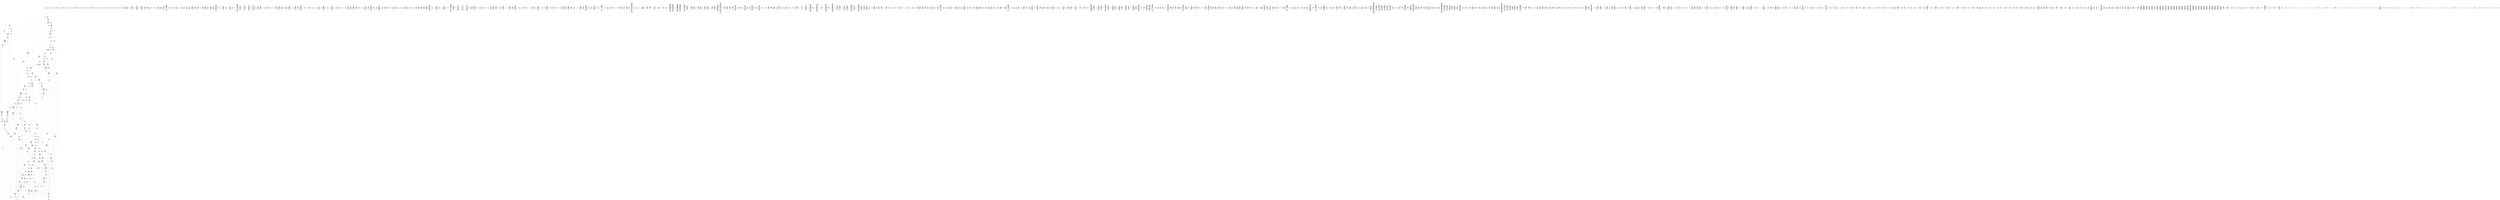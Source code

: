 /* Generated by GvGen v.1.0 (https://www.github.com/stricaud/gvgen) */

digraph G {
compound=true;
   node1 [label="[anywhere]"];
   node2 [label="# 0x0
PUSHX Data
PUSHX Data
MSTORE
CALLVALUE
ISZERO
PUSHX Data
JUMPI
"];
   node3 [label="# 0xc
PUSHX Data
REVERT
"];
   node4 [label="# 0x10
JUMPDEST
PUSHX LogicData
CALLDATASIZE
LT
PUSHX Data
JUMPI
"];
   node5 [label="# 0x1a
PUSHX Data
CALLDATALOAD
PUSHX BitData
SHR
PUSHX LogicData
EQ
PUSHX Data
JUMPI
"];
   node6 [label="# 0x2a
PUSHX LogicData
EQ
PUSHX Data
JUMPI
"];
   node7 [label="# 0x35
PUSHX LogicData
EQ
PUSHX Data
JUMPI
"];
   node8 [label="# 0x40
PUSHX LogicData
EQ
PUSHX Data
JUMPI
"];
   node9 [label="# 0x4b
PUSHX LogicData
EQ
PUSHX Data
JUMPI
"];
   node10 [label="# 0x56
PUSHX LogicData
EQ
PUSHX Data
JUMPI
"];
   node11 [label="# 0x61
PUSHX LogicData
EQ
PUSHX Data
JUMPI
"];
   node12 [label="# 0x6c
PUSHX LogicData
EQ
PUSHX Data
JUMPI
"];
   node13 [label="# 0x77
PUSHX LogicData
EQ
PUSHX Data
JUMPI
"];
   node14 [label="# 0x82
PUSHX LogicData
EQ
PUSHX Data
JUMPI
"];
   node15 [label="# 0x8d
PUSHX LogicData
EQ
PUSHX Data
JUMPI
"];
   node16 [label="# 0x98
PUSHX LogicData
EQ
PUSHX Data
JUMPI
"];
   node17 [label="# 0xa3
PUSHX LogicData
EQ
PUSHX Data
JUMPI
"];
   node18 [label="# 0xae
PUSHX LogicData
EQ
PUSHX Data
JUMPI
"];
   node19 [label="# 0xb9
PUSHX LogicData
EQ
PUSHX Data
JUMPI
"];
   node20 [label="# 0xc4
PUSHX LogicData
EQ
PUSHX Data
JUMPI
"];
   node21 [label="# 0xcf
PUSHX LogicData
EQ
PUSHX Data
JUMPI
"];
   node22 [label="# 0xda
PUSHX LogicData
EQ
PUSHX Data
JUMPI
"];
   node23 [label="# 0xe5
PUSHX LogicData
EQ
PUSHX Data
JUMPI
"];
   node24 [label="# 0xf0
PUSHX LogicData
EQ
PUSHX Data
JUMPI
"];
   node25 [label="# 0xfb
PUSHX LogicData
EQ
PUSHX Data
JUMPI
"];
   node26 [label="# 0x106
PUSHX LogicData
EQ
PUSHX Data
JUMPI
"];
   node27 [label="# 0x111
PUSHX LogicData
EQ
PUSHX Data
JUMPI
"];
   node28 [label="# 0x11c
PUSHX LogicData
EQ
PUSHX Data
JUMPI
"];
   node29 [label="# 0x127
PUSHX LogicData
EQ
PUSHX Data
JUMPI
"];
   node30 [label="# 0x132
PUSHX LogicData
EQ
PUSHX Data
JUMPI
"];
   node31 [label="# 0x13d
PUSHX LogicData
EQ
PUSHX Data
JUMPI
"];
   node32 [label="# 0x148
PUSHX LogicData
EQ
PUSHX Data
JUMPI
"];
   node33 [label="# 0x153
PUSHX LogicData
EQ
PUSHX Data
JUMPI
"];
   node34 [label="# 0x15e
PUSHX LogicData
EQ
PUSHX Data
JUMPI
"];
   node35 [label="# 0x169
PUSHX LogicData
EQ
PUSHX Data
JUMPI
"];
   node36 [label="# 0x174
PUSHX LogicData
EQ
PUSHX Data
JUMPI
"];
   node37 [label="# 0x17f
PUSHX LogicData
EQ
PUSHX Data
JUMPI
"];
   node38 [label="# 0x18a
PUSHX LogicData
EQ
PUSHX Data
JUMPI
"];
   node39 [label="# 0x195
PUSHX LogicData
EQ
PUSHX Data
JUMPI
"];
   node40 [label="# 0x1a0
PUSHX LogicData
EQ
PUSHX Data
JUMPI
"];
   node41 [label="# 0x1ab
PUSHX LogicData
EQ
PUSHX Data
JUMPI
"];
   node42 [label="# 0x1b6
PUSHX LogicData
EQ
PUSHX Data
JUMPI
"];
   node43 [label="# 0x1c1
PUSHX LogicData
EQ
PUSHX Data
JUMPI
"];
   node44 [label="# 0x1cc
PUSHX LogicData
EQ
PUSHX Data
JUMPI
"];
   node45 [label="# 0x1d7
PUSHX LogicData
EQ
PUSHX Data
JUMPI
"];
   node46 [label="# 0x1e2
PUSHX LogicData
EQ
PUSHX Data
JUMPI
"];
   node47 [label="# 0x1ed
PUSHX LogicData
EQ
PUSHX Data
JUMPI
"];
   node48 [label="# 0x1f8
PUSHX LogicData
EQ
PUSHX Data
JUMPI
"];
   node49 [label="# 0x203
PUSHX LogicData
EQ
PUSHX Data
JUMPI
"];
   node50 [label="# 0x20e
PUSHX LogicData
EQ
PUSHX Data
JUMPI
"];
   node51 [label="# 0x219
PUSHX LogicData
EQ
PUSHX Data
JUMPI
"];
   node52 [label="# 0x224
PUSHX LogicData
EQ
PUSHX Data
JUMPI
"];
   node53 [label="# 0x22f
PUSHX LogicData
EQ
PUSHX Data
JUMPI
"];
   node54 [label="# 0x23a
PUSHX LogicData
EQ
PUSHX Data
JUMPI
"];
   node55 [label="# 0x245
PUSHX LogicData
EQ
PUSHX Data
JUMPI
"];
   node56 [label="# 0x250
PUSHX LogicData
EQ
PUSHX Data
JUMPI
"];
   node57 [label="# 0x25b
JUMPDEST
PUSHX Data
REVERT
"];
   node58 [label="# 0x260
JUMPDEST
PUSHX Data
PUSHX Data
CALLDATASIZE
PUSHX Data
PUSHX Data
JUMP
"];
   node59 [label="# 0x26e
JUMPDEST
PUSHX Data
JUMP
"];
   node60 [label="# 0x273
JUMPDEST
PUSHX MemData
MLOAD
PUSHX Data
PUSHX Data
JUMP
"];
   node61 [label="# 0x280
JUMPDEST
PUSHX MemData
MLOAD
SUB
RETURN
"];
   node62 [label="# 0x289
JUMPDEST
PUSHX Data
PUSHX Data
CALLDATASIZE
PUSHX Data
PUSHX Data
JUMP
"];
   node63 [label="# 0x297
JUMPDEST
PUSHX Data
JUMP
"];
   node64 [label="# 0x29c
JUMPDEST
PUSHX MemData
MLOAD
PUSHX Data
PUSHX Data
JUMP
"];
   node65 [label="# 0x2a9
JUMPDEST
PUSHX Data
PUSHX Data
CALLDATASIZE
PUSHX Data
PUSHX Data
JUMP
"];
   node66 [label="# 0x2b7
JUMPDEST
PUSHX Data
JUMP
"];
   node67 [label="# 0x2bc
JUMPDEST
STOP
"];
   node68 [label="# 0x2be
JUMPDEST
PUSHX Data
PUSHX Data
JUMP
"];
   node69 [label="# 0x2c6
JUMPDEST
PUSHX MemData
MLOAD
PUSHX Data
PUSHX Data
JUMP
"];
   node70 [label="# 0x2d3
JUMPDEST
PUSHX Data
PUSHX Data
CALLDATASIZE
PUSHX Data
PUSHX Data
JUMP
"];
   node71 [label="# 0x2e1
JUMPDEST
PUSHX Data
JUMP
"];
   node72 [label="# 0x2e6
JUMPDEST
PUSHX Data
PUSHX Data
CALLDATASIZE
PUSHX Data
PUSHX Data
JUMP
"];
   node73 [label="# 0x2f4
JUMPDEST
PUSHX Data
JUMP
"];
   node74 [label="# 0x2f9
JUMPDEST
PUSHX Data
PUSHX Data
JUMP
"];
   node75 [label="# 0x301
JUMPDEST
PUSHX Data
PUSHX Data
JUMP
"];
   node76 [label="# 0x309
JUMPDEST
PUSHX Data
PUSHX Data
CALLDATASIZE
PUSHX Data
PUSHX Data
JUMP
"];
   node77 [label="# 0x317
JUMPDEST
PUSHX Data
JUMP
"];
   node78 [label="# 0x31c
JUMPDEST
PUSHX Data
PUSHX Data
JUMP
"];
   node79 [label="# 0x324
JUMPDEST
PUSHX Data
PUSHX Data
CALLDATASIZE
PUSHX Data
PUSHX Data
JUMP
"];
   node80 [label="# 0x332
JUMPDEST
PUSHX Data
JUMP
"];
   node81 [label="# 0x337
JUMPDEST
PUSHX Data
PUSHX Data
JUMP
"];
   node82 [label="# 0x33f
JUMPDEST
PUSHX Data
PUSHX Data
CALLDATASIZE
PUSHX Data
PUSHX Data
JUMP
"];
   node83 [label="# 0x34d
JUMPDEST
PUSHX Data
JUMP
"];
   node84 [label="# 0x352
JUMPDEST
PUSHX Data
PUSHX Data
CALLDATASIZE
PUSHX Data
PUSHX Data
JUMP
"];
   node85 [label="# 0x360
JUMPDEST
PUSHX Data
JUMP
"];
   node86 [label="# 0x365
JUMPDEST
PUSHX Data
PUSHX Data
JUMP
"];
   node87 [label="# 0x36d
JUMPDEST
PUSHX Data
PUSHX Data
CALLDATASIZE
PUSHX Data
PUSHX Data
JUMP
"];
   node88 [label="# 0x37b
JUMPDEST
PUSHX Data
JUMP
"];
   node89 [label="# 0x380
JUMPDEST
PUSHX Data
PUSHX Data
CALLDATASIZE
PUSHX Data
PUSHX Data
JUMP
"];
   node90 [label="# 0x38e
JUMPDEST
PUSHX Data
JUMP
"];
   node91 [label="# 0x393
JUMPDEST
PUSHX MemData
MLOAD
PUSHX Data
PUSHX Data
JUMP
"];
   node92 [label="# 0x3a0
JUMPDEST
PUSHX Data
PUSHX Data
CALLDATASIZE
PUSHX Data
PUSHX Data
JUMP
"];
   node93 [label="# 0x3ae
JUMPDEST
PUSHX Data
JUMP
"];
   node94 [label="# 0x3b3
JUMPDEST
PUSHX Data
PUSHX Data
JUMP
"];
   node95 [label="# 0x3bb
JUMPDEST
PUSHX Data
PUSHX Data
CALLDATASIZE
PUSHX Data
PUSHX Data
JUMP
"];
   node96 [label="# 0x3c9
JUMPDEST
PUSHX Data
JUMP
"];
   node97 [label="# 0x3ce
JUMPDEST
PUSHX Data
PUSHX Data
CALLDATASIZE
PUSHX Data
PUSHX Data
JUMP
"];
   node98 [label="# 0x3dc
JUMPDEST
PUSHX Data
JUMP
"];
   node99 [label="# 0x3e1
JUMPDEST
PUSHX Data
PUSHX Data
JUMP
"];
   node100 [label="# 0x3e9
JUMPDEST
PUSHX Data
PUSHX Data
CALLDATASIZE
PUSHX Data
PUSHX Data
JUMP
"];
   node101 [label="# 0x3f7
JUMPDEST
PUSHX Data
JUMP
"];
   node102 [label="# 0x3fc
JUMPDEST
PUSHX Data
PUSHX Data
CALLDATASIZE
PUSHX Data
PUSHX Data
JUMP
"];
   node103 [label="# 0x40a
JUMPDEST
PUSHX Data
JUMP
"];
   node104 [label="# 0x40f
JUMPDEST
PUSHX Data
PUSHX Data
JUMP
"];
   node105 [label="# 0x417
JUMPDEST
PUSHX Data
PUSHX Data
JUMP
"];
   node106 [label="# 0x41f
JUMPDEST
PUSHX Data
PUSHX Data
JUMP
"];
   node107 [label="# 0x427
JUMPDEST
PUSHX Data
PUSHX Data
CALLDATASIZE
PUSHX Data
PUSHX Data
JUMP
"];
   node108 [label="# 0x435
JUMPDEST
PUSHX Data
JUMP
"];
   node109 [label="# 0x43a
JUMPDEST
PUSHX MemData
MLOAD
PUSHX Data
PUSHX Data
JUMP
"];
   node110 [label="# 0x451
JUMPDEST
PUSHX Data
PUSHX Data
JUMP
"];
   node111 [label="# 0x459
JUMPDEST
PUSHX MemData
MLOAD
PUSHX Data
PUSHX Data
JUMP
"];
   node112 [label="# 0x466
JUMPDEST
PUSHX Data
PUSHX Data
CALLDATASIZE
PUSHX Data
PUSHX Data
JUMP
"];
   node113 [label="# 0x474
JUMPDEST
PUSHX Data
JUMP
"];
   node114 [label="# 0x479
JUMPDEST
PUSHX Data
PUSHX Data
CALLDATASIZE
PUSHX Data
PUSHX Data
JUMP
"];
   node115 [label="# 0x487
JUMPDEST
PUSHX Data
JUMP
"];
   node116 [label="# 0x48c
JUMPDEST
PUSHX Data
PUSHX Data
JUMP
"];
   node117 [label="# 0x494
JUMPDEST
PUSHX Data
PUSHX Data
CALLDATASIZE
PUSHX Data
PUSHX Data
JUMP
"];
   node118 [label="# 0x4a2
JUMPDEST
PUSHX Data
JUMP
"];
   node119 [label="# 0x4a7
JUMPDEST
PUSHX Data
PUSHX Data
CALLDATASIZE
PUSHX Data
PUSHX Data
JUMP
"];
   node120 [label="# 0x4b5
JUMPDEST
PUSHX Data
JUMP
"];
   node121 [label="# 0x4ba
JUMPDEST
PUSHX Data
PUSHX Data
JUMP
"];
   node122 [label="# 0x4c2
JUMPDEST
PUSHX Data
PUSHX Data
JUMP
"];
   node123 [label="# 0x4ca
JUMPDEST
PUSHX Data
PUSHX Data
JUMP
"];
   node124 [label="# 0x4d2
JUMPDEST
PUSHX Data
PUSHX Data
CALLDATASIZE
PUSHX Data
PUSHX Data
JUMP
"];
   node125 [label="# 0x4e0
JUMPDEST
PUSHX Data
JUMP
"];
   node126 [label="# 0x4e5
JUMPDEST
PUSHX Data
PUSHX Data
CALLDATASIZE
PUSHX Data
PUSHX Data
JUMP
"];
   node127 [label="# 0x4f3
JUMPDEST
PUSHX Data
JUMP
"];
   node128 [label="# 0x4f8
JUMPDEST
PUSHX Data
PUSHX Data
JUMP
"];
   node129 [label="# 0x500
JUMPDEST
PUSHX Data
PUSHX Data
JUMP
"];
   node130 [label="# 0x508
JUMPDEST
PUSHX Data
PUSHX Data
CALLDATASIZE
PUSHX Data
PUSHX Data
JUMP
"];
   node131 [label="# 0x516
JUMPDEST
PUSHX Data
JUMP
"];
   node132 [label="# 0x51b
JUMPDEST
PUSHX Data
PUSHX Data
CALLDATASIZE
PUSHX Data
PUSHX Data
JUMP
"];
   node133 [label="# 0x529
JUMPDEST
PUSHX Data
JUMP
"];
   node134 [label="# 0x52e
JUMPDEST
PUSHX Data
PUSHX Data
CALLDATASIZE
PUSHX Data
PUSHX Data
JUMP
"];
   node135 [label="# 0x53c
JUMPDEST
PUSHX Data
JUMP
"];
   node136 [label="# 0x541
JUMPDEST
PUSHX Data
PUSHX Data
CALLDATASIZE
PUSHX Data
PUSHX Data
JUMP
"];
   node137 [label="# 0x54f
JUMPDEST
PUSHX Data
JUMP
"];
   node138 [label="# 0x554
JUMPDEST
PUSHX Data
PUSHX Data
CALLDATASIZE
PUSHX Data
PUSHX Data
JUMP
"];
   node139 [label="# 0x562
JUMPDEST
PUSHX Data
JUMP
"];
   node140 [label="# 0x567
JUMPDEST
PUSHX Data
PUSHX Data
CALLDATASIZE
PUSHX Data
PUSHX Data
JUMP
"];
   node141 [label="# 0x575
JUMPDEST
PUSHX Data
JUMP
"];
   node142 [label="# 0x57a
JUMPDEST
PUSHX Data
PUSHX Data
CALLDATASIZE
PUSHX Data
PUSHX Data
JUMP
"];
   node143 [label="# 0x588
JUMPDEST
PUSHX Data
JUMP
"];
   node144 [label="# 0x58d
JUMPDEST
PUSHX Data
PUSHX Data
JUMP
"];
   node145 [label="# 0x595
JUMPDEST
PUSHX Data
PUSHX Data
JUMP
"];
   node146 [label="# 0x59d
JUMPDEST
PUSHX Data
PUSHX Data
CALLDATASIZE
PUSHX Data
PUSHX Data
JUMP
"];
   node147 [label="# 0x5ab
JUMPDEST
PUSHX Data
JUMP
"];
   node148 [label="# 0x5b0
JUMPDEST
PUSHX Data
PUSHX ArithData
PUSHX BitData
PUSHX BitData
SHL
SUB
AND
PUSHX Data
JUMPI
"];
   node149 [label="# 0x5c1
PUSHX MemData
MLOAD
PUSHX BitData
PUSHX BitData
SHL
MSTORE
PUSHX ArithData
ADD
PUSHX Data
PUSHX Data
JUMP
"];
   node150 [label="# 0x5d8
JUMPDEST
PUSHX MemData
MLOAD
SUB
REVERT
"];
   node151 [label="# 0x5e1
JUMPDEST
PUSHX Data
MSTORE
PUSHX Data
PUSHX Data
MSTORE
PUSHX Data
SHA3
PUSHX ArithData
PUSHX BitData
PUSHX BitData
SHL
SUB
AND
MSTORE
MSTORE
SHA3
SLOAD
"];
   node152 [label="# 0x606
JUMPDEST
JUMP
"];
   node153 [label="# 0x60c
JUMPDEST
PUSHX ArithData
PUSHX BitData
PUSHX BitData
SHL
SUB
NOT
AND
PUSHX Data
MSTORE
PUSHX Data
PUSHX Data
MSTORE
PUSHX Data
SHA3
SLOAD
PUSHX BitData
AND
"];
   node154 [label="# 0x62a
JUMPDEST
JUMP
"];
   node155 [label="# 0x62f
JUMPDEST
PUSHX ArithData
PUSHX BitData
PUSHX BitData
SHL
SUB
NOT
PUSHX MemData
MLOAD
PUSHX Data
PUSHX Data
CODECOPY
MLOAD
MSTORE
PUSHX Data
PUSHX Data
JUMP
"];
   node156 [label="# 0x64f
JUMPDEST
PUSHX ArithData
PUSHX BitData
PUSHX BitData
SHL
SUB
AND
PUSHX Data
PUSHX Data
JUMP
"];
   node157 [label="# 0x660
JUMPDEST
PUSHX ArithData
PUSHX BitData
PUSHX BitData
SHL
SUB
AND
EQ
PUSHX Data
JUMPI
"];
   node158 [label="# 0x670
TIMESTAMP
PUSHX Data
PUSHX Data
PUSHX Data
JUMP
"];
   node159 [label="# 0x67c
JUMPDEST
PUSHX Data
JUMP
"];
   node160 [label="# 0x683
JUMPDEST
GT
"];
   node161 [label="# 0x685
JUMPDEST
PUSHX Data
JUMPI
"];
   node162 [label="# 0x68a
PUSHX MemData
MLOAD
PUSHX BitData
PUSHX BitData
SHL
MSTORE
PUSHX ArithData
ADD
PUSHX Data
PUSHX Data
JUMP
"];
   node163 [label="# 0x6a1
JUMPDEST
PUSHX StorData
SLOAD
PUSHX BitData
AND
ISZERO
PUSHX Data
JUMPI
"];
   node164 [label="# 0x6ad
PUSHX MemData
MLOAD
PUSHX BitData
PUSHX BitData
SHL
MSTORE
PUSHX ArithData
ADD
PUSHX Data
PUSHX Data
JUMP
"];
   node165 [label="# 0x6c4
JUMPDEST
PUSHX StorData
SLOAD
PUSHX MemData
MLOAD
PUSHX ArithData
PUSHX ArithData
PUSHX Data
PUSHX BitData
NOT
PUSHX ArithData
PUSHX BitData
AND
ISZERO
MUL
ADD
AND
DIV
ADD
DIV
MUL
ADD
ADD
MSTORE
MSTORE
PUSHX Data
ADD
ISZERO
PUSHX Data
JUMPI
"];
   node166 [label="# 0x70a
PUSHX LogicData
LT
PUSHX Data
JUMPI
"];
   node167 [label="# 0x712
PUSHX ArithData
SLOAD
DIV
MUL
MSTORE
PUSHX ArithData
ADD
PUSHX Data
JUMP
"];
   node168 [label="# 0x725
JUMPDEST
ADD
PUSHX Data
MSTORE
PUSHX Data
PUSHX Data
SHA3
"];
   node169 [label="# 0x733
JUMPDEST
SLOAD
MSTORE
PUSHX ArithData
ADD
PUSHX ArithData
ADD
GT
PUSHX Data
JUMPI
"];
   node170 [label="# 0x747
SUB
PUSHX BitData
AND
ADD
"];
   node171 [label="# 0x750
JUMPDEST
PUSHX Data
PUSHX Data
PUSHX Data
JUMP
"];
   node172 [label="# 0x768
JUMPDEST
PUSHX MemData
MLOAD
PUSHX Data
PUSHX Data
JUMP
"];
   node173 [label="# 0x779
JUMPDEST
PUSHX MemData
MLOAD
SUB
SHA3
PUSHX MemData
MLOAD
PUSHX Data
PUSHX Data
JUMP
"];
   node174 [label="# 0x78f
JUMPDEST
PUSHX MemData
MLOAD
SUB
SHA3
PUSHX MemData
MLOAD
PUSHX Data
PUSHX Data
CODECOPY
MLOAD
MSTORE
PUSHX Data
LOGX
JUMP
"];
   node175 [label="# 0x7b4
JUMPDEST
PUSHX StorData
SLOAD
PUSHX MemData
MLOAD
PUSHX ArithData
PUSHX Data
PUSHX BitData
AND
ISZERO
PUSHX ArithData
MUL
PUSHX BitData
NOT
ADD
AND
DIV
PUSHX ArithData
ADD
DIV
MUL
ADD
ADD
MSTORE
MSTORE
ADD
ISZERO
PUSHX Data
JUMPI
"];
   node176 [label="# 0x7f4
PUSHX LogicData
LT
PUSHX Data
JUMPI
"];
   node177 [label="# 0x7fc
PUSHX ArithData
SLOAD
DIV
MUL
MSTORE
PUSHX ArithData
ADD
PUSHX Data
JUMP
"];
   node178 [label="# 0x80f
JUMPDEST
ADD
PUSHX Data
MSTORE
PUSHX Data
PUSHX Data
SHA3
"];
   node179 [label="# 0x81d
JUMPDEST
SLOAD
MSTORE
PUSHX ArithData
ADD
PUSHX ArithData
ADD
GT
PUSHX Data
JUMPI
"];
   node180 [label="# 0x831
SUB
PUSHX BitData
AND
ADD
"];
   node181 [label="# 0x83a
JUMPDEST
JUMP
"];
   node182 [label="# 0x842
JUMPDEST
PUSHX MemData
MLOAD
PUSHX Data
PUSHX Data
CODECOPY
MLOAD
MSTORE
PUSHX BitData
SHR
PUSHX Data
PUSHX Data
JUMP
"];
   node183 [label="# 0x85f
JUMPDEST
PUSHX ArithData
PUSHX BitData
PUSHX BitData
SHL
SUB
AND
PUSHX Data
PUSHX Data
JUMP
"];
   node184 [label="# 0x870
JUMPDEST
PUSHX ArithData
PUSHX BitData
PUSHX BitData
SHL
SUB
AND
EQ
ISZERO
PUSHX Data
JUMPI
"];
   node185 [label="# 0x880
PUSHX Data
JUMPI
"];
   node186 [label="# 0x885
PUSHX MemData
MLOAD
PUSHX BitData
PUSHX BitData
SHL
MSTORE
PUSHX ArithData
ADD
PUSHX Data
PUSHX Data
JUMP
"];
   node187 [label="# 0x89c
JUMPDEST
PUSHX Data
MSTORE
PUSHX Data
PUSHX Data
MSTORE
PUSHX Data
SHA3
SLOAD
PUSHX BitData
AND
PUSHX Data
JUMPI
"];
   node188 [label="# 0x8b3
PUSHX StorData
SLOAD
PUSHX Data
DIV
PUSHX BitData
AND
ISZERO
PUSHX Data
JUMPI
"];
   node189 [label="# 0x8c3
PUSHX MemData
MLOAD
PUSHX BitData
PUSHX BitData
SHL
MSTORE
PUSHX ArithData
ADD
PUSHX Data
PUSHX Data
JUMP
"];
   node190 [label="# 0x8da
JUMPDEST
PUSHX MemData
MLOAD
PUSHX ArithData
ADD
MSTORE
PUSHX Data
MSTORE
PUSHX ArithData
ADD
PUSHX Data
PUSHX Data
JUMP
"];
   node191 [label="# 0x8f8
JUMPDEST
PUSHX ArithData
ADD
PUSHX ArithData
DIV
MUL
PUSHX ArithData
ADD
PUSHX MemData
MLOAD
ADD
PUSHX Data
MSTORE
MSTORE
PUSHX ArithData
ADD
CALLDATACOPY
PUSHX Data
ADD
MSTORE
MSTORE
PUSHX ArithData
ADD
PUSHX Data
PUSHX ArithData
ADD
ADD
PUSHX Data
JUMP
"];
   node192 [label="# 0x945
JUMPDEST
PUSHX LogicData
GT
ISZERO
PUSHX Data
JUMPI
"];
   node193 [label="# 0x94f
INVALID
"];
   node194 [label="# 0x950
JUMPDEST
MSTORE
PUSHX ArithData
ADD
CALLDATALOAD
PUSHX ArithData
ADD
MSTORE
ADD
PUSHX Data
PUSHX ArithData
ADD
PUSHX ArithData
ADD
PUSHX Data
JUMP
"];
   node195 [label="# 0x96e
JUMPDEST
PUSHX LogicData
GT
ISZERO
PUSHX Data
JUMPI
"];
   node196 [label="# 0x978
INVALID
"];
   node197 [label="# 0x979
JUMPDEST
MSTORE
PUSHX ArithData
ADD
CALLDATALOAD
PUSHX ArithData
ADD
MSTORE
PUSHX ArithData
ADD
PUSHX Data
PUSHX ArithData
ADD
PUSHX ArithData
ADD
PUSHX Data
JUMP
"];
   node198 [label="# 0x998
JUMPDEST
PUSHX LogicData
GT
ISZERO
PUSHX Data
JUMPI
"];
   node199 [label="# 0x9a2
INVALID
"];
   node200 [label="# 0x9a3
JUMPDEST
MSTORE
PUSHX ArithData
ADD
CALLDATALOAD
PUSHX ArithData
ADD
MSTORE
PUSHX Data
PUSHX ArithData
ADD
MSTORE
PUSHX ArithData
ADD
MSTORE
PUSHX ArithData
ADD
MSTORE
MSTORE
PUSHX Data
MSTORE
SHA3
MLOAD
SLOAD
PUSHX BitData
NOT
AND
ISZERO
ISZERO
OR
SSTORE
ADD
MLOAD
MLOAD
PUSHX Data
PUSHX ArithData
ADD
ADD
PUSHX Data
JUMP
"];
   node201 [label="# 0x9ff
JUMPDEST
PUSHX ArithData
ADD
MLOAD
PUSHX ArithData
ADD
PUSHX ArithData
PUSHX ArithData
EXP
SLOAD
PUSHX ArithData
MUL
NOT
AND
PUSHX LogicData
GT
ISZERO
PUSHX Data
JUMPI
"];
   node202 [label="# 0xa23
INVALID
"];
   node203 [label="# 0xa24
JUMPDEST
MUL
OR
SSTORE
PUSHX ArithData
ADD
MLOAD
PUSHX ArithData
ADD
SSTORE
PUSHX ArithData
ADD
MLOAD
PUSHX ArithData
ADD
SLOAD
PUSHX BitData
NOT
AND
PUSHX Data
PUSHX LogicData
GT
ISZERO
PUSHX Data
JUMPI
"];
   node204 [label="# 0xa4f
INVALID
"];
   node205 [label="# 0xa50
JUMPDEST
MUL
OR
SSTORE
PUSHX ArithData
ADD
MLOAD
PUSHX ArithData
ADD
SSTORE
PUSHX ArithData
ADD
MLOAD
PUSHX ArithData
ADD
SLOAD
PUSHX BitData
NOT
AND
PUSHX Data
PUSHX LogicData
GT
ISZERO
PUSHX Data
JUMPI
"];
   node206 [label="# 0xa7b
INVALID
"];
   node207 [label="# 0xa7c
JUMPDEST
MUL
OR
SSTORE
PUSHX ArithData
ADD
MLOAD
PUSHX ArithData
ADD
SSTORE
PUSHX ArithData
ADD
MLOAD
PUSHX ArithData
ADD
SSTORE
PUSHX ArithData
ADD
MLOAD
PUSHX ArithData
ADD
SSTORE
PUSHX ArithData
ADD
MLOAD
PUSHX ArithData
ADD
SSTORE
PUSHX Data
JUMP
"];
   node208 [label="# 0xab3
JUMPDEST
PUSHX Data
PUSHX Data
JUMP
"];
   node209 [label="# 0xabd
JUMPDEST
PUSHX Data
MSTORE
PUSHX Data
PUSHX Data
MSTORE
PUSHX Data
SHA3
PUSHX Data
PUSHX ArithData
ADD
PUSHX Data
JUMP
"];
   node210 [label="# 0xada
JUMPDEST
PUSHX Data
MSTORE
PUSHX Data
PUSHX Data
MSTORE
PUSHX Data
SHA3
PUSHX Data
ADD
SLOAD
PUSHX BitData
AND
GT
ISZERO
PUSHX Data
JUMPI
"];
   node211 [label="# 0xafb
INVALID
"];
   node212 [label="# 0xafc
JUMPDEST
EQ
ISZERO
PUSHX Data
JUMPI
"];
   node213 [label="# 0xb03
PUSHX Data
PUSHX Data
PUSHX ArithData
ADD
PUSHX ArithData
ADD
PUSHX Data
JUMP
"];
   node214 [label="# 0xb14
JUMPDEST
PUSHX LogicData
GT
ISZERO
PUSHX Data
JUMPI
"];
   node215 [label="# 0xb1e
INVALID
"];
   node216 [label="# 0xb1f
JUMPDEST
EQ
PUSHX Data
JUMPI
"];
   node217 [label="# 0xb25
PUSHX MemData
MLOAD
PUSHX BitData
PUSHX BitData
SHL
MSTORE
PUSHX ArithData
ADD
PUSHX Data
PUSHX Data
JUMP
"];
   node218 [label="# 0xb3c
JUMPDEST
PUSHX Data
MSTORE
PUSHX Data
PUSHX Data
MSTORE
PUSHX ArithData
SHA3
PUSHX ArithData
ADD
SLOAD
ADD
CALLDATALOAD
GT
ISZERO
PUSHX Data
JUMPI
"];
   node219 [label="# 0xb5b
PUSHX MemData
MLOAD
PUSHX BitData
PUSHX BitData
SHL
MSTORE
PUSHX ArithData
ADD
PUSHX Data
PUSHX Data
JUMP
"];
   node220 [label="# 0xb72
JUMPDEST
PUSHX Data
JUMP
"];
   node221 [label="# 0xb77
JUMPDEST
PUSHX Data
PUSHX ArithData
ADD
PUSHX ArithData
ADD
PUSHX Data
JUMP
"];
   node222 [label="# 0xb87
JUMPDEST
PUSHX Data
MSTORE
PUSHX Data
PUSHX Data
MSTORE
PUSHX Data
SHA3
PUSHX Data
ADD
SLOAD
PUSHX BitData
NOT
AND
PUSHX Data
GT
ISZERO
PUSHX Data
JUMPI
"];
   node223 [label="# 0xbb2
INVALID
"];
   node224 [label="# 0xbb3
JUMPDEST
MUL
OR
SSTORE
"];
   node225 [label="# 0xbb9
JUMPDEST
PUSHX Data
MSTORE
PUSHX Data
PUSHX Data
MSTORE
PUSHX ArithData
SHA3
PUSHX ArithData
ADD
SLOAD
ADD
CALLDATALOAD
GT
ISZERO
PUSHX Data
JUMPI
"];
   node226 [label="# 0xbd8
PUSHX MemData
MLOAD
PUSHX BitData
PUSHX BitData
SHL
MSTORE
PUSHX ArithData
ADD
PUSHX Data
PUSHX Data
JUMP
"];
   node227 [label="# 0xbef
JUMPDEST
PUSHX Data
MSTORE
PUSHX Data
PUSHX Data
MSTORE
PUSHX ArithData
SHA3
ADD
CALLDATALOAD
PUSHX ArithData
ADD
SSTORE
PUSHX ArithData
ADD
SLOAD
PUSHX BitData
AND
PUSHX LogicData
GT
ISZERO
PUSHX Data
JUMPI
"];
   node228 [label="# 0xc18
INVALID
"];
   node229 [label="# 0xc19
JUMPDEST
EQ
ISZERO
PUSHX Data
JUMPI
"];
   node230 [label="# 0xc20
PUSHX Data
"];
   node231 [label="# 0xc22
JUMPDEST
PUSHX Data
PUSHX ArithData
ADD
PUSHX ArithData
ADD
PUSHX Data
JUMP
"];
   node232 [label="# 0xc32
JUMPDEST
PUSHX LogicData
GT
ISZERO
PUSHX Data
JUMPI
"];
   node233 [label="# 0xc3c
INVALID
"];
   node234 [label="# 0xc3d
JUMPDEST
EQ
PUSHX Data
JUMPI
"];
   node235 [label="# 0xc43
PUSHX MemData
MLOAD
PUSHX BitData
PUSHX BitData
SHL
MSTORE
PUSHX ArithData
ADD
PUSHX Data
PUSHX Data
JUMP
"];
   node236 [label="# 0xc5a
JUMPDEST
PUSHX Data
JUMP
"];
   node237 [label="# 0xc5f
JUMPDEST
PUSHX Data
PUSHX Data
MSTORE
PUSHX Data
PUSHX Data
MSTORE
PUSHX Data
SHA3
PUSHX ArithData
ADD
SLOAD
PUSHX BitData
AND
PUSHX LogicData
GT
ISZERO
PUSHX Data
JUMPI
"];
   node238 [label="# 0xc80
INVALID
"];
   node239 [label="# 0xc81
JUMPDEST
EQ
ISZERO
PUSHX Data
JUMPI
"];
   node240 [label="# 0xc88
PUSHX Data
PUSHX Data
JUMP
"];
   node241 [label="# 0xc8e
JUMPDEST
PUSHX Data
PUSHX Data
MSTORE
PUSHX Data
PUSHX Data
MSTORE
PUSHX Data
SHA3
PUSHX ArithData
ADD
SLOAD
PUSHX BitData
AND
PUSHX LogicData
GT
ISZERO
PUSHX Data
JUMPI
"];
   node242 [label="# 0xcaf
INVALID
"];
   node243 [label="# 0xcb0
JUMPDEST
EQ
ISZERO
PUSHX Data
JUMPI
"];
   node244 [label="# 0xcb7
PUSHX Data
PUSHX Data
PUSHX ArithData
ADD
PUSHX ArithData
ADD
PUSHX Data
JUMP
"];
   node245 [label="# 0xcc8
JUMPDEST
PUSHX LogicData
GT
ISZERO
PUSHX Data
JUMPI
"];
   node246 [label="# 0xcd2
INVALID
"];
   node247 [label="# 0xcd3
JUMPDEST
EQ
ISZERO
PUSHX Data
JUMPI
"];
   node248 [label="# 0xcda
PUSHX Data
MSTORE
PUSHX Data
PUSHX Data
MSTORE
PUSHX Data
SHA3
PUSHX ArithData
ADD
SLOAD
PUSHX LogicData
LT
ISZERO
PUSHX Data
JUMPI
"];
   node249 [label="# 0xcf4
PUSHX MemData
MLOAD
PUSHX BitData
PUSHX BitData
SHL
MSTORE
PUSHX ArithData
ADD
PUSHX Data
PUSHX Data
JUMP
"];
   node250 [label="# 0xd0b
JUMPDEST
PUSHX Data
MSTORE
PUSHX Data
PUSHX Data
MSTORE
PUSHX Data
SHA3
PUSHX ArithData
ADD
SLOAD
PUSHX BitData
NOT
AND
SSTORE
PUSHX Data
JUMP
"];
   node251 [label="# 0xd29
JUMPDEST
PUSHX Data
PUSHX Data
PUSHX ArithData
ADD
PUSHX ArithData
ADD
PUSHX Data
JUMP
"];
   node252 [label="# 0xd3b
JUMPDEST
PUSHX LogicData
GT
ISZERO
PUSHX Data
JUMPI
"];
   node253 [label="# 0xd45
INVALID
"];
   node254 [label="# 0xd46
JUMPDEST
EQ
ISZERO
PUSHX Data
JUMPI
"];
   node255 [label="# 0xd4d
PUSHX Data
MSTORE
PUSHX Data
PUSHX Data
MSTORE
PUSHX Data
SHA3
PUSHX ArithData
ADD
SLOAD
PUSHX ArithData
ADD
CALLDATALOAD
LT
ISZERO
PUSHX Data
JUMPI
"];
   node256 [label="# 0xd6a
PUSHX MemData
MLOAD
PUSHX BitData
PUSHX BitData
SHL
MSTORE
PUSHX ArithData
ADD
PUSHX Data
PUSHX Data
JUMP
"];
   node257 [label="# 0xd81
JUMPDEST
PUSHX Data
MSTORE
PUSHX Data
PUSHX Data
MSTORE
PUSHX Data
SHA3
PUSHX ArithData
ADD
SLOAD
PUSHX BitData
NOT
AND
PUSHX BitData
OR
SSTORE
PUSHX ArithData
ADD
CALLDATALOAD
PUSHX ArithData
ADD
SSTORE
"];
   node258 [label="# 0xdaa
JUMPDEST
PUSHX MemData
MLOAD
PUSHX Data
PUSHX Data
JUMP
"];
   node259 [label="# 0xdb8
JUMPDEST
PUSHX MemData
MLOAD
SUB
SHA3
PUSHX Data
PUSHX Data
JUMP
"];
   node260 [label="# 0xdc8
JUMPDEST
PUSHX ArithData
PUSHX BitData
PUSHX BitData
SHL
SUB
AND
PUSHX MemData
MLOAD
PUSHX Data
PUSHX Data
CODECOPY
MLOAD
MSTORE
PUSHX MemData
MLOAD
PUSHX Data
PUSHX Data
JUMP
"];
   node261 [label="# 0xdee
JUMPDEST
PUSHX MemData
MLOAD
SUB
LOGX
PUSHX Data
JUMP
"];
   node262 [label="# 0xdfb
JUMPDEST
TIMESTAMP
PUSHX Data
PUSHX Data
PUSHX Data
JUMP
"];
   node263 [label="# 0xe07
JUMPDEST
PUSHX ArithData
PUSHX BitData
PUSHX BitData
SHL
SUB
NOT
PUSHX Data
JUMP
"];
   node264 [label="# 0xe16
JUMPDEST
GT
ISZERO
PUSHX Data
JUMPI
"];
   node265 [label="# 0xe1d
PUSHX Data
JUMPI
"];
   node266 [label="# 0xe22
PUSHX MemData
MLOAD
PUSHX BitData
PUSHX BitData
SHL
MSTORE
PUSHX ArithData
ADD
PUSHX Data
PUSHX Data
JUMP
"];
   node267 [label="# 0xe39
JUMPDEST
TIMESTAMP
PUSHX Data
PUSHX Data
PUSHX Data
JUMP
"];
   node268 [label="# 0xe45
JUMPDEST
PUSHX Data
JUMP
"];
   node269 [label="# 0xe4c
JUMPDEST
GT
ISZERO
PUSHX Data
JUMPI
"];
   node270 [label="# 0xe53
PUSHX Data
JUMPI
"];
   node271 [label="# 0xe58
PUSHX MemData
MLOAD
PUSHX BitData
PUSHX BitData
SHL
MSTORE
PUSHX ArithData
ADD
PUSHX Data
PUSHX Data
JUMP
"];
   node272 [label="# 0xe6f
JUMPDEST
TIMESTAMP
PUSHX Data
PUSHX Data
PUSHX Data
JUMP
"];
   node273 [label="# 0xe7b
JUMPDEST
PUSHX Data
JUMP
"];
   node274 [label="# 0xe82
JUMPDEST
GT
ISZERO
PUSHX Data
JUMPI
"];
   node275 [label="# 0xe89
PUSHX Data
JUMPI
"];
   node276 [label="# 0xe8e
PUSHX MemData
MLOAD
PUSHX BitData
PUSHX BitData
SHL
MSTORE
PUSHX ArithData
ADD
PUSHX Data
PUSHX Data
JUMP
"];
   node277 [label="# 0xea5
JUMPDEST
PUSHX Data
MSTORE
PUSHX Data
PUSHX Data
MSTORE
PUSHX Data
SHA3
SLOAD
PUSHX BitData
AND
PUSHX Data
JUMPI
"];
   node278 [label="# 0xebc
PUSHX StorData
SLOAD
PUSHX Data
DIV
PUSHX BitData
AND
ISZERO
PUSHX Data
JUMPI
"];
   node279 [label="# 0xecc
PUSHX MemData
MLOAD
PUSHX BitData
PUSHX BitData
SHL
MSTORE
PUSHX ArithData
ADD
PUSHX Data
PUSHX Data
JUMP
"];
   node280 [label="# 0xee3
JUMPDEST
PUSHX MemData
MLOAD
PUSHX ArithData
ADD
MSTORE
PUSHX Data
MSTORE
PUSHX ArithData
ADD
PUSHX Data
PUSHX Data
JUMP
"];
   node281 [label="# 0xf01
JUMPDEST
PUSHX ArithData
ADD
PUSHX ArithData
DIV
MUL
PUSHX ArithData
ADD
PUSHX MemData
MLOAD
ADD
PUSHX Data
MSTORE
MSTORE
PUSHX ArithData
ADD
CALLDATACOPY
PUSHX Data
ADD
MSTORE
MSTORE
PUSHX ArithData
ADD
PUSHX Data
PUSHX ArithData
ADD
ADD
PUSHX Data
JUMP
"];
   node282 [label="# 0xf4e
JUMPDEST
PUSHX LogicData
GT
ISZERO
PUSHX Data
JUMPI
"];
   node283 [label="# 0xf58
INVALID
"];
   node284 [label="# 0xf59
JUMPDEST
MSTORE
PUSHX ArithData
ADD
CALLDATALOAD
PUSHX ArithData
ADD
MSTORE
ADD
PUSHX Data
PUSHX ArithData
ADD
PUSHX ArithData
ADD
PUSHX Data
JUMP
"];
   node285 [label="# 0xf77
JUMPDEST
PUSHX LogicData
GT
ISZERO
PUSHX Data
JUMPI
"];
   node286 [label="# 0xf81
INVALID
"];
   node287 [label="# 0xf82
JUMPDEST
MSTORE
PUSHX ArithData
ADD
CALLDATALOAD
PUSHX ArithData
ADD
MSTORE
PUSHX ArithData
ADD
PUSHX Data
PUSHX ArithData
ADD
PUSHX ArithData
ADD
PUSHX Data
JUMP
"];
   node288 [label="# 0xfa1
JUMPDEST
PUSHX LogicData
GT
ISZERO
PUSHX Data
JUMPI
"];
   node289 [label="# 0xfab
INVALID
"];
   node290 [label="# 0xfac
JUMPDEST
MSTORE
PUSHX ArithData
ADD
CALLDATALOAD
PUSHX ArithData
ADD
MSTORE
PUSHX Data
PUSHX ArithData
ADD
MSTORE
PUSHX ArithData
ADD
MSTORE
PUSHX ArithData
ADD
MSTORE
MSTORE
PUSHX Data
MSTORE
SHA3
MLOAD
SLOAD
PUSHX BitData
NOT
AND
ISZERO
ISZERO
OR
SSTORE
ADD
MLOAD
MLOAD
PUSHX Data
PUSHX ArithData
ADD
ADD
PUSHX Data
JUMP
"];
   node291 [label="# 0x1008
JUMPDEST
PUSHX ArithData
ADD
MLOAD
PUSHX ArithData
ADD
PUSHX ArithData
PUSHX ArithData
EXP
SLOAD
PUSHX ArithData
MUL
NOT
AND
PUSHX LogicData
GT
ISZERO
PUSHX Data
JUMPI
"];
   node292 [label="# 0x102c
INVALID
"];
   node293 [label="# 0x102d
JUMPDEST
MUL
OR
SSTORE
PUSHX ArithData
ADD
MLOAD
PUSHX ArithData
ADD
SSTORE
PUSHX ArithData
ADD
MLOAD
PUSHX ArithData
ADD
SLOAD
PUSHX BitData
NOT
AND
PUSHX Data
PUSHX LogicData
GT
ISZERO
PUSHX Data
JUMPI
"];
   node294 [label="# 0x1058
INVALID
"];
   node295 [label="# 0x1059
JUMPDEST
MUL
OR
SSTORE
PUSHX ArithData
ADD
MLOAD
PUSHX ArithData
ADD
SSTORE
PUSHX ArithData
ADD
MLOAD
PUSHX ArithData
ADD
SLOAD
PUSHX BitData
NOT
AND
PUSHX Data
PUSHX LogicData
GT
ISZERO
PUSHX Data
JUMPI
"];
   node296 [label="# 0x1084
INVALID
"];
   node297 [label="# 0x1085
JUMPDEST
MUL
OR
SSTORE
PUSHX ArithData
ADD
MLOAD
PUSHX ArithData
ADD
SSTORE
PUSHX ArithData
ADD
MLOAD
PUSHX ArithData
ADD
SSTORE
PUSHX ArithData
ADD
MLOAD
PUSHX ArithData
ADD
SSTORE
PUSHX ArithData
ADD
MLOAD
PUSHX ArithData
ADD
SSTORE
PUSHX Data
JUMP
"];
   node298 [label="# 0x10bc
JUMPDEST
PUSHX Data
PUSHX Data
JUMP
"];
   node299 [label="# 0x10c6
JUMPDEST
PUSHX Data
MSTORE
PUSHX Data
PUSHX Data
MSTORE
PUSHX Data
SHA3
PUSHX Data
PUSHX ArithData
ADD
PUSHX Data
JUMP
"];
   node300 [label="# 0x10e3
JUMPDEST
PUSHX Data
MSTORE
PUSHX Data
PUSHX Data
MSTORE
PUSHX Data
SHA3
PUSHX Data
ADD
SLOAD
PUSHX BitData
AND
GT
ISZERO
PUSHX Data
JUMPI
"];
   node301 [label="# 0x1104
INVALID
"];
   node302 [label="# 0x1105
JUMPDEST
EQ
ISZERO
PUSHX Data
JUMPI
"];
   node303 [label="# 0x110c
PUSHX Data
PUSHX Data
PUSHX ArithData
ADD
PUSHX ArithData
ADD
PUSHX Data
JUMP
"];
   node304 [label="# 0x111d
JUMPDEST
PUSHX LogicData
GT
ISZERO
PUSHX Data
JUMPI
"];
   node305 [label="# 0x1127
INVALID
"];
   node306 [label="# 0x1128
JUMPDEST
EQ
PUSHX Data
JUMPI
"];
   node307 [label="# 0x112e
PUSHX MemData
MLOAD
PUSHX BitData
PUSHX BitData
SHL
MSTORE
PUSHX ArithData
ADD
PUSHX Data
PUSHX Data
JUMP
"];
   node308 [label="# 0x1145
JUMPDEST
PUSHX Data
MSTORE
PUSHX Data
PUSHX Data
MSTORE
PUSHX ArithData
SHA3
PUSHX ArithData
ADD
SLOAD
ADD
CALLDATALOAD
GT
ISZERO
PUSHX Data
JUMPI
"];
   node309 [label="# 0x1164
PUSHX MemData
MLOAD
PUSHX BitData
PUSHX BitData
SHL
MSTORE
PUSHX ArithData
ADD
PUSHX Data
PUSHX Data
JUMP
"];
   node310 [label="# 0x117b
JUMPDEST
PUSHX Data
JUMP
"];
   node311 [label="# 0x1180
JUMPDEST
PUSHX Data
PUSHX ArithData
ADD
PUSHX ArithData
ADD
PUSHX Data
JUMP
"];
   node312 [label="# 0x1190
JUMPDEST
PUSHX Data
MSTORE
PUSHX Data
PUSHX Data
MSTORE
PUSHX Data
SHA3
PUSHX Data
ADD
SLOAD
PUSHX BitData
NOT
AND
PUSHX Data
GT
ISZERO
PUSHX Data
JUMPI
"];
   node313 [label="# 0x11bb
INVALID
"];
   node314 [label="# 0x11bc
JUMPDEST
MUL
OR
SSTORE
"];
   node315 [label="# 0x11c2
JUMPDEST
PUSHX Data
MSTORE
PUSHX Data
PUSHX Data
MSTORE
PUSHX ArithData
SHA3
PUSHX ArithData
ADD
SLOAD
ADD
CALLDATALOAD
GT
ISZERO
PUSHX Data
JUMPI
"];
   node316 [label="# 0x11e1
PUSHX MemData
MLOAD
PUSHX BitData
PUSHX BitData
SHL
MSTORE
PUSHX ArithData
ADD
PUSHX Data
PUSHX Data
JUMP
"];
   node317 [label="# 0x11f8
JUMPDEST
PUSHX Data
MSTORE
PUSHX Data
PUSHX Data
MSTORE
PUSHX ArithData
SHA3
ADD
CALLDATALOAD
PUSHX ArithData
ADD
SSTORE
PUSHX ArithData
ADD
SLOAD
PUSHX BitData
AND
PUSHX LogicData
GT
ISZERO
PUSHX Data
JUMPI
"];
   node318 [label="# 0x1221
INVALID
"];
   node319 [label="# 0x1222
JUMPDEST
EQ
ISZERO
PUSHX Data
JUMPI
"];
   node320 [label="# 0x1229
PUSHX Data
"];
   node321 [label="# 0x122b
JUMPDEST
PUSHX Data
PUSHX ArithData
ADD
PUSHX ArithData
ADD
PUSHX Data
JUMP
"];
   node322 [label="# 0x123b
JUMPDEST
PUSHX LogicData
GT
ISZERO
PUSHX Data
JUMPI
"];
   node323 [label="# 0x1245
INVALID
"];
   node324 [label="# 0x1246
JUMPDEST
EQ
PUSHX Data
JUMPI
"];
   node325 [label="# 0x124c
PUSHX MemData
MLOAD
PUSHX BitData
PUSHX BitData
SHL
MSTORE
PUSHX ArithData
ADD
PUSHX Data
PUSHX Data
JUMP
"];
   node326 [label="# 0x1263
JUMPDEST
PUSHX Data
JUMP
"];
   node327 [label="# 0x1268
JUMPDEST
PUSHX Data
PUSHX Data
MSTORE
PUSHX Data
PUSHX Data
MSTORE
PUSHX Data
SHA3
PUSHX ArithData
ADD
SLOAD
PUSHX BitData
AND
PUSHX LogicData
GT
ISZERO
PUSHX Data
JUMPI
"];
   node328 [label="# 0x1289
INVALID
"];
   node329 [label="# 0x128a
JUMPDEST
EQ
ISZERO
PUSHX Data
JUMPI
"];
   node330 [label="# 0x1291
PUSHX Data
PUSHX Data
JUMP
"];
   node331 [label="# 0x1297
JUMPDEST
PUSHX Data
PUSHX Data
MSTORE
PUSHX Data
PUSHX Data
MSTORE
PUSHX Data
SHA3
PUSHX ArithData
ADD
SLOAD
PUSHX BitData
AND
PUSHX LogicData
GT
ISZERO
PUSHX Data
JUMPI
"];
   node332 [label="# 0x12b8
INVALID
"];
   node333 [label="# 0x12b9
JUMPDEST
EQ
ISZERO
PUSHX Data
JUMPI
"];
   node334 [label="# 0x12c0
PUSHX Data
PUSHX Data
PUSHX ArithData
ADD
PUSHX ArithData
ADD
PUSHX Data
JUMP
"];
   node335 [label="# 0x12d1
JUMPDEST
PUSHX LogicData
GT
ISZERO
PUSHX Data
JUMPI
"];
   node336 [label="# 0x12db
INVALID
"];
   node337 [label="# 0x12dc
JUMPDEST
EQ
ISZERO
PUSHX Data
JUMPI
"];
   node338 [label="# 0x12e3
PUSHX Data
MSTORE
PUSHX Data
PUSHX Data
MSTORE
PUSHX Data
SHA3
PUSHX ArithData
ADD
SLOAD
PUSHX LogicData
LT
ISZERO
PUSHX Data
JUMPI
"];
   node339 [label="# 0x12fd
PUSHX MemData
MLOAD
PUSHX BitData
PUSHX BitData
SHL
MSTORE
PUSHX ArithData
ADD
PUSHX Data
PUSHX Data
JUMP
"];
   node340 [label="# 0x1314
JUMPDEST
PUSHX Data
MSTORE
PUSHX Data
PUSHX Data
MSTORE
PUSHX Data
SHA3
PUSHX ArithData
ADD
SLOAD
PUSHX BitData
NOT
AND
SSTORE
PUSHX Data
JUMP
"];
   node341 [label="# 0x1332
JUMPDEST
PUSHX Data
PUSHX Data
PUSHX ArithData
ADD
PUSHX ArithData
ADD
PUSHX Data
JUMP
"];
   node342 [label="# 0x1344
JUMPDEST
PUSHX LogicData
GT
ISZERO
PUSHX Data
JUMPI
"];
   node343 [label="# 0x134e
INVALID
"];
   node344 [label="# 0x134f
JUMPDEST
EQ
ISZERO
PUSHX Data
JUMPI
"];
   node345 [label="# 0x1356
PUSHX Data
MSTORE
PUSHX Data
PUSHX Data
MSTORE
PUSHX Data
SHA3
PUSHX ArithData
ADD
SLOAD
PUSHX ArithData
ADD
CALLDATALOAD
LT
ISZERO
PUSHX Data
JUMPI
"];
   node346 [label="# 0x1373
PUSHX MemData
MLOAD
PUSHX BitData
PUSHX BitData
SHL
MSTORE
PUSHX ArithData
ADD
PUSHX Data
PUSHX Data
JUMP
"];
   node347 [label="# 0x138a
JUMPDEST
PUSHX Data
MSTORE
PUSHX Data
PUSHX Data
MSTORE
PUSHX Data
SHA3
PUSHX ArithData
ADD
SLOAD
PUSHX BitData
NOT
AND
PUSHX BitData
OR
SSTORE
PUSHX ArithData
ADD
CALLDATALOAD
PUSHX ArithData
ADD
SSTORE
"];
   node348 [label="# 0x13b3
JUMPDEST
PUSHX MemData
MLOAD
PUSHX Data
PUSHX Data
JUMP
"];
   node349 [label="# 0x13c1
JUMPDEST
PUSHX MemData
MLOAD
SUB
SHA3
PUSHX Data
PUSHX Data
JUMP
"];
   node350 [label="# 0x13d1
JUMPDEST
PUSHX ArithData
PUSHX BitData
PUSHX BitData
SHL
SUB
AND
PUSHX MemData
MLOAD
PUSHX Data
PUSHX Data
CODECOPY
MLOAD
MSTORE
PUSHX MemData
MLOAD
PUSHX Data
PUSHX Data
JUMP
"];
   node351 [label="# 0x13f7
JUMPDEST
PUSHX MemData
MLOAD
SUB
LOGX
"];
   node352 [label="# 0x1400
JUMPDEST
JUMP
"];
   node353 [label="# 0x1407
JUMPDEST
PUSHX StorData
SLOAD
PUSHX MemData
MLOAD
PUSHX ArithData
PUSHX ArithData
PUSHX Data
PUSHX BitData
NOT
PUSHX ArithData
PUSHX BitData
AND
ISZERO
MUL
ADD
AND
DIV
ADD
DIV
MUL
ADD
ADD
MSTORE
MSTORE
PUSHX Data
ADD
ISZERO
PUSHX Data
JUMPI
"];
   node354 [label="# 0x144d
PUSHX LogicData
LT
PUSHX Data
JUMPI
"];
   node355 [label="# 0x1455
PUSHX ArithData
SLOAD
DIV
MUL
MSTORE
PUSHX ArithData
ADD
PUSHX Data
JUMP
"];
   node356 [label="# 0x1468
JUMPDEST
ADD
PUSHX Data
MSTORE
PUSHX Data
PUSHX Data
SHA3
"];
   node357 [label="# 0x1476
JUMPDEST
SLOAD
MSTORE
PUSHX ArithData
ADD
PUSHX ArithData
ADD
GT
PUSHX Data
JUMPI
"];
   node358 [label="# 0x148a
SUB
PUSHX BitData
AND
ADD
"];
   node359 [label="# 0x1493
JUMPDEST
JUMP
"];
   node360 [label="# 0x149f
JUMPDEST
PUSHX MemData
MLOAD
PUSHX Data
PUSHX Data
CODECOPY
MLOAD
MSTORE
JUMP
"];
   node361 [label="# 0x14b1
JUMPDEST
PUSHX ArithData
PUSHX BitData
PUSHX BitData
SHL
SUB
NOT
JUMP
"];
   node362 [label="# 0x14bd
JUMPDEST
PUSHX ArithData
PUSHX BitData
PUSHX BitData
SHL
SUB
AND
PUSHX Data
JUMPI
"];
   node363 [label="# 0x14cc
PUSHX MemData
MLOAD
PUSHX BitData
PUSHX BitData
SHL
MSTORE
PUSHX ArithData
ADD
PUSHX Data
PUSHX Data
JUMP
"];
   node364 [label="# 0x14e3
JUMPDEST
EQ
PUSHX Data
JUMPI
"];
   node365 [label="# 0x14eb
PUSHX MemData
MLOAD
PUSHX BitData
PUSHX BitData
SHL
MSTORE
PUSHX ArithData
ADD
PUSHX Data
PUSHX Data
JUMP
"];
   node366 [label="# 0x1502
JUMPDEST
PUSHX Data
PUSHX Data
PUSHX Data
JUMP
"];
   node367 [label="# 0x150c
JUMPDEST
PUSHX Data
PUSHX Data
PUSHX ArithData
MUL
PUSHX ArithData
ADD
PUSHX MemData
MLOAD
ADD
PUSHX Data
MSTORE
MSTORE
PUSHX ArithData
ADD
PUSHX ArithData
MUL
CALLDATACOPY
PUSHX Data
ADD
MSTORE
PUSHX MemData
MLOAD
PUSHX ArithData
MUL
ADD
ADD
MSTORE
MSTORE
ADD
CALLDATACOPY
PUSHX Data
ADD
MSTORE
PUSHX MemData
MLOAD
PUSHX ArithData
PUSHX ArithData
ADD
DIV
MUL
ADD
ADD
MSTORE
MSTORE
ADD
CALLDATACOPY
PUSHX Data
ADD
MSTORE
PUSHX Data
JUMP
"];
   node368 [label="# 0x15b3
JUMPDEST
PUSHX Data
"];
   node369 [label="# 0x15b6
JUMPDEST
LT
ISZERO
PUSHX Data
JUMPI
"];
   node370 [label="# 0x15bf
PUSHX Data
LT
PUSHX Data
JUMPI
"];
   node371 [label="# 0x15cc
INVALID
"];
   node372 [label="# 0x15cd
JUMPDEST
PUSHX ArithData
MUL
ADD
CALLDATALOAD
PUSHX MemData
MLOAD
PUSHX Data
PUSHX Data
CODECOPY
MLOAD
MSTORE
PUSHX Data
JUMP
"];
   node373 [label="# 0x15e8
JUMPDEST
PUSHX Data
JUMPI
"];
   node374 [label="# 0x15ed
PUSHX MemData
MLOAD
PUSHX BitData
PUSHX BitData
SHL
MSTORE
PUSHX ArithData
ADD
PUSHX Data
PUSHX Data
JUMP
"];
   node375 [label="# 0x1604
JUMPDEST
PUSHX Data
PUSHX ArithData
PUSHX BitData
PUSHX BitData
SHL
SUB
NOT
LT
PUSHX Data
JUMPI
"];
   node376 [label="# 0x161a
INVALID
"];
   node377 [label="# 0x161b
JUMPDEST
PUSHX ArithData
MUL
ADD
CALLDATALOAD
AND
PUSHX Data
PUSHX BitData
SHR
PUSHX Data
PUSHX Data
LT
PUSHX Data
JUMPI
"];
   node378 [label="# 0x163e
INVALID
"];
   node379 [label="# 0x163f
JUMPDEST
PUSHX ArithData
MUL
ADD
CALLDATALOAD
LT
PUSHX Data
JUMPI
"];
   node380 [label="# 0x1651
INVALID
"];
   node381 [label="# 0x1652
JUMPDEST
PUSHX ArithData
MUL
ADD
CALLDATALOAD
PUSHX Data
JUMP
"];
   node382 [label="# 0x165e
JUMPDEST
PUSHX Data
LT
PUSHX Data
JUMPI
"];
   node383 [label="# 0x166e
INVALID
"];
   node384 [label="# 0x166f
JUMPDEST
PUSHX ArithData
MUL
ADD
CALLDATALOAD
PUSHX Data
PUSHX ArithData
MSTORE
PUSHX ArithData
ADD
MSTORE
PUSHX ArithData
ADD
PUSHX Data
SHA3
PUSHX ArithData
PUSHX ArithData
PUSHX BitData
PUSHX BitData
SHL
SUB
AND
PUSHX ArithData
PUSHX BitData
PUSHX BitData
SHL
SUB
AND
MSTORE
PUSHX ArithData
ADD
MSTORE
PUSHX ArithData
ADD
PUSHX Data
SHA3
SLOAD
PUSHX BitData
PUSHX BitData
AND
JUMP
"];
   node385 [label="# 0x16bb
JUMPDEST
PUSHX Data
PUSHX ArithData
MSTORE
PUSHX ArithData
ADD
MSTORE
PUSHX ArithData
ADD
PUSHX Data
SHA3
PUSHX ArithData
PUSHX ArithData
PUSHX BitData
PUSHX BitData
SHL
SUB
AND
PUSHX ArithData
PUSHX BitData
PUSHX BitData
SHL
SUB
AND
MSTORE
PUSHX ArithData
ADD
MSTORE
PUSHX ArithData
ADD
PUSHX Data
SHA3
SSTORE
PUSHX Data
LT
PUSHX Data
JUMPI
"];
   node386 [label="# 0x1703
INVALID
"];
   node387 [label="# 0x1704
JUMPDEST
PUSHX ArithData
MUL
ADD
CALLDATALOAD
PUSHX Data
PUSHX ArithData
MSTORE
PUSHX ArithData
ADD
MSTORE
PUSHX ArithData
ADD
PUSHX Data
SHA3
PUSHX ArithData
PUSHX ArithData
PUSHX BitData
PUSHX BitData
SHL
SUB
AND
PUSHX ArithData
PUSHX BitData
PUSHX BitData
SHL
SUB
AND
MSTORE
PUSHX ArithData
ADD
MSTORE
PUSHX ArithData
ADD
PUSHX Data
SHA3
SLOAD
PUSHX BitData
PUSHX BitData
AND
JUMP
"];
   node388 [label="# 0x1750
JUMPDEST
PUSHX Data
PUSHX ArithData
MSTORE
PUSHX ArithData
ADD
MSTORE
PUSHX ArithData
ADD
PUSHX Data
SHA3
PUSHX ArithData
PUSHX ArithData
PUSHX BitData
PUSHX BitData
SHL
SUB
AND
PUSHX ArithData
PUSHX BitData
PUSHX BitData
SHL
SUB
AND
MSTORE
PUSHX ArithData
ADD
MSTORE
PUSHX ArithData
ADD
PUSHX Data
SHA3
SSTORE
PUSHX Data
LT
PUSHX Data
JUMPI
"];
   node389 [label="# 0x1798
INVALID
"];
   node390 [label="# 0x1799
JUMPDEST
PUSHX ArithData
MUL
ADD
CALLDATALOAD
PUSHX Data
PUSHX ArithData
PUSHX ArithData
PUSHX BitData
PUSHX BitData
SHL
SUB
AND
PUSHX ArithData
PUSHX BitData
PUSHX BitData
SHL
SUB
AND
MSTORE
PUSHX ArithData
ADD
MSTORE
PUSHX ArithData
ADD
PUSHX Data
SHA3
SLOAD
PUSHX BitData
PUSHX BitData
AND
JUMP
"];
   node391 [label="# 0x17d4
JUMPDEST
PUSHX ArithData
PUSHX BitData
PUSHX BitData
SHL
SUB
AND
PUSHX Data
MSTORE
PUSHX Data
PUSHX Data
MSTORE
PUSHX Data
SHA3
SSTORE
PUSHX Data
LT
PUSHX Data
JUMPI
"];
   node392 [label="# 0x17fb
INVALID
"];
   node393 [label="# 0x17fc
JUMPDEST
PUSHX Data
MSTORE
PUSHX Data
PUSHX ArithData
MSTORE
PUSHX Data
SHA3
SLOAD
MUL
ADD
CALLDATALOAD
PUSHX Data
JUMP
"];
   node394 [label="# 0x181a
JUMPDEST
PUSHX Data
MSTORE
PUSHX Data
PUSHX Data
MSTORE
PUSHX Data
SHA3
SSTORE
PUSHX Data
LT
PUSHX Data
JUMPI
"];
   node395 [label="# 0x1837
INVALID
"];
   node396 [label="# 0x1838
JUMPDEST
PUSHX Data
MSTORE
PUSHX Data
PUSHX ArithData
MSTORE
PUSHX Data
SHA3
SLOAD
MUL
ADD
CALLDATALOAD
PUSHX Data
JUMP
"];
   node397 [label="# 0x1856
JUMPDEST
PUSHX Data
MSTORE
PUSHX Data
PUSHX Data
MSTORE
PUSHX Data
SHA3
SSTORE
PUSHX Data
LT
PUSHX Data
JUMPI
"];
   node398 [label="# 0x1873
INVALID
"];
   node399 [label="# 0x1874
JUMPDEST
PUSHX Data
MSTORE
PUSHX Data
PUSHX ArithData
MSTORE
PUSHX Data
SHA3
PUSHX ArithData
ADD
SLOAD
MUL
ADD
CALLDATALOAD
PUSHX Data
JUMP
"];
   node400 [label="# 0x1895
JUMPDEST
PUSHX Data
MSTORE
PUSHX Data
PUSHX Data
MSTORE
PUSHX Data
SHA3
PUSHX ArithData
ADD
SSTORE
PUSHX Data
LT
PUSHX Data
JUMPI
"];
   node401 [label="# 0x18b5
INVALID
"];
   node402 [label="# 0x18b6
JUMPDEST
PUSHX Data
MSTORE
PUSHX Data
PUSHX ArithData
MSTORE
PUSHX Data
SHA3
PUSHX ArithData
ADD
SLOAD
MUL
ADD
CALLDATALOAD
PUSHX Data
JUMP
"];
   node403 [label="# 0x18d7
JUMPDEST
PUSHX Data
MSTORE
PUSHX Data
PUSHX Data
MSTORE
PUSHX Data
SHA3
PUSHX ArithData
ADD
SSTORE
PUSHX ArithData
ADD
PUSHX Data
JUMP
"];
   node404 [label="# 0x18f7
JUMPDEST
PUSHX ArithData
PUSHX BitData
PUSHX BitData
SHL
SUB
AND
PUSHX BitData
PUSHX ArithData
PUSHX BitData
PUSHX BitData
SHL
SUB
AND
PUSHX ArithData
PUSHX BitData
PUSHX BitData
SHL
SUB
AND
PUSHX MemData
MLOAD
PUSHX Data
PUSHX Data
CODECOPY
MLOAD
MSTORE
PUSHX MemData
MLOAD
PUSHX Data
PUSHX Data
JUMP
"];
   node405 [label="# 0x193a
JUMPDEST
PUSHX MemData
MLOAD
SUB
LOGX
PUSHX Data
PUSHX Data
PUSHX ArithData
MUL
PUSHX ArithData
ADD
PUSHX MemData
MLOAD
ADD
PUSHX Data
MSTORE
MSTORE
PUSHX ArithData
ADD
PUSHX ArithData
MUL
CALLDATACOPY
PUSHX Data
ADD
MSTORE
PUSHX MemData
MLOAD
PUSHX ArithData
MUL
ADD
ADD
MSTORE
MSTORE
ADD
CALLDATACOPY
PUSHX Data
ADD
MSTORE
PUSHX MemData
MLOAD
PUSHX ArithData
PUSHX ArithData
ADD
DIV
MUL
ADD
ADD
MSTORE
MSTORE
ADD
CALLDATACOPY
PUSHX Data
ADD
MSTORE
PUSHX Data
JUMP
"];
   node406 [label="# 0x19e7
JUMPDEST
JUMP
"];
   node407 [label="# 0x19f1
JUMPDEST
PUSHX StorData
SLOAD
PUSHX BitData
AND
JUMP
"];
   node408 [label="# 0x19fa
JUMPDEST
PUSHX Data
PUSHX Data
MSTORE
PUSHX Data
MSTORE
PUSHX Data
SHA3
SLOAD
JUMP
"];
   node409 [label="# 0x1a0c
JUMPDEST
PUSHX MemData
MLOAD
PUSHX Data
PUSHX Data
CODECOPY
MLOAD
MSTORE
JUMP
"];
   node410 [label="# 0x1a1e
JUMPDEST
PUSHX MemData
MLOAD
PUSHX Data
PUSHX Data
CODECOPY
MLOAD
MSTORE
PUSHX BitData
SHR
PUSHX Data
PUSHX Data
JUMP
"];
   node411 [label="# 0x1a3b
JUMPDEST
PUSHX ArithData
PUSHX BitData
PUSHX BitData
SHL
SUB
AND
PUSHX Data
PUSHX Data
JUMP
"];
   node412 [label="# 0x1a4c
JUMPDEST
PUSHX ArithData
PUSHX BitData
PUSHX BitData
SHL
SUB
AND
EQ
ISZERO
PUSHX Data
JUMPI
"];
   node413 [label="# 0x1a5c
PUSHX Data
MSTORE
PUSHX Data
PUSHX Data
MSTORE
PUSHX MemData
SHA3
SLOAD
PUSHX BitData
NOT
AND
PUSHX BitData
OR
SSTORE
MLOAD
PUSHX MemData
MLOAD
PUSHX Data
PUSHX Data
CODECOPY
MLOAD
MSTORE
PUSHX Data
PUSHX Data
JUMP
"];
   node414 [label="# 0x1a96
JUMPDEST
PUSHX MemData
MLOAD
SUB
LOGX
PUSHX Data
JUMP
"];
   node415 [label="# 0x1aa3
JUMPDEST
TIMESTAMP
PUSHX Data
PUSHX Data
PUSHX Data
JUMP
"];
   node416 [label="# 0x1aaf
JUMPDEST
GT
ISZERO
PUSHX Data
JUMPI
"];
   node417 [label="# 0x1ab6
PUSHX Data
MSTORE
PUSHX Data
PUSHX Data
MSTORE
PUSHX MemData
SHA3
SLOAD
PUSHX BitData
NOT
AND
PUSHX BitData
OR
SSTORE
MLOAD
PUSHX MemData
MLOAD
PUSHX Data
PUSHX Data
CODECOPY
MLOAD
MSTORE
PUSHX Data
PUSHX Data
JUMP
"];
   node418 [label="# 0x1af0
JUMPDEST
TIMESTAMP
PUSHX Data
PUSHX Data
PUSHX Data
JUMP
"];
   node419 [label="# 0x1afc
JUMPDEST
GT
ISZERO
PUSHX Data
JUMPI
"];
   node420 [label="# 0x1b03
PUSHX Data
MSTORE
PUSHX Data
PUSHX Data
MSTORE
PUSHX MemData
SHA3
SLOAD
PUSHX BitData
NOT
AND
PUSHX BitData
OR
SSTORE
MLOAD
PUSHX MemData
MLOAD
PUSHX Data
PUSHX Data
CODECOPY
MLOAD
MSTORE
PUSHX Data
PUSHX Data
JUMP
"];
   node421 [label="# 0x1b3d
JUMPDEST
TIMESTAMP
PUSHX Data
PUSHX Data
PUSHX Data
JUMP
"];
   node422 [label="# 0x1b49
JUMPDEST
GT
ISZERO
PUSHX Data
JUMPI
"];
   node423 [label="# 0x1b50
PUSHX Data
MSTORE
PUSHX Data
PUSHX Data
MSTORE
PUSHX MemData
SHA3
SLOAD
PUSHX BitData
NOT
AND
PUSHX BitData
OR
SSTORE
MLOAD
PUSHX MemData
MLOAD
PUSHX Data
PUSHX Data
CODECOPY
MLOAD
MSTORE
PUSHX Data
PUSHX Data
JUMP
"];
   node424 [label="# 0x1b8a
JUMPDEST
PUSHX MemData
MLOAD
SUB
LOGX
"];
   node425 [label="# 0x1b93
JUMPDEST
JUMP
"];
   node426 [label="# 0x1b9b
JUMPDEST
MLOAD
MLOAD
EQ
PUSHX Data
JUMPI
"];
   node427 [label="# 0x1ba5
PUSHX MemData
MLOAD
PUSHX BitData
PUSHX BitData
SHL
MSTORE
PUSHX ArithData
ADD
PUSHX Data
PUSHX Data
JUMP
"];
   node428 [label="# 0x1bbc
JUMPDEST
PUSHX ArithData
PUSHX BitData
PUSHX BitData
SHL
SUB
AND
PUSHX Data
JUMPI
"];
   node429 [label="# 0x1bcb
PUSHX MemData
MLOAD
PUSHX BitData
PUSHX BitData
SHL
MSTORE
PUSHX ArithData
ADD
PUSHX Data
PUSHX Data
JUMP
"];
   node430 [label="# 0x1be2
JUMPDEST
PUSHX Data
PUSHX Data
JUMP
"];
   node431 [label="# 0x1bea
JUMPDEST
PUSHX ArithData
PUSHX BitData
PUSHX BitData
SHL
SUB
AND
PUSHX ArithData
PUSHX BitData
PUSHX BitData
SHL
SUB
AND
EQ
PUSHX Data
JUMPI
"];
   node432 [label="# 0x1c04
PUSHX Data
PUSHX Data
PUSHX Data
JUMP
"];
   node433 [label="# 0x1c10
JUMPDEST
PUSHX Data
JUMPI
"];
   node434 [label="# 0x1c15
PUSHX MemData
MLOAD
PUSHX BitData
PUSHX BitData
SHL
MSTORE
PUSHX ArithData
ADD
PUSHX Data
PUSHX Data
JUMP
"];
   node435 [label="# 0x1c2c
JUMPDEST
PUSHX Data
PUSHX Data
PUSHX Data
JUMP
"];
   node436 [label="# 0x1c37
JUMPDEST
PUSHX Data
JUMP
"];
   node437 [label="# 0x1c41
JUMPDEST
PUSHX Data
"];
   node438 [label="# 0x1c44
JUMPDEST
MLOAD
LT
ISZERO
PUSHX Data
JUMPI
"];
   node439 [label="# 0x1c4e
PUSHX Data
PUSHX BitData
PUSHX BitData
NOT
PUSHX ArithData
PUSHX BitData
PUSHX BitData
SHL
SUB
AND
SHL
MLOAD
LT
PUSHX Data
JUMPI
"];
   node440 [label="# 0x1c6b
INVALID
"];
   node441 [label="# 0x1c6c
JUMPDEST
PUSHX ArithData
MUL
PUSHX ArithData
ADD
ADD
MLOAD
AND
SHR
PUSHX Data
MLOAD
LT
PUSHX Data
JUMPI
"];
   node442 [label="# 0x1c87
INVALID
"];
   node443 [label="# 0x1c88
JUMPDEST
PUSHX ArithData
MUL
PUSHX ArithData
ADD
ADD
MLOAD
PUSHX MemData
MLOAD
PUSHX ArithData
ADD
PUSHX Data
MSTORE
PUSHX Data
MSTORE
PUSHX ArithData
ADD
PUSHX Data
PUSHX Data
CODECOPY
PUSHX Data
PUSHX Data
MLOAD
LT
PUSHX Data
JUMPI
"];
   node444 [label="# 0x1cb8
INVALID
"];
   node445 [label="# 0x1cb9
JUMPDEST
PUSHX ArithData
MUL
PUSHX ArithData
ADD
ADD
MLOAD
MSTORE
PUSHX ArithData
ADD
MSTORE
PUSHX ArithData
ADD
PUSHX Data
SHA3
PUSHX ArithData
PUSHX ArithData
PUSHX BitData
PUSHX BitData
SHL
SUB
AND
PUSHX ArithData
PUSHX BitData
PUSHX BitData
SHL
SUB
AND
MSTORE
PUSHX ArithData
ADD
MSTORE
PUSHX ArithData
ADD
PUSHX Data
SHA3
SLOAD
PUSHX BitData
PUSHX BitData
AND
JUMP
"];
   node446 [label="# 0x1d02
JUMPDEST
PUSHX Data
PUSHX Data
MLOAD
LT
PUSHX Data
JUMPI
"];
   node447 [label="# 0x1d11
INVALID
"];
   node448 [label="# 0x1d12
JUMPDEST
PUSHX ArithData
MUL
PUSHX ArithData
ADD
ADD
MLOAD
MSTORE
PUSHX ArithData
ADD
MSTORE
PUSHX ArithData
ADD
PUSHX Data
SHA3
PUSHX ArithData
PUSHX ArithData
PUSHX BitData
PUSHX BitData
SHL
SUB
AND
PUSHX ArithData
PUSHX BitData
PUSHX BitData
SHL
SUB
AND
MSTORE
PUSHX ArithData
ADD
MSTORE
PUSHX ArithData
ADD
PUSHX Data
SHA3
SSTORE
PUSHX Data
MLOAD
LT
PUSHX Data
JUMPI
"];
   node449 [label="# 0x1d5d
INVALID
"];
   node450 [label="# 0x1d5e
JUMPDEST
PUSHX ArithData
MUL
PUSHX ArithData
ADD
ADD
MLOAD
PUSHX Data
PUSHX Data
MLOAD
LT
PUSHX Data
JUMPI
"];
   node451 [label="# 0x1d75
INVALID
"];
   node452 [label="# 0x1d76
JUMPDEST
PUSHX ArithData
MUL
PUSHX ArithData
ADD
ADD
MLOAD
MSTORE
PUSHX ArithData
ADD
MSTORE
PUSHX ArithData
ADD
PUSHX Data
SHA3
PUSHX ArithData
PUSHX ArithData
PUSHX BitData
PUSHX BitData
SHL
SUB
AND
PUSHX ArithData
PUSHX BitData
PUSHX BitData
SHL
SUB
AND
MSTORE
PUSHX ArithData
ADD
MSTORE
PUSHX ArithData
ADD
PUSHX Data
SHA3
SLOAD
PUSHX BitData
PUSHX BitData
AND
JUMP
"];
   node453 [label="# 0x1dbe
JUMPDEST
PUSHX Data
PUSHX Data
MLOAD
LT
PUSHX Data
JUMPI
"];
   node454 [label="# 0x1dcd
INVALID
"];
   node455 [label="# 0x1dce
JUMPDEST
PUSHX ArithData
MUL
PUSHX ArithData
ADD
ADD
MLOAD
MSTORE
PUSHX ArithData
ADD
MSTORE
PUSHX ArithData
ADD
PUSHX Data
SHA3
PUSHX ArithData
PUSHX ArithData
PUSHX BitData
PUSHX BitData
SHL
SUB
AND
PUSHX ArithData
PUSHX BitData
PUSHX BitData
SHL
SUB
AND
MSTORE
PUSHX ArithData
ADD
MSTORE
PUSHX ArithData
ADD
PUSHX Data
SHA3
SSTORE
PUSHX Data
MLOAD
LT
PUSHX Data
JUMPI
"];
   node456 [label="# 0x1e19
INVALID
"];
   node457 [label="# 0x1e1a
JUMPDEST
PUSHX ArithData
MUL
ADD
ADD
MLOAD
PUSHX Data
MSTORE
PUSHX Data
MSTORE
PUSHX Data
SHA3
PUSHX ArithData
PUSHX BitData
PUSHX BitData
SHL
SUB
AND
MSTORE
MSTORE
SHA3
SLOAD
PUSHX Data
JUMP
"];
   node458 [label="# 0x1e4e
JUMPDEST
PUSHX Data
MSTORE
PUSHX Data
PUSHX Data
MSTORE
PUSHX Data
SHA3
PUSHX ArithData
PUSHX BitData
PUSHX BitData
SHL
SUB
AND
MSTORE
MSTORE
SHA3
SSTORE
MLOAD
PUSHX Data
LT
PUSHX Data
JUMPI
"];
   node459 [label="# 0x1e82
INVALID
"];
   node460 [label="# 0x1e83
JUMPDEST
PUSHX ArithData
MUL
ADD
ADD
MLOAD
PUSHX Data
MSTORE
PUSHX Data
MSTORE
PUSHX Data
SHA3
PUSHX ArithData
PUSHX BitData
PUSHX BitData
SHL
SUB
AND
MSTORE
MSTORE
SHA3
SLOAD
PUSHX Data
JUMP
"];
   node461 [label="# 0x1eb7
JUMPDEST
PUSHX Data
MSTORE
PUSHX Data
PUSHX Data
MSTORE
PUSHX Data
SHA3
PUSHX ArithData
PUSHX BitData
PUSHX BitData
SHL
SUB
AND
MSTORE
MSTORE
SHA3
SSTORE
MLOAD
PUSHX Data
LT
PUSHX Data
JUMPI
"];
   node462 [label="# 0x1eeb
INVALID
"];
   node463 [label="# 0x1eec
JUMPDEST
PUSHX ArithData
MUL
PUSHX ArithData
ADD
ADD
MLOAD
PUSHX Data
PUSHX ArithData
PUSHX ArithData
PUSHX BitData
PUSHX BitData
SHL
SUB
AND
PUSHX ArithData
PUSHX BitData
PUSHX BitData
SHL
SUB
AND
MSTORE
PUSHX ArithData
ADD
MSTORE
PUSHX ArithData
ADD
PUSHX Data
SHA3
SLOAD
PUSHX BitData
PUSHX BitData
AND
JUMP
"];
   node464 [label="# 0x1f28
JUMPDEST
PUSHX ArithData
PUSHX BitData
PUSHX BitData
SHL
SUB
AND
PUSHX Data
MSTORE
PUSHX Data
PUSHX Data
MSTORE
PUSHX Data
SHA3
SSTORE
MLOAD
PUSHX Data
LT
PUSHX Data
JUMPI
"];
   node465 [label="# 0x1f52
INVALID
"];
   node466 [label="# 0x1f53
JUMPDEST
PUSHX ArithData
MUL
PUSHX ArithData
ADD
ADD
MLOAD
PUSHX Data
PUSHX ArithData
PUSHX ArithData
PUSHX BitData
PUSHX BitData
SHL
SUB
AND
PUSHX ArithData
PUSHX BitData
PUSHX BitData
SHL
SUB
AND
MSTORE
PUSHX ArithData
ADD
MSTORE
PUSHX ArithData
ADD
PUSHX Data
SHA3
SLOAD
PUSHX BitData
PUSHX BitData
AND
JUMP
"];
   node467 [label="# 0x1f8f
JUMPDEST
PUSHX ArithData
PUSHX BitData
PUSHX BitData
SHL
SUB
AND
PUSHX Data
MSTORE
PUSHX Data
PUSHX Data
MSTORE
PUSHX Data
SHA3
SSTORE
PUSHX ArithData
ADD
PUSHX Data
JUMP
"];
   node468 [label="# 0x1fb1
JUMPDEST
PUSHX ArithData
PUSHX BitData
PUSHX BitData
SHL
SUB
AND
PUSHX ArithData
PUSHX BitData
PUSHX BitData
SHL
SUB
AND
PUSHX Data
PUSHX Data
JUMP
"];
   node469 [label="# 0x1fce
JUMPDEST
PUSHX ArithData
PUSHX BitData
PUSHX BitData
SHL
SUB
AND
PUSHX MemData
MLOAD
PUSHX Data
PUSHX Data
CODECOPY
MLOAD
MSTORE
PUSHX MemData
MLOAD
PUSHX Data
PUSHX Data
JUMP
"];
   node470 [label="# 0x1ff6
JUMPDEST
PUSHX MemData
MLOAD
SUB
LOGX
PUSHX Data
PUSHX Data
PUSHX Data
JUMP
"];
   node471 [label="# 0x2009
JUMPDEST
PUSHX Data
JUMP
"];
   node472 [label="# 0x2013
JUMPDEST
PUSHX MemData
MLOAD
PUSHX Data
PUSHX Data
CODECOPY
MLOAD
MSTORE
JUMP
"];
   node473 [label="# 0x2025
JUMPDEST
PUSHX Data
PUSHX Data
MSTORE
PUSHX Data
MSTORE
PUSHX Data
SHA3
MSTORE
MSTORE
SHA3
MSTORE
MSTORE
SHA3
SLOAD
JUMP
"];
   node474 [label="# 0x2048
JUMPDEST
PUSHX Data
EQ
PUSHX Data
JUMPI
"];
   node475 [label="# 0x2052
PUSHX MemData
MLOAD
PUSHX BitData
PUSHX BitData
SHL
MSTORE
PUSHX ArithData
ADD
PUSHX Data
PUSHX Data
JUMP
"];
   node476 [label="# 0x2069
JUMPDEST
PUSHX Data
PUSHX ArithData
PUSHX BitData
PUSHX BitData
SHL
SUB
GT
ISZERO
PUSHX Data
JUMPI
"];
   node477 [label="# 0x207d
PUSHX Data
REVERT
"];
   node478 [label="# 0x2081
JUMPDEST
PUSHX MemData
MLOAD
MSTORE
PUSHX ArithData
MUL
PUSHX ArithData
ADD
ADD
PUSHX Data
MSTORE
ISZERO
PUSHX Data
JUMPI
"];
   node479 [label="# 0x209c
PUSHX ArithData
ADD
PUSHX ArithData
MUL
CALLDATASIZE
CALLDATACOPY
ADD
"];
   node480 [label="# 0x20ab
JUMPDEST
PUSHX Data
"];
   node481 [label="# 0x20b1
JUMPDEST
LT
ISZERO
PUSHX Data
JUMPI
"];
   node482 [label="# 0x20ba
PUSHX Data
LT
PUSHX Data
JUMPI
"];
   node483 [label="# 0x20c7
INVALID
"];
   node484 [label="# 0x20c8
JUMPDEST
PUSHX ArithData
MUL
ADD
PUSHX ArithData
ADD
PUSHX Data
PUSHX Data
JUMP
"];
   node485 [label="# 0x20dd
JUMPDEST
LT
PUSHX Data
JUMPI
"];
   node486 [label="# 0x20e8
INVALID
"];
   node487 [label="# 0x20e9
JUMPDEST
PUSHX ArithData
MUL
ADD
CALLDATALOAD
PUSHX Data
JUMP
"];
   node488 [label="# 0x20f5
JUMPDEST
MLOAD
LT
PUSHX Data
JUMPI
"];
   node489 [label="# 0x2100
INVALID
"];
   node490 [label="# 0x2101
JUMPDEST
PUSHX ArithData
MUL
ADD
ADD
MSTORE
PUSHX ArithData
ADD
PUSHX Data
JUMP
"];
   node491 [label="# 0x2114
JUMPDEST
JUMP
"];
   node492 [label="# 0x211e
JUMPDEST
PUSHX Data
PUSHX Data
MSTORE
PUSHX Data
MSTORE
PUSHX Data
SHA3
SLOAD
PUSHX BitData
AND
JUMP
"];
   node493 [label="# 0x2133
JUMPDEST
PUSHX StorData
SLOAD
JUMP
"];
   node494 [label="# 0x2139
JUMPDEST
PUSHX Data
PUSHX Data
MSTORE
PUSHX Data
MSTORE
PUSHX Data
SHA3
MSTORE
MSTORE
SHA3
SLOAD
JUMP
"];
   node495 [label="# 0x2156
JUMPDEST
PUSHX MemData
MLOAD
PUSHX Data
PUSHX Data
CODECOPY
MLOAD
MSTORE
PUSHX BitData
SHR
PUSHX Data
PUSHX Data
JUMP
"];
   node496 [label="# 0x2173
JUMPDEST
PUSHX ArithData
PUSHX BitData
PUSHX BitData
SHL
SUB
AND
PUSHX Data
PUSHX Data
JUMP
"];
   node497 [label="# 0x2184
JUMPDEST
PUSHX ArithData
PUSHX BitData
PUSHX BitData
SHL
SUB
AND
EQ
ISZERO
PUSHX Data
JUMPI
"];
   node498 [label="# 0x2194
PUSHX StorData
SLOAD
PUSHX BitData
AND
ISZERO
ISZERO
PUSHX Data
JUMPI
"];
   node499 [label="# 0x21a1
PUSHX Data
MSTORE
PUSHX Data
PUSHX Data
MSTORE
PUSHX Data
SHA3
SLOAD
PUSHX BitData
AND
ISZERO
"];
   node500 [label="# 0x21b5
JUMPDEST
PUSHX Data
JUMPI
"];
   node501 [label="# 0x21ba
PUSHX MemData
MLOAD
PUSHX BitData
PUSHX BitData
SHL
MSTORE
PUSHX ArithData
ADD
PUSHX Data
PUSHX Data
JUMP
"];
   node502 [label="# 0x21d1
JUMPDEST
PUSHX Data
MSTORE
PUSHX Data
PUSHX ArithData
MSTORE
PUSHX MemData
SHA3
SLOAD
MLOAD
PUSHX Data
PUSHX BitData
AND
ISZERO
PUSHX ArithData
MUL
PUSHX BitData
NOT
ADD
AND
DIV
PUSHX ArithData
ADD
DIV
MUL
ADD
ADD
MSTORE
MSTORE
ADD
ISZERO
PUSHX Data
JUMPI
"];
   node503 [label="# 0x221e
PUSHX LogicData
LT
PUSHX Data
JUMPI
"];
   node504 [label="# 0x2226
PUSHX ArithData
SLOAD
DIV
MUL
MSTORE
PUSHX ArithData
ADD
PUSHX Data
JUMP
"];
   node505 [label="# 0x2239
JUMPDEST
ADD
PUSHX Data
MSTORE
PUSHX Data
PUSHX Data
SHA3
"];
   node506 [label="# 0x2247
JUMPDEST
SLOAD
MSTORE
PUSHX ArithData
ADD
PUSHX ArithData
ADD
GT
PUSHX Data
JUMPI
"];
   node507 [label="# 0x225b
SUB
PUSHX BitData
AND
ADD
"];
   node508 [label="# 0x2264
JUMPDEST
PUSHX Data
MSTORE
PUSHX Data
PUSHX ArithData
MSTORE
PUSHX Data
SHA3
MLOAD
PUSHX Data
ADD
PUSHX Data
JUMP
"];
   node509 [label="# 0x228e
JUMPDEST
PUSHX MemData
MLOAD
PUSHX Data
PUSHX Data
JUMP
"];
   node510 [label="# 0x229d
JUMPDEST
PUSHX MemData
MLOAD
SUB
SHA3
PUSHX Data
PUSHX Data
JUMP
"];
   node511 [label="# 0x22ae
JUMPDEST
PUSHX ArithData
PUSHX BitData
PUSHX BitData
SHL
SUB
AND
PUSHX MemData
MLOAD
PUSHX Data
PUSHX Data
CODECOPY
MLOAD
MSTORE
PUSHX MemData
MLOAD
PUSHX Data
PUSHX Data
JUMP
"];
   node512 [label="# 0x22d4
JUMPDEST
PUSHX MemData
MLOAD
SUB
LOGX
PUSHX Data
JUMP
"];
   node513 [label="# 0x22e2
JUMPDEST
TIMESTAMP
PUSHX Data
PUSHX Data
PUSHX Data
JUMP
"];
   node514 [label="# 0x22ee
JUMPDEST
GT
ISZERO
PUSHX Data
JUMPI
"];
   node515 [label="# 0x22f5
PUSHX StorData
SLOAD
PUSHX BitData
AND
ISZERO
ISZERO
PUSHX Data
JUMPI
"];
   node516 [label="# 0x2302
PUSHX Data
MSTORE
PUSHX Data
PUSHX Data
MSTORE
PUSHX Data
SHA3
SLOAD
PUSHX BitData
AND
ISZERO
PUSHX Data
JUMPI
"];
   node517 [label="# 0x231a
PUSHX MemData
MLOAD
PUSHX BitData
PUSHX BitData
SHL
MSTORE
PUSHX ArithData
ADD
PUSHX Data
PUSHX Data
JUMP
"];
   node518 [label="# 0x2331
JUMPDEST
TIMESTAMP
PUSHX Data
PUSHX Data
PUSHX Data
JUMP
"];
   node519 [label="# 0x233d
JUMPDEST
GT
ISZERO
PUSHX Data
JUMPI
"];
   node520 [label="# 0x2344
PUSHX StorData
SLOAD
PUSHX BitData
AND
ISZERO
ISZERO
PUSHX Data
JUMPI
"];
   node521 [label="# 0x2351
PUSHX Data
MSTORE
PUSHX Data
PUSHX Data
MSTORE
PUSHX Data
SHA3
SLOAD
PUSHX BitData
AND
ISZERO
PUSHX Data
JUMPI
"];
   node522 [label="# 0x2369
PUSHX MemData
MLOAD
PUSHX BitData
PUSHX BitData
SHL
MSTORE
PUSHX ArithData
ADD
PUSHX Data
PUSHX Data
JUMP
"];
   node523 [label="# 0x2380
JUMPDEST
TIMESTAMP
PUSHX Data
PUSHX Data
PUSHX Data
JUMP
"];
   node524 [label="# 0x238c
JUMPDEST
GT
ISZERO
PUSHX Data
JUMPI
"];
   node525 [label="# 0x2393
PUSHX StorData
SLOAD
PUSHX BitData
AND
ISZERO
ISZERO
PUSHX Data
JUMPI
"];
   node526 [label="# 0x23a0
PUSHX Data
MSTORE
PUSHX Data
PUSHX Data
MSTORE
PUSHX Data
SHA3
SLOAD
PUSHX BitData
AND
ISZERO
"];
   node527 [label="# 0x23b4
JUMPDEST
PUSHX Data
JUMPI
"];
   node528 [label="# 0x23b9
PUSHX MemData
MLOAD
PUSHX BitData
PUSHX BitData
SHL
MSTORE
PUSHX ArithData
ADD
PUSHX Data
PUSHX Data
JUMP
"];
   node529 [label="# 0x23d0
JUMPDEST
PUSHX Data
MSTORE
PUSHX Data
PUSHX ArithData
MSTORE
PUSHX MemData
SHA3
SLOAD
MLOAD
PUSHX Data
PUSHX BitData
AND
ISZERO
PUSHX ArithData
MUL
PUSHX BitData
NOT
ADD
AND
DIV
PUSHX ArithData
ADD
DIV
MUL
ADD
ADD
MSTORE
MSTORE
ADD
ISZERO
PUSHX Data
JUMPI
"];
   node530 [label="# 0x241d
PUSHX LogicData
LT
PUSHX Data
JUMPI
"];
   node531 [label="# 0x2425
PUSHX ArithData
SLOAD
DIV
MUL
MSTORE
PUSHX ArithData
ADD
PUSHX Data
JUMP
"];
   node532 [label="# 0x2438
JUMPDEST
ADD
PUSHX Data
MSTORE
PUSHX Data
PUSHX Data
SHA3
"];
   node533 [label="# 0x2446
JUMPDEST
SLOAD
MSTORE
PUSHX ArithData
ADD
PUSHX ArithData
ADD
GT
PUSHX Data
JUMPI
"];
   node534 [label="# 0x245a
SUB
PUSHX BitData
AND
ADD
"];
   node535 [label="# 0x2463
JUMPDEST
PUSHX Data
MSTORE
PUSHX Data
PUSHX ArithData
MSTORE
PUSHX Data
SHA3
MLOAD
PUSHX Data
ADD
PUSHX Data
JUMP
"];
   node536 [label="# 0x248d
JUMPDEST
PUSHX MemData
MLOAD
PUSHX Data
PUSHX Data
JUMP
"];
   node537 [label="# 0x249c
JUMPDEST
PUSHX MemData
MLOAD
SUB
SHA3
PUSHX Data
PUSHX Data
JUMP
"];
   node538 [label="# 0x24ad
JUMPDEST
PUSHX ArithData
PUSHX BitData
PUSHX BitData
SHL
SUB
AND
PUSHX MemData
MLOAD
PUSHX Data
PUSHX Data
CODECOPY
MLOAD
MSTORE
PUSHX MemData
MLOAD
PUSHX Data
PUSHX Data
JUMP
"];
   node539 [label="# 0x24d3
JUMPDEST
PUSHX MemData
MLOAD
SUB
LOGX
JUMP
"];
   node540 [label="# 0x24e3
JUMPDEST
PUSHX MemData
MLOAD
PUSHX Data
PUSHX Data
CODECOPY
MLOAD
MSTORE
JUMP
"];
   node541 [label="# 0x24f5
JUMPDEST
PUSHX ArithData
PUSHX BitData
PUSHX BitData
SHL
SUB
AND
PUSHX Data
MSTORE
PUSHX Data
PUSHX Data
MSTORE
PUSHX Data
SHA3
MSTORE
MSTORE
SHA3
MSTORE
MSTORE
SHA3
SLOAD
JUMP
"];
   node542 [label="# 0x2528
JUMPDEST
PUSHX ArithData
PUSHX BitData
PUSHX BitData
SHL
SUB
AND
PUSHX Data
JUMPI
"];
   node543 [label="# 0x2537
PUSHX MemData
MLOAD
PUSHX BitData
PUSHX BitData
SHL
MSTORE
PUSHX ArithData
ADD
PUSHX Data
PUSHX Data
JUMP
"];
   node544 [label="# 0x254e
JUMPDEST
MLOAD
MLOAD
EQ
PUSHX Data
JUMPI
"];
   node545 [label="# 0x2558
PUSHX MemData
MLOAD
PUSHX BitData
PUSHX BitData
SHL
MSTORE
PUSHX ArithData
ADD
PUSHX Data
PUSHX Data
JUMP
"];
   node546 [label="# 0x256f
JUMPDEST
PUSHX Data
PUSHX Data
PUSHX Data
JUMP
"];
   node547 [label="# 0x2579
JUMPDEST
PUSHX Data
PUSHX Data
PUSHX MemData
MLOAD
PUSHX ArithData
ADD
PUSHX Data
MSTORE
PUSHX Data
MSTORE
PUSHX Data
JUMP
"];
   node548 [label="# 0x2599
JUMPDEST
PUSHX Data
"];
   node549 [label="# 0x259c
JUMPDEST
MLOAD
LT
ISZERO
PUSHX Data
JUMPI
"];
   node550 [label="# 0x25a6
PUSHX Data
MLOAD
LT
PUSHX Data
JUMPI
"];
   node551 [label="# 0x25b3
INVALID
"];
   node552 [label="# 0x25b4
JUMPDEST
PUSHX ArithData
MUL
PUSHX ArithData
ADD
ADD
MLOAD
PUSHX MemData
MLOAD
PUSHX Data
PUSHX Data
CODECOPY
MLOAD
MSTORE
PUSHX Data
JUMP
"];
   node553 [label="# 0x25d0
JUMPDEST
PUSHX Data
JUMPI
"];
   node554 [label="# 0x25d5
PUSHX MemData
MLOAD
PUSHX BitData
PUSHX BitData
SHL
MSTORE
PUSHX ArithData
ADD
PUSHX Data
PUSHX Data
JUMP
"];
   node555 [label="# 0x25ec
JUMPDEST
MLOAD
PUSHX Data
PUSHX ArithData
PUSHX BitData
PUSHX BitData
SHL
SUB
NOT
LT
PUSHX Data
JUMPI
"];
   node556 [label="# 0x2606
INVALID
"];
   node557 [label="# 0x2607
JUMPDEST
PUSHX ArithData
MUL
PUSHX ArithData
ADD
ADD
MLOAD
AND
PUSHX Data
PUSHX BitData
SHR
PUSHX Data
PUSHX Data
MLOAD
LT
PUSHX Data
JUMPI
"];
   node558 [label="# 0x262b
INVALID
"];
   node559 [label="# 0x262c
JUMPDEST
PUSHX ArithData
MUL
PUSHX ArithData
ADD
ADD
MLOAD
MLOAD
LT
PUSHX Data
JUMPI
"];
   node560 [label="# 0x263f
INVALID
"];
   node561 [label="# 0x2640
JUMPDEST
PUSHX ArithData
MUL
PUSHX ArithData
ADD
ADD
MLOAD
PUSHX Data
JUMP
"];
   node562 [label="# 0x264d
JUMPDEST
PUSHX Data
MLOAD
LT
PUSHX Data
JUMPI
"];
   node563 [label="# 0x265d
INVALID
"];
   node564 [label="# 0x265e
JUMPDEST
PUSHX ArithData
MUL
PUSHX ArithData
ADD
ADD
MLOAD
PUSHX MemData
MLOAD
PUSHX ArithData
ADD
PUSHX Data
MSTORE
PUSHX Data
MSTORE
PUSHX ArithData
ADD
PUSHX Data
PUSHX Data
CODECOPY
PUSHX Data
MSTORE
PUSHX Data
PUSHX Data
MSTORE
PUSHX Data
SHA3
PUSHX ArithData
PUSHX BitData
PUSHX BitData
SHL
SUB
AND
MSTORE
MSTORE
SHA3
SLOAD
PUSHX Data
JUMP
"];
   node565 [label="# 0x26a9
JUMPDEST
PUSHX Data
MSTORE
PUSHX Data
PUSHX Data
MSTORE
PUSHX Data
SHA3
PUSHX ArithData
PUSHX BitData
PUSHX BitData
SHL
SUB
AND
MSTORE
MSTORE
SHA3
SSTORE
MLOAD
PUSHX Data
LT
PUSHX Data
JUMPI
"];
   node566 [label="# 0x26dd
INVALID
"];
   node567 [label="# 0x26de
JUMPDEST
PUSHX ArithData
MUL
ADD
ADD
MLOAD
PUSHX Data
MSTORE
PUSHX Data
MSTORE
PUSHX Data
SHA3
PUSHX ArithData
PUSHX BitData
PUSHX BitData
SHL
SUB
AND
MSTORE
MSTORE
SHA3
SLOAD
PUSHX Data
JUMP
"];
   node568 [label="# 0x2712
JUMPDEST
PUSHX Data
MSTORE
PUSHX Data
PUSHX Data
MSTORE
PUSHX Data
SHA3
PUSHX ArithData
PUSHX BitData
PUSHX BitData
SHL
SUB
AND
MSTORE
MSTORE
SHA3
SSTORE
MLOAD
PUSHX Data
LT
PUSHX Data
JUMPI
"];
   node569 [label="# 0x2746
INVALID
"];
   node570 [label="# 0x2747
JUMPDEST
PUSHX ArithData
MUL
PUSHX ArithData
ADD
ADD
MLOAD
PUSHX Data
PUSHX ArithData
PUSHX ArithData
PUSHX BitData
PUSHX BitData
SHL
SUB
AND
PUSHX ArithData
PUSHX BitData
PUSHX BitData
SHL
SUB
AND
MSTORE
PUSHX ArithData
ADD
MSTORE
PUSHX ArithData
ADD
PUSHX Data
SHA3
SLOAD
PUSHX BitData
PUSHX BitData
AND
JUMP
"];
   node571 [label="# 0x2783
JUMPDEST
PUSHX ArithData
PUSHX BitData
PUSHX BitData
SHL
SUB
AND
PUSHX Data
MSTORE
PUSHX Data
PUSHX Data
MSTORE
PUSHX Data
SHA3
SSTORE
MLOAD
PUSHX Data
LT
PUSHX Data
JUMPI
"];
   node572 [label="# 0x27ad
INVALID
"];
   node573 [label="# 0x27ae
JUMPDEST
PUSHX ArithData
MUL
PUSHX ArithData
ADD
ADD
MLOAD
PUSHX Data
PUSHX ArithData
MSTORE
PUSHX ArithData
ADD
MSTORE
PUSHX ArithData
ADD
PUSHX Data
SHA3
SLOAD
PUSHX BitData
PUSHX BitData
AND
JUMP
"];
   node574 [label="# 0x27d8
JUMPDEST
PUSHX Data
MSTORE
PUSHX Data
PUSHX Data
MSTORE
PUSHX Data
SHA3
SSTORE
MLOAD
PUSHX Data
LT
PUSHX Data
JUMPI
"];
   node575 [label="# 0x27f8
INVALID
"];
   node576 [label="# 0x27f9
JUMPDEST
PUSHX ArithData
MUL
PUSHX ArithData
ADD
ADD
MLOAD
PUSHX Data
PUSHX ArithData
MSTORE
PUSHX ArithData
ADD
MSTORE
PUSHX ArithData
ADD
PUSHX Data
SHA3
SLOAD
PUSHX BitData
PUSHX BitData
AND
JUMP
"];
   node577 [label="# 0x2823
JUMPDEST
PUSHX Data
MSTORE
PUSHX Data
PUSHX Data
MSTORE
PUSHX Data
SHA3
SSTORE
MLOAD
PUSHX Data
LT
PUSHX Data
JUMPI
"];
   node578 [label="# 0x2843
INVALID
"];
   node579 [label="# 0x2844
JUMPDEST
PUSHX ArithData
MUL
PUSHX ArithData
ADD
ADD
MLOAD
PUSHX Data
PUSHX ArithData
MSTORE
PUSHX ArithData
ADD
MSTORE
PUSHX ArithData
ADD
PUSHX Data
SHA3
PUSHX ArithData
ADD
SLOAD
PUSHX BitData
PUSHX BitData
AND
JUMP
"];
   node580 [label="# 0x2871
JUMPDEST
PUSHX Data
MSTORE
PUSHX Data
PUSHX Data
MSTORE
PUSHX Data
SHA3
PUSHX ArithData
ADD
SSTORE
MLOAD
PUSHX Data
LT
PUSHX Data
JUMPI
"];
   node581 [label="# 0x2894
INVALID
"];
   node582 [label="# 0x2895
JUMPDEST
PUSHX ArithData
MUL
PUSHX ArithData
ADD
ADD
MLOAD
PUSHX Data
PUSHX ArithData
MSTORE
PUSHX ArithData
ADD
MSTORE
PUSHX ArithData
ADD
PUSHX Data
SHA3
PUSHX ArithData
ADD
SLOAD
PUSHX BitData
PUSHX BitData
AND
JUMP
"];
   node583 [label="# 0x28c2
JUMPDEST
PUSHX Data
MSTORE
PUSHX Data
PUSHX Data
MSTORE
PUSHX Data
SHA3
PUSHX ArithData
ADD
SSTORE
PUSHX ArithData
ADD
PUSHX Data
JUMP
"];
   node584 [label="# 0x28e2
JUMPDEST
PUSHX BitData
PUSHX ArithData
PUSHX BitData
PUSHX BitData
SHL
SUB
AND
PUSHX ArithData
PUSHX BitData
PUSHX BitData
SHL
SUB
AND
PUSHX ArithData
PUSHX BitData
PUSHX BitData
SHL
SUB
AND
PUSHX MemData
MLOAD
PUSHX Data
PUSHX Data
CODECOPY
MLOAD
MSTORE
PUSHX MemData
MLOAD
PUSHX Data
PUSHX Data
JUMP
"];
   node585 [label="# 0x2921
JUMPDEST
PUSHX MemData
MLOAD
SUB
LOGX
JUMP
"];
   node586 [label="# 0x292f
JUMPDEST
PUSHX Data
PUSHX Data
JUMP
"];
   node587 [label="# 0x2937
JUMPDEST
PUSHX ArithData
PUSHX BitData
PUSHX BitData
SHL
SUB
AND
PUSHX Data
PUSHX Data
JUMP
"];
   node588 [label="# 0x2948
JUMPDEST
PUSHX ArithData
PUSHX BitData
PUSHX BitData
SHL
SUB
AND
EQ
PUSHX Data
JUMPI
"];
   node589 [label="# 0x2957
PUSHX MemData
MLOAD
PUSHX BitData
PUSHX BitData
SHL
MSTORE
PUSHX Data
PUSHX ArithData
ADD
MSTORE
PUSHX ArithData
ADD
MSTORE
PUSHX MemData
MLOAD
PUSHX Data
PUSHX Data
CODECOPY
MLOAD
MSTORE
PUSHX ArithData
ADD
MSTORE
MLOAD
SUB
PUSHX ArithData
ADD
REVERT
"];
   node590 [label="# 0x2991
JUMPDEST
PUSHX StorData
SLOAD
PUSHX MemData
MLOAD
PUSHX ArithData
PUSHX BitData
PUSHX BitData
SHL
SUB
AND
PUSHX MemData
MLOAD
PUSHX Data
PUSHX Data
CODECOPY
MLOAD
MSTORE
LOGX
PUSHX StorData
SLOAD
PUSHX ArithData
PUSHX BitData
PUSHX BitData
SHL
SUB
NOT
AND
SSTORE
JUMP
"];
   node591 [label="# 0x29c9
JUMPDEST
PUSHX MemData
MLOAD
PUSHX Data
PUSHX Data
CODECOPY
MLOAD
MSTORE
JUMP
"];
   node592 [label="# 0x29db
JUMPDEST
PUSHX StorData
SLOAD
PUSHX MemData
MLOAD
PUSHX ArithData
PUSHX Data
PUSHX BitData
AND
ISZERO
PUSHX ArithData
MUL
PUSHX BitData
NOT
ADD
AND
DIV
PUSHX ArithData
ADD
DIV
MUL
ADD
ADD
MSTORE
MSTORE
ADD
ISZERO
PUSHX Data
JUMPI
"];
   node593 [label="# 0x2a1b
PUSHX LogicData
LT
PUSHX Data
JUMPI
"];
   node594 [label="# 0x2a23
PUSHX ArithData
SLOAD
DIV
MUL
MSTORE
PUSHX ArithData
ADD
PUSHX Data
JUMP
"];
   node595 [label="# 0x2a36
JUMPDEST
PUSHX Data
PUSHX ArithData
MSTORE
PUSHX Data
MSTORE
PUSHX MemData
SHA3
SLOAD
PUSHX Data
ADD
SLOAD
MLOAD
PUSHX Data
PUSHX ArithData
AND
ISZERO
MUL
PUSHX BitData
NOT
ADD
AND
DIV
PUSHX ArithData
ADD
DIV
MUL
ADD
ADD
MSTORE
MSTORE
PUSHX BitData
AND
ADD
ISZERO
PUSHX Data
JUMPI
"];
   node596 [label="# 0x2a94
PUSHX LogicData
LT
PUSHX Data
JUMPI
"];
   node597 [label="# 0x2a9c
PUSHX ArithData
SLOAD
DIV
MUL
MSTORE
PUSHX ArithData
ADD
PUSHX Data
JUMP
"];
   node598 [label="# 0x2aaf
JUMPDEST
ADD
PUSHX Data
MSTORE
PUSHX Data
PUSHX Data
SHA3
"];
   node599 [label="# 0x2abd
JUMPDEST
SLOAD
MSTORE
PUSHX ArithData
ADD
PUSHX ArithData
ADD
GT
PUSHX Data
JUMPI
"];
   node600 [label="# 0x2ad1
SUB
PUSHX BitData
AND
ADD
"];
   node601 [label="# 0x2ada
JUMPDEST
PUSHX ArithData
ADD
SLOAD
PUSHX ArithData
ADD
SLOAD
PUSHX ArithData
ADD
SLOAD
PUSHX ArithData
ADD
SLOAD
PUSHX ArithData
ADD
SLOAD
PUSHX ArithData
ADD
SLOAD
PUSHX ArithData
ADD
SLOAD
PUSHX ArithData
ADD
SLOAD
PUSHX ArithData
ADD
SLOAD
PUSHX BitData
AND
AND
AND
JUMP
"];
   node602 [label="# 0x2b27
JUMPDEST
PUSHX StorData
SLOAD
PUSHX ArithData
PUSHX BitData
PUSHX BitData
SHL
SUB
AND
"];
   node603 [label="# 0x2b34
JUMPDEST
JUMP
"];
   node604 [label="# 0x2b37
JUMPDEST
PUSHX Data
PUSHX Data
MSTORE
PUSHX Data
MSTORE
PUSHX Data
SHA3
SLOAD
JUMP
"];
   node605 [label="# 0x2b49
JUMPDEST
PUSHX ArithData
PUSHX BitData
PUSHX BitData
SHL
SUB
AND
PUSHX Data
PUSHX Data
JUMP
"];
   node606 [label="# 0x2b5b
JUMPDEST
PUSHX ArithData
PUSHX BitData
PUSHX BitData
SHL
SUB
AND
EQ
ISZERO
PUSHX Data
JUMPI
"];
   node607 [label="# 0x2b6b
PUSHX MemData
MLOAD
PUSHX BitData
PUSHX BitData
SHL
MSTORE
PUSHX ArithData
ADD
PUSHX Data
PUSHX Data
JUMP
"];
   node608 [label="# 0x2b82
JUMPDEST
PUSHX Data
PUSHX Data
PUSHX Data
PUSHX Data
JUMP
"];
   node609 [label="# 0x2b8f
JUMPDEST
PUSHX ArithData
PUSHX BitData
PUSHX BitData
SHL
SUB
AND
MSTORE
PUSHX ArithData
ADD
MSTORE
PUSHX ArithData
ADD
PUSHX Data
SHA3
AND
MSTORE
MSTORE
SHA3
SLOAD
PUSHX BitData
NOT
AND
ISZERO
ISZERO
OR
SSTORE
PUSHX Data
PUSHX Data
JUMP
"];
   node610 [label="# 0x2bd3
JUMPDEST
PUSHX ArithData
PUSHX BitData
PUSHX BitData
SHL
SUB
AND
PUSHX Data
PUSHX MemData
MLOAD
PUSHX Data
PUSHX Data
JUMP
"];
   node611 [label="# 0x2c0b
JUMPDEST
PUSHX MemData
MLOAD
SUB
LOGX
JUMP
"];
   node612 [label="# 0x2c17
JUMPDEST
PUSHX Data
JUMP
"];
   node613 [label="# 0x2c1c
JUMPDEST
PUSHX ArithData
PUSHX BitData
PUSHX BitData
SHL
SUB
NOT
PUSHX MemData
MLOAD
PUSHX Data
PUSHX Data
CODECOPY
MLOAD
MSTORE
PUSHX Data
PUSHX Data
JUMP
"];
   node614 [label="# 0x2c3c
JUMPDEST
PUSHX ArithData
PUSHX BitData
PUSHX BitData
SHL
SUB
AND
PUSHX Data
PUSHX Data
JUMP
"];
   node615 [label="# 0x2c4d
JUMPDEST
PUSHX ArithData
PUSHX BitData
PUSHX BitData
SHL
SUB
AND
EQ
PUSHX Data
JUMPI
"];
   node616 [label="# 0x2c5d
TIMESTAMP
PUSHX Data
PUSHX Data
PUSHX Data
JUMP
"];
   node617 [label="# 0x2c69
JUMPDEST
GT
"];
   node618 [label="# 0x2c6b
JUMPDEST
PUSHX Data
JUMPI
"];
   node619 [label="# 0x2c70
PUSHX MemData
MLOAD
PUSHX BitData
PUSHX BitData
SHL
MSTORE
PUSHX ArithData
ADD
PUSHX Data
PUSHX Data
JUMP
"];
   node620 [label="# 0x2c87
JUMPDEST
PUSHX StorData
SLOAD
PUSHX ArithData
PUSHX BitData
PUSHX BitData
SHL
SUB
AND
PUSHX ArithData
PUSHX BitData
PUSHX BitData
SHL
SUB
NOT
AND
OR
SSTORE
PUSHX MemData
MLOAD
AND
PUSHX Data
PUSHX Data
LOGX
JUMP
"];
   node621 [label="# 0x2cdb
JUMPDEST
PUSHX Data
PUSHX Data
MSTORE
PUSHX Data
MSTORE
PUSHX Data
SHA3
SLOAD
JUMP
"];
   node622 [label="# 0x2ced
JUMPDEST
PUSHX MemData
MLOAD
PUSHX Data
PUSHX Data
CODECOPY
MLOAD
MSTORE
JUMP
"];
   node623 [label="# 0x2cff
JUMPDEST
PUSHX MemData
MLOAD
PUSHX Data
PUSHX Data
CODECOPY
MLOAD
MSTORE
JUMP
"];
   node624 [label="# 0x2d11
JUMPDEST
PUSHX MemData
MLOAD
PUSHX Data
PUSHX Data
CODECOPY
MLOAD
MSTORE
JUMP
"];
   node625 [label="# 0x2d23
JUMPDEST
PUSHX Data
PUSHX Data
MSTORE
PUSHX Data
MSTORE
PUSHX Data
SHA3
SLOAD
JUMP
"];
   node626 [label="# 0x2d35
JUMPDEST
PUSHX ArithData
PUSHX BitData
PUSHX BitData
SHL
SUB
NOT
PUSHX Data
PUSHX Data
JUMP
"];
   node627 [label="# 0x2d47
JUMPDEST
PUSHX ArithData
PUSHX BitData
PUSHX BitData
SHL
SUB
AND
PUSHX Data
PUSHX Data
JUMP
"];
   node628 [label="# 0x2d58
JUMPDEST
PUSHX ArithData
PUSHX BitData
PUSHX BitData
SHL
SUB
AND
EQ
PUSHX Data
JUMPI
"];
   node629 [label="# 0x2d68
TIMESTAMP
PUSHX Data
PUSHX Data
PUSHX Data
JUMP
"];
   node630 [label="# 0x2d74
JUMPDEST
GT
"];
   node631 [label="# 0x2d76
JUMPDEST
PUSHX Data
JUMPI
"];
   node632 [label="# 0x2d7b
PUSHX MemData
MLOAD
PUSHX BitData
PUSHX BitData
SHL
MSTORE
PUSHX ArithData
ADD
PUSHX Data
PUSHX Data
JUMP
"];
   node633 [label="# 0x2d92
JUMPDEST
PUSHX Data
JUMPI
"];
   node634 [label="# 0x2d98
PUSHX MemData
MLOAD
PUSHX BitData
PUSHX BitData
SHL
MSTORE
PUSHX ArithData
ADD
PUSHX Data
PUSHX Data
JUMP
"];
   node635 [label="# 0x2daf
JUMPDEST
PUSHX Data
MSTORE
PUSHX Data
PUSHX Data
MSTORE
PUSHX Data
SHA3
SSTORE
PUSHX Data
PUSHX Data
JUMP
"];
   node636 [label="# 0x2dca
JUMPDEST
PUSHX ArithData
PUSHX BitData
PUSHX BitData
SHL
SUB
AND
PUSHX Data
PUSHX MemData
MLOAD
PUSHX MemData
MLOAD
SUB
LOGX
JUMP
"];
   node637 [label="# 0x2e05
JUMPDEST
PUSHX StorData
SLOAD
PUSHX ArithData
PUSHX BitData
PUSHX BitData
SHL
SUB
AND
JUMP
"];
   node638 [label="# 0x2e14
JUMPDEST
PUSHX StorData
SLOAD
PUSHX Data
DIV
PUSHX BitData
AND
JUMP
"];
   node639 [label="# 0x2e22
JUMPDEST
PUSHX Data
MSTORE
PUSHX Data
PUSHX Data
MSTORE
PUSHX Data
SHA3
SLOAD
PUSHX ArithData
PUSHX BitData
PUSHX BitData
SHL
SUB
NOT
PUSHX Data
PUSHX Data
JUMP
"];
   node640 [label="# 0x2e43
JUMPDEST
PUSHX ArithData
PUSHX BitData
PUSHX BitData
SHL
SUB
AND
PUSHX Data
PUSHX Data
JUMP
"];
   node641 [label="# 0x2e54
JUMPDEST
PUSHX ArithData
PUSHX BitData
PUSHX BitData
SHL
SUB
AND
EQ
PUSHX Data
JUMPI
"];
   node642 [label="# 0x2e64
TIMESTAMP
PUSHX Data
PUSHX Data
PUSHX Data
JUMP
"];
   node643 [label="# 0x2e70
JUMPDEST
GT
"];
   node644 [label="# 0x2e72
JUMPDEST
PUSHX Data
JUMPI
"];
   node645 [label="# 0x2e77
PUSHX MemData
MLOAD
PUSHX BitData
PUSHX BitData
SHL
MSTORE
PUSHX ArithData
ADD
PUSHX Data
PUSHX Data
JUMP
"];
   node646 [label="# 0x2e8e
JUMPDEST
PUSHX Data
JUMPI
"];
   node647 [label="# 0x2e94
PUSHX MemData
MLOAD
PUSHX BitData
PUSHX BitData
SHL
MSTORE
PUSHX ArithData
ADD
PUSHX Data
PUSHX Data
JUMP
"];
   node648 [label="# 0x2eab
JUMPDEST
PUSHX ArithData
PUSHX BitData
PUSHX BitData
SHL
SUB
AND
PUSHX Data
MSTORE
PUSHX Data
PUSHX Data
MSTORE
PUSHX Data
SHA3
MSTORE
MSTORE
SHA3
MSTORE
MSTORE
SHA3
SSTORE
PUSHX Data
PUSHX Data
JUMP
"];
   node649 [label="# 0x2ee3
JUMPDEST
PUSHX ArithData
PUSHX BitData
PUSHX BitData
SHL
SUB
AND
PUSHX Data
PUSHX MemData
MLOAD
PUSHX Data
PUSHX Data
JUMP
"];
   node650 [label="# 0x2f1d
JUMPDEST
PUSHX ArithData
PUSHX BitData
PUSHX BitData
SHL
SUB
NOT
PUSHX MemData
MLOAD
PUSHX Data
PUSHX Data
CODECOPY
MLOAD
MSTORE
PUSHX Data
PUSHX Data
JUMP
"];
   node651 [label="# 0x2f3d
JUMPDEST
PUSHX ArithData
PUSHX BitData
PUSHX BitData
SHL
SUB
AND
PUSHX Data
PUSHX Data
JUMP
"];
   node652 [label="# 0x2f4e
JUMPDEST
PUSHX ArithData
PUSHX BitData
PUSHX BitData
SHL
SUB
AND
EQ
PUSHX Data
JUMPI
"];
   node653 [label="# 0x2f5e
TIMESTAMP
PUSHX Data
PUSHX Data
PUSHX Data
JUMP
"];
   node654 [label="# 0x2f6a
JUMPDEST
GT
"];
   node655 [label="# 0x2f6c
JUMPDEST
PUSHX Data
JUMPI
"];
   node656 [label="# 0x2f71
PUSHX MemData
MLOAD
PUSHX BitData
PUSHX BitData
SHL
MSTORE
PUSHX ArithData
ADD
PUSHX Data
PUSHX Data
JUMP
"];
   node657 [label="# 0x2f88
JUMPDEST
PUSHX StorData
SLOAD
PUSHX MemData
MLOAD
PUSHX ArithData
PUSHX ArithData
PUSHX Data
PUSHX BitData
NOT
PUSHX ArithData
PUSHX BitData
AND
ISZERO
MUL
ADD
AND
DIV
ADD
DIV
MUL
ADD
ADD
MSTORE
MSTORE
PUSHX Data
ADD
ISZERO
PUSHX Data
JUMPI
"];
   node658 [label="# 0x2fce
PUSHX LogicData
LT
PUSHX Data
JUMPI
"];
   node659 [label="# 0x2fd6
PUSHX ArithData
SLOAD
DIV
MUL
MSTORE
PUSHX ArithData
ADD
PUSHX Data
JUMP
"];
   node660 [label="# 0x2fe9
JUMPDEST
ADD
PUSHX Data
MSTORE
PUSHX Data
PUSHX Data
SHA3
"];
   node661 [label="# 0x2ff7
JUMPDEST
SLOAD
MSTORE
PUSHX ArithData
ADD
PUSHX ArithData
ADD
GT
PUSHX Data
JUMPI
"];
   node662 [label="# 0x300b
SUB
PUSHX BitData
AND
ADD
"];
   node663 [label="# 0x3014
JUMPDEST
PUSHX Data
PUSHX Data
PUSHX Data
JUMP
"];
   node664 [label="# 0x302c
JUMPDEST
PUSHX MemData
MLOAD
PUSHX Data
PUSHX Data
JUMP
"];
   node665 [label="# 0x303d
JUMPDEST
PUSHX MemData
MLOAD
SUB
SHA3
PUSHX MemData
MLOAD
PUSHX Data
PUSHX Data
JUMP
"];
   node666 [label="# 0x3053
JUMPDEST
PUSHX MemData
MLOAD
SUB
SHA3
PUSHX MemData
MLOAD
PUSHX Data
PUSHX Data
CODECOPY
MLOAD
MSTORE
PUSHX Data
LOGX
PUSHX StorData
SLOAD
PUSHX BitData
NOT
AND
PUSHX BitData
OR
SSTORE
PUSHX MemData
MLOAD
PUSHX BitData
NOT
PUSHX MemData
MLOAD
PUSHX Data
PUSHX Data
CODECOPY
MLOAD
MSTORE
PUSHX Data
PUSHX Data
JUMP
"];
   node667 [label="# 0x30a2
JUMPDEST
PUSHX MemData
MLOAD
SUB
LOGX
JUMP
"];
   node668 [label="# 0x30b1
JUMPDEST
PUSHX Data
PUSHX ArithData
MSTORE
PUSHX Data
MSTORE
PUSHX MemData
SHA3
SLOAD
MLOAD
PUSHX ArithData
PUSHX Data
PUSHX BitData
NOT
PUSHX ArithData
PUSHX BitData
AND
ISZERO
MUL
ADD
AND
DIV
ADD
DIV
MUL
ADD
ADD
MSTORE
MSTORE
ADD
ISZERO
PUSHX Data
JUMPI
"];
   node669 [label="# 0x30fe
PUSHX LogicData
LT
PUSHX Data
JUMPI
"];
   node670 [label="# 0x3106
PUSHX ArithData
SLOAD
DIV
MUL
MSTORE
PUSHX ArithData
ADD
PUSHX Data
JUMP
"];
   node671 [label="# 0x3119
JUMPDEST
PUSHX StorData
SLOAD
PUSHX MemData
MLOAD
PUSHX BitData
PUSHX BitData
SHL
MSTORE
PUSHX Data
PUSHX ArithData
PUSHX BitData
PUSHX BitData
SHL
SUB
AND
AND
PUSHX Data
PUSHX Data
PUSHX ArithData
ADD
PUSHX Data
JUMP
"];
   node672 [label="# 0x3152
JUMPDEST
PUSHX Data
PUSHX MemData
MLOAD
SUB
EXTCODESIZE
ISZERO
ISZERO
PUSHX Data
JUMPI
"];
   node673 [label="# 0x3166
PUSHX Data
REVERT
"];
   node674 [label="# 0x316a
JUMPDEST
GAS
STATICCALL
ISZERO
ISZERO
PUSHX Data
JUMPI
"];
   node675 [label="# 0x3175
RETURNDATASIZE
PUSHX Data
RETURNDATACOPY
RETURNDATASIZE
PUSHX Data
REVERT
"];
   node676 [label="# 0x317e
JUMPDEST
PUSHX MemData
MLOAD
RETURNDATASIZE
PUSHX BitData
NOT
PUSHX ArithData
ADD
AND
ADD
PUSHX Data
MSTORE
ADD
PUSHX Data
PUSHX Data
JUMP
"];
   node677 [label="# 0x31a2
JUMPDEST
PUSHX ArithData
PUSHX BitData
PUSHX BitData
SHL
SUB
AND
EQ
ISZERO
PUSHX Data
JUMPI
"];
   node678 [label="# 0x31b2
PUSHX Data
PUSHX Data
JUMP
"];
   node679 [label="# 0x31bb
JUMPDEST
PUSHX ArithData
PUSHX BitData
PUSHX BitData
SHL
SUB
AND
PUSHX Data
MSTORE
PUSHX Data
PUSHX Data
MSTORE
PUSHX Data
SHA3
AND
MSTORE
MSTORE
SHA3
SLOAD
PUSHX BitData
AND
JUMP
"];
   node680 [label="# 0x31eb
JUMPDEST
PUSHX ArithData
PUSHX BitData
PUSHX BitData
SHL
SUB
AND
PUSHX Data
JUMPI
"];
   node681 [label="# 0x31fa
PUSHX MemData
MLOAD
PUSHX BitData
PUSHX BitData
SHL
MSTORE
PUSHX ArithData
ADD
PUSHX Data
PUSHX Data
JUMP
"];
   node682 [label="# 0x3211
JUMPDEST
PUSHX Data
PUSHX Data
JUMP
"];
   node683 [label="# 0x3219
JUMPDEST
PUSHX ArithData
PUSHX BitData
PUSHX BitData
SHL
SUB
AND
PUSHX ArithData
PUSHX BitData
PUSHX BitData
SHL
SUB
AND
EQ
PUSHX Data
JUMPI
"];
   node684 [label="# 0x3233
PUSHX Data
PUSHX Data
PUSHX Data
JUMP
"];
   node685 [label="# 0x323f
JUMPDEST
PUSHX Data
JUMPI
"];
   node686 [label="# 0x3244
PUSHX MemData
MLOAD
PUSHX BitData
PUSHX BitData
SHL
MSTORE
PUSHX ArithData
ADD
PUSHX Data
PUSHX Data
JUMP
"];
   node687 [label="# 0x325b
JUMPDEST
PUSHX Data
PUSHX Data
PUSHX Data
JUMP
"];
   node688 [label="# 0x3265
JUMPDEST
PUSHX Data
PUSHX Data
PUSHX Data
JUMP
"];
   node689 [label="# 0x3276
JUMPDEST
PUSHX Data
PUSHX Data
JUMP
"];
   node690 [label="# 0x327f
JUMPDEST
PUSHX ArithData
ADD
PUSHX ArithData
DIV
MUL
PUSHX ArithData
ADD
PUSHX MemData
MLOAD
ADD
PUSHX Data
MSTORE
MSTORE
PUSHX ArithData
ADD
CALLDATACOPY
PUSHX Data
ADD
MSTORE
PUSHX Data
JUMP
"];
   node691 [label="# 0x32bb
JUMPDEST
PUSHX MemData
MLOAD
PUSHX ArithData
ADD
MSTORE
PUSHX Data
MSTORE
PUSHX ArithData
PUSHX BitData
PUSHX BitData
SHL
SUB
NOT
AND
PUSHX BitData
SHR
PUSHX Data
PUSHX Data
PUSHX ArithData
ADD
CODECOPY
PUSHX Data
PUSHX ArithData
MSTORE
PUSHX ArithData
ADD
MSTORE
PUSHX ArithData
ADD
PUSHX Data
SHA3
PUSHX ArithData
PUSHX ArithData
PUSHX BitData
PUSHX BitData
SHL
SUB
AND
PUSHX ArithData
PUSHX BitData
PUSHX BitData
SHL
SUB
AND
MSTORE
PUSHX ArithData
ADD
MSTORE
PUSHX ArithData
ADD
PUSHX Data
SHA3
SLOAD
PUSHX BitData
PUSHX BitData
AND
JUMP
"];
   node692 [label="# 0x3331
JUMPDEST
PUSHX Data
MSTORE
PUSHX Data
PUSHX Data
MSTORE
PUSHX Data
SHA3
PUSHX ArithData
PUSHX BitData
PUSHX BitData
SHL
SUB
AND
MSTORE
MSTORE
SHA3
SSTORE
AND
MSTORE
SHA3
SLOAD
PUSHX Data
PUSHX Data
JUMP
"];
   node693 [label="# 0x3368
JUMPDEST
PUSHX Data
MSTORE
PUSHX Data
PUSHX Data
MSTORE
PUSHX Data
SHA3
PUSHX ArithData
PUSHX BitData
PUSHX BitData
SHL
SUB
AND
MSTORE
MSTORE
SHA3
SSTORE
MSTORE
PUSHX Data
MSTORE
SHA3
AND
MSTORE
MSTORE
SHA3
SLOAD
PUSHX Data
PUSHX Data
JUMP
"];
   node694 [label="# 0x33ae
JUMPDEST
PUSHX Data
MSTORE
PUSHX Data
PUSHX Data
MSTORE
PUSHX Data
SHA3
PUSHX ArithData
PUSHX BitData
PUSHX BitData
SHL
SUB
AND
MSTORE
MSTORE
SHA3
SSTORE
AND
MSTORE
SHA3
SLOAD
PUSHX Data
PUSHX Data
JUMP
"];
   node695 [label="# 0x33e5
JUMPDEST
PUSHX Data
MSTORE
PUSHX Data
PUSHX Data
MSTORE
PUSHX Data
SHA3
PUSHX ArithData
PUSHX BitData
PUSHX BitData
SHL
SUB
AND
MSTORE
MSTORE
SHA3
SSTORE
AND
MSTORE
PUSHX Data
MSTORE
SHA3
SLOAD
PUSHX Data
PUSHX Data
JUMP
"];
   node696 [label="# 0x3422
JUMPDEST
PUSHX ArithData
PUSHX BitData
PUSHX BitData
SHL
SUB
AND
PUSHX Data
MSTORE
PUSHX Data
PUSHX Data
MSTORE
PUSHX Data
SHA3
SSTORE
AND
MSTORE
SHA3
SLOAD
PUSHX Data
PUSHX Data
JUMP
"];
   node697 [label="# 0x3451
JUMPDEST
PUSHX ArithData
PUSHX BitData
PUSHX BitData
SHL
SUB
AND
PUSHX Data
MSTORE
PUSHX Data
PUSHX Data
MSTORE
PUSHX MemData
SHA3
SSTORE
MLOAD
AND
AND
PUSHX MemData
MLOAD
PUSHX Data
PUSHX Data
CODECOPY
MLOAD
MSTORE
PUSHX Data
PUSHX Data
JUMP
"];
   node698 [label="# 0x3496
JUMPDEST
PUSHX MemData
MLOAD
SUB
LOGX
PUSHX Data
PUSHX Data
JUMP
"];
   node699 [label="# 0x34ad
JUMPDEST
JUMP
"];
   node700 [label="# 0x34b8
JUMPDEST
PUSHX Data
PUSHX Data
JUMP
"];
   node701 [label="# 0x34c0
JUMPDEST
PUSHX ArithData
PUSHX BitData
PUSHX BitData
SHL
SUB
AND
PUSHX Data
PUSHX Data
JUMP
"];
   node702 [label="# 0x34d1
JUMPDEST
PUSHX ArithData
PUSHX BitData
PUSHX BitData
SHL
SUB
AND
EQ
PUSHX Data
JUMPI
"];
   node703 [label="# 0x34e0
PUSHX MemData
MLOAD
PUSHX BitData
PUSHX BitData
SHL
MSTORE
PUSHX Data
PUSHX ArithData
ADD
MSTORE
PUSHX ArithData
ADD
MSTORE
PUSHX MemData
MLOAD
PUSHX Data
PUSHX Data
CODECOPY
MLOAD
MSTORE
PUSHX ArithData
ADD
MSTORE
MLOAD
SUB
PUSHX ArithData
ADD
REVERT
"];
   node704 [label="# 0x351a
JUMPDEST
PUSHX ArithData
PUSHX BitData
PUSHX BitData
SHL
SUB
AND
PUSHX Data
JUMPI
"];
   node705 [label="# 0x3529
PUSHX MemData
MLOAD
PUSHX BitData
PUSHX BitData
SHL
MSTORE
PUSHX ArithData
ADD
PUSHX ArithData
ADD
SUB
MSTORE
PUSHX Data
MSTORE
PUSHX ArithData
ADD
PUSHX Data
PUSHX Data
CODECOPY
PUSHX ArithData
ADD
PUSHX MemData
MLOAD
SUB
REVERT
"];
   node706 [label="# 0x355f
JUMPDEST
PUSHX StorData
SLOAD
PUSHX MemData
MLOAD
PUSHX ArithData
PUSHX BitData
PUSHX BitData
SHL
SUB
AND
AND
PUSHX MemData
MLOAD
PUSHX Data
PUSHX Data
CODECOPY
MLOAD
MSTORE
LOGX
PUSHX StorData
SLOAD
PUSHX ArithData
PUSHX BitData
PUSHX BitData
SHL
SUB
NOT
AND
PUSHX ArithData
PUSHX BitData
PUSHX BitData
SHL
SUB
AND
OR
SSTORE
JUMP
"];
   node707 [label="# 0x35a8
JUMPDEST
PUSHX MemData
MLOAD
PUSHX Data
PUSHX Data
CODECOPY
MLOAD
MSTORE
PUSHX BitData
SHR
PUSHX Data
PUSHX Data
JUMP
"];
   node708 [label="# 0x35c5
JUMPDEST
PUSHX ArithData
PUSHX BitData
PUSHX BitData
SHL
SUB
AND
PUSHX Data
PUSHX Data
JUMP
"];
   node709 [label="# 0x35d6
JUMPDEST
PUSHX ArithData
PUSHX BitData
PUSHX BitData
SHL
SUB
AND
EQ
ISZERO
PUSHX Data
JUMPI
"];
   node710 [label="# 0x35e6
PUSHX ArithData
PUSHX BitData
PUSHX BitData
SHL
SUB
AND
PUSHX Data
JUMPI
"];
   node711 [label="# 0x35f4
PUSHX MemData
MLOAD
PUSHX BitData
PUSHX BitData
SHL
MSTORE
PUSHX ArithData
ADD
PUSHX Data
PUSHX Data
JUMP
"];
   node712 [label="# 0x360b
JUMPDEST
PUSHX ArithData
PUSHX BitData
PUSHX BitData
SHL
SUB
NOT
AND
PUSHX BitData
SHR
PUSHX Data
PUSHX Data
PUSHX Data
JUMP
"];
   node713 [label="# 0x3627
JUMPDEST
PUSHX Data
PUSHX Data
PUSHX Data
JUMP
"];
   node714 [label="# 0x3633
JUMPDEST
PUSHX Data
PUSHX Data
PUSHX Data
PUSHX Data
JUMP
"];
   node715 [label="# 0x3645
JUMPDEST
PUSHX Data
PUSHX Data
JUMP
"];
   node716 [label="# 0x364e
JUMPDEST
PUSHX MemData
MLOAD
PUSHX ArithData
ADD
PUSHX Data
MSTORE
PUSHX Data
MSTORE
PUSHX Data
JUMP
"];
   node717 [label="# 0x3663
JUMPDEST
PUSHX Data
PUSHX MemData
MLOAD
PUSHX ArithData
ADD
PUSHX Data
MSTORE
PUSHX Data
MSTORE
PUSHX ArithData
ADD
PUSHX Data
PUSHX Data
CODECOPY
PUSHX Data
PUSHX ArithData
MSTORE
PUSHX ArithData
ADD
MSTORE
PUSHX ArithData
ADD
PUSHX Data
SHA3
PUSHX ArithData
PUSHX ArithData
PUSHX BitData
PUSHX BitData
SHL
SUB
AND
PUSHX ArithData
PUSHX BitData
PUSHX BitData
SHL
SUB
AND
MSTORE
PUSHX ArithData
ADD
MSTORE
PUSHX ArithData
ADD
PUSHX Data
SHA3
SLOAD
PUSHX BitData
PUSHX BitData
AND
JUMP
"];
   node718 [label="# 0x36c6
JUMPDEST
PUSHX Data
MSTORE
PUSHX Data
PUSHX Data
MSTORE
PUSHX Data
SHA3
PUSHX ArithData
PUSHX BitData
PUSHX BitData
SHL
SUB
AND
MSTORE
MSTORE
SHA3
SSTORE
MSTORE
PUSHX Data
MSTORE
SHA3
MSTORE
MSTORE
SHA3
SLOAD
PUSHX Data
PUSHX Data
JUMP
"];
   node719 [label="# 0x370a
JUMPDEST
PUSHX Data
MSTORE
PUSHX Data
PUSHX Data
MSTORE
PUSHX Data
SHA3
PUSHX ArithData
PUSHX BitData
PUSHX BitData
SHL
SUB
AND
MSTORE
MSTORE
SHA3
SSTORE
PUSHX Data
MSTORE
SHA3
SLOAD
PUSHX Data
PUSHX Data
JUMP
"];
   node720 [label="# 0x3740
JUMPDEST
PUSHX ArithData
PUSHX BitData
PUSHX BitData
SHL
SUB
AND
PUSHX Data
MSTORE
PUSHX Data
PUSHX Data
MSTORE
PUSHX Data
SHA3
SSTORE
MSTORE
PUSHX Data
MSTORE
SHA3
SLOAD
PUSHX Data
PUSHX Data
JUMP
"];
   node721 [label="# 0x3772
JUMPDEST
PUSHX Data
MSTORE
PUSHX Data
PUSHX Data
MSTORE
PUSHX Data
SHA3
SSTORE
PUSHX Data
MSTORE
SHA3
SLOAD
PUSHX Data
PUSHX Data
JUMP
"];
   node722 [label="# 0x3797
JUMPDEST
PUSHX Data
MSTORE
PUSHX Data
PUSHX Data
MSTORE
PUSHX Data
SHA3
SSTORE
MSTORE
PUSHX Data
MSTORE
SHA3
PUSHX ArithData
ADD
SLOAD
PUSHX Data
PUSHX Data
JUMP
"];
   node723 [label="# 0x37c2
JUMPDEST
PUSHX Data
MSTORE
PUSHX Data
PUSHX Data
MSTORE
PUSHX Data
SHA3
PUSHX ArithData
ADD
SSTORE
PUSHX ArithData
ADD
SLOAD
PUSHX Data
PUSHX Data
JUMP
"];
   node724 [label="# 0x37e6
JUMPDEST
PUSHX Data
MSTORE
PUSHX Data
PUSHX Data
MSTORE
PUSHX MemData
SHA3
PUSHX ArithData
ADD
SSTORE
MLOAD
PUSHX ArithData
PUSHX BitData
PUSHX BitData
SHL
SUB
AND
AND
PUSHX MemData
MLOAD
PUSHX Data
PUSHX Data
CODECOPY
MLOAD
MSTORE
PUSHX Data
PUSHX Data
JUMP
"];
   node725 [label="# 0x382b
JUMPDEST
PUSHX MemData
MLOAD
SUB
LOGX
PUSHX Data
JUMP
"];
   node726 [label="# 0x383c
JUMPDEST
TIMESTAMP
PUSHX Data
PUSHX Data
PUSHX Data
JUMP
"];
   node727 [label="# 0x3848
JUMPDEST
GT
ISZERO
PUSHX Data
JUMPI
"];
   node728 [label="# 0x384f
PUSHX ArithData
PUSHX BitData
PUSHX BitData
SHL
SUB
AND
PUSHX Data
JUMPI
"];
   node729 [label="# 0x385d
PUSHX MemData
MLOAD
PUSHX BitData
PUSHX BitData
SHL
MSTORE
PUSHX ArithData
ADD
PUSHX Data
PUSHX Data
JUMP
"];
   node730 [label="# 0x3874
JUMPDEST
TIMESTAMP
PUSHX Data
PUSHX Data
PUSHX Data
JUMP
"];
   node731 [label="# 0x3880
JUMPDEST
GT
ISZERO
PUSHX Data
JUMPI
"];
   node732 [label="# 0x3887
PUSHX ArithData
PUSHX BitData
PUSHX BitData
SHL
SUB
AND
PUSHX Data
JUMPI
"];
   node733 [label="# 0x3895
PUSHX MemData
MLOAD
PUSHX BitData
PUSHX BitData
SHL
MSTORE
PUSHX ArithData
ADD
PUSHX Data
PUSHX Data
JUMP
"];
   node734 [label="# 0x38ac
JUMPDEST
TIMESTAMP
PUSHX Data
PUSHX Data
PUSHX Data
JUMP
"];
   node735 [label="# 0x38b8
JUMPDEST
GT
ISZERO
PUSHX Data
JUMPI
"];
   node736 [label="# 0x38bf
PUSHX ArithData
PUSHX BitData
PUSHX BitData
SHL
SUB
AND
PUSHX Data
JUMPI
"];
   node737 [label="# 0x38cd
PUSHX MemData
MLOAD
PUSHX BitData
PUSHX BitData
SHL
MSTORE
PUSHX ArithData
ADD
PUSHX Data
PUSHX Data
JUMP
"];
   node738 [label="# 0x38e4
JUMPDEST
PUSHX ArithData
PUSHX BitData
PUSHX BitData
SHL
SUB
NOT
AND
PUSHX BitData
SHR
PUSHX Data
PUSHX Data
PUSHX Data
JUMP
"];
   node739 [label="# 0x3900
JUMPDEST
PUSHX Data
PUSHX Data
PUSHX Data
JUMP
"];
   node740 [label="# 0x390c
JUMPDEST
PUSHX Data
PUSHX Data
PUSHX Data
PUSHX Data
JUMP
"];
   node741 [label="# 0x391e
JUMPDEST
PUSHX Data
PUSHX MemData
MLOAD
PUSHX ArithData
ADD
PUSHX Data
MSTORE
PUSHX Data
MSTORE
PUSHX ArithData
ADD
PUSHX Data
PUSHX Data
CODECOPY
PUSHX Data
PUSHX ArithData
MSTORE
PUSHX ArithData
ADD
MSTORE
PUSHX ArithData
ADD
PUSHX Data
SHA3
PUSHX ArithData
PUSHX ArithData
PUSHX BitData
PUSHX BitData
SHL
SUB
AND
PUSHX ArithData
PUSHX BitData
PUSHX BitData
SHL
SUB
AND
MSTORE
PUSHX ArithData
ADD
MSTORE
PUSHX ArithData
ADD
PUSHX Data
SHA3
SLOAD
PUSHX BitData
PUSHX BitData
AND
JUMP
"];
   node742 [label="# 0x3981
JUMPDEST
PUSHX Data
MSTORE
PUSHX Data
PUSHX Data
MSTORE
PUSHX Data
SHA3
PUSHX ArithData
PUSHX BitData
PUSHX BitData
SHL
SUB
AND
MSTORE
MSTORE
SHA3
SSTORE
MSTORE
PUSHX Data
MSTORE
SHA3
MSTORE
MSTORE
SHA3
SLOAD
PUSHX Data
PUSHX Data
JUMP
"];
   node743 [label="# 0x39c5
JUMPDEST
PUSHX Data
MSTORE
PUSHX Data
PUSHX Data
MSTORE
PUSHX Data
SHA3
PUSHX ArithData
PUSHX BitData
PUSHX BitData
SHL
SUB
AND
MSTORE
MSTORE
SHA3
SSTORE
PUSHX Data
MSTORE
SHA3
SLOAD
PUSHX Data
PUSHX Data
JUMP
"];
   node744 [label="# 0x39fb
JUMPDEST
PUSHX ArithData
PUSHX BitData
PUSHX BitData
SHL
SUB
AND
PUSHX Data
MSTORE
PUSHX Data
PUSHX Data
MSTORE
PUSHX Data
SHA3
SSTORE
MSTORE
PUSHX Data
MSTORE
SHA3
SLOAD
PUSHX Data
PUSHX Data
JUMP
"];
   node745 [label="# 0x3a2d
JUMPDEST
PUSHX Data
MSTORE
PUSHX Data
PUSHX Data
MSTORE
PUSHX Data
SHA3
SSTORE
PUSHX Data
MSTORE
SHA3
SLOAD
PUSHX Data
PUSHX Data
JUMP
"];
   node746 [label="# 0x3a52
JUMPDEST
PUSHX Data
MSTORE
PUSHX Data
PUSHX Data
MSTORE
PUSHX Data
SHA3
SSTORE
MSTORE
PUSHX Data
MSTORE
SHA3
PUSHX ArithData
ADD
SLOAD
PUSHX Data
PUSHX Data
JUMP
"];
   node747 [label="# 0x3a7d
JUMPDEST
PUSHX Data
MSTORE
PUSHX Data
PUSHX Data
MSTORE
PUSHX Data
SHA3
PUSHX ArithData
ADD
SSTORE
PUSHX ArithData
ADD
SLOAD
PUSHX Data
PUSHX Data
JUMP
"];
   node748 [label="# 0x3aa1
JUMPDEST
PUSHX Data
MSTORE
PUSHX Data
PUSHX Data
MSTORE
PUSHX MemData
SHA3
PUSHX ArithData
ADD
SSTORE
MLOAD
PUSHX ArithData
PUSHX BitData
PUSHX BitData
SHL
SUB
AND
AND
PUSHX MemData
MLOAD
PUSHX Data
PUSHX Data
CODECOPY
MLOAD
MSTORE
PUSHX Data
PUSHX Data
JUMP
"];
   node749 [label="# 0x3ae6
JUMPDEST
PUSHX MemData
MLOAD
SUB
LOGX
JUMP
"];
   node750 [label="# 0x3afa
JUMPDEST
PUSHX ArithData
PUSHX BitData
PUSHX BitData
SHL
SUB
NOT
PUSHX MemData
MLOAD
PUSHX Data
PUSHX Data
CODECOPY
MLOAD
MSTORE
PUSHX Data
PUSHX Data
JUMP
"];
   node751 [label="# 0x3b1a
JUMPDEST
PUSHX ArithData
PUSHX BitData
PUSHX BitData
SHL
SUB
AND
PUSHX Data
PUSHX Data
JUMP
"];
   node752 [label="# 0x3b2b
JUMPDEST
PUSHX ArithData
PUSHX BitData
PUSHX BitData
SHL
SUB
AND
EQ
PUSHX Data
JUMPI
"];
   node753 [label="# 0x3b3b
TIMESTAMP
PUSHX Data
PUSHX Data
PUSHX Data
JUMP
"];
   node754 [label="# 0x3b47
JUMPDEST
GT
"];
   node755 [label="# 0x3b49
JUMPDEST
PUSHX Data
JUMPI
"];
   node756 [label="# 0x3b4e
PUSHX MemData
MLOAD
PUSHX BitData
PUSHX BitData
SHL
MSTORE
PUSHX ArithData
ADD
PUSHX Data
PUSHX Data
JUMP
"];
   node757 [label="# 0x3b65
JUMPDEST
PUSHX StorData
SLOAD
PUSHX BitData
NOT
AND
PUSHX BitData
OR
SSTORE
PUSHX Data
PUSHX Data
JUMP
"];
   node758 [label="# 0x3b7c
JUMPDEST
PUSHX ArithData
PUSHX BitData
PUSHX BitData
SHL
SUB
AND
PUSHX Data
PUSHX MemData
MLOAD
PUSHX MemData
MLOAD
SUB
LOGX
JUMP
"];
   node759 [label="# 0x3bb5
JUMPDEST
PUSHX MemData
MLOAD
PUSHX Data
PUSHX Data
CODECOPY
MLOAD
MSTORE
JUMP
"];
   node760 [label="# 0x3bc7
JUMPDEST
PUSHX Data
PUSHX Data
MSTORE
PUSHX Data
MSTORE
PUSHX Data
SHA3
SLOAD
JUMP
"];
   node761 [label="# 0x3bd9
JUMPDEST
CALLER
JUMP
"];
   node762 [label="# 0x3bdd
JUMPDEST
PUSHX Data
PUSHX BitData
SHR
PUSHX Data
PUSHX Data
JUMP
"];
   node763 [label="# 0x3bec
JUMPDEST
PUSHX ArithData
PUSHX BitData
PUSHX BitData
SHL
SUB
AND
PUSHX Data
PUSHX Data
JUMP
"];
   node764 [label="# 0x3bfd
JUMPDEST
PUSHX ArithData
PUSHX BitData
PUSHX BitData
SHL
SUB
AND
EQ
ISZERO
PUSHX Data
JUMPI
"];
   node765 [label="# 0x3c0d
PUSHX Data
PUSHX Data
JUMP
"];
   node766 [label="# 0x3c16
JUMPDEST
TIMESTAMP
PUSHX Data
PUSHX Data
PUSHX Data
JUMP
"];
   node767 [label="# 0x3c22
JUMPDEST
PUSHX ArithData
PUSHX BitData
PUSHX BitData
SHL
SUB
NOT
PUSHX Data
JUMP
"];
   node768 [label="# 0x3c31
JUMPDEST
GT
ISZERO
PUSHX Data
JUMPI
"];
   node769 [label="# 0x3c38
PUSHX Data
PUSHX Data
JUMP
"];
   node770 [label="# 0x3c41
JUMPDEST
TIMESTAMP
PUSHX Data
PUSHX Data
PUSHX Data
JUMP
"];
   node771 [label="# 0x3c4d
JUMPDEST
PUSHX Data
JUMP
"];
   node772 [label="# 0x3c54
JUMPDEST
GT
ISZERO
PUSHX Data
JUMPI
"];
   node773 [label="# 0x3c5b
PUSHX Data
PUSHX Data
JUMP
"];
   node774 [label="# 0x3c64
JUMPDEST
TIMESTAMP
PUSHX Data
PUSHX Data
PUSHX Data
JUMP
"];
   node775 [label="# 0x3c70
JUMPDEST
PUSHX Data
JUMP
"];
   node776 [label="# 0x3c77
JUMPDEST
GT
ISZERO
PUSHX Data
JUMPI
"];
   node777 [label="# 0x3c7e
PUSHX Data
PUSHX Data
JUMP
"];
   node778 [label="# 0x3c87
JUMPDEST
PUSHX Data
PUSHX Data
JUMP
"];
   node779 [label="# 0x3c91
JUMPDEST
PUSHX BitData
SHR
PUSHX Data
MSTORE
PUSHX Data
PUSHX Data
MSTORE
PUSHX Data
SHA3
SLOAD
PUSHX ArithData
PUSHX BitData
PUSHX BitData
SHL
SUB
NOT
AND
PUSHX BitData
AND
PUSHX Data
JUMPI
"];
   node780 [label="# 0x3cbb
PUSHX MemData
MLOAD
PUSHX BitData
PUSHX BitData
SHL
MSTORE
PUSHX ArithData
ADD
PUSHX Data
PUSHX Data
JUMP
"];
   node781 [label="# 0x3cd2
JUMPDEST
PUSHX Data
MSTORE
PUSHX Data
PUSHX Data
MSTORE
PUSHX Data
SHA3
PUSHX ArithData
ADD
SLOAD
MSTORE
PUSHX Data
MSTORE
SHA3
SLOAD
PUSHX Data
PUSHX Data
MSTORE
PUSHX Data
PUSHX Data
MSTORE
PUSHX Data
SHA3
PUSHX ArithData
ADD
SLOAD
PUSHX BitData
AND
PUSHX LogicData
GT
ISZERO
PUSHX Data
JUMPI
"];
   node782 [label="# 0x3d14
INVALID
"];
   node783 [label="# 0x3d15
JUMPDEST
EQ
ISZERO
PUSHX Data
JUMPI
"];
   node784 [label="# 0x3d1c
PUSHX Data
MSTORE
PUSHX Data
PUSHX Data
MSTORE
PUSHX Data
SHA3
PUSHX ArithData
ADD
SLOAD
MSTORE
PUSHX Data
MSTORE
SHA3
SLOAD
"];
   node785 [label="# 0x3d3f
JUMPDEST
PUSHX Data
PUSHX Data
MSTORE
PUSHX Data
PUSHX Data
MSTORE
PUSHX Data
SHA3
PUSHX Data
ADD
SLOAD
PUSHX BitData
AND
GT
ISZERO
PUSHX Data
JUMPI
"];
   node786 [label="# 0x3d61
INVALID
"];
   node787 [label="# 0x3d62
JUMPDEST
EQ
PUSHX Data
JUMPI
"];
   node788 [label="# 0x3d68
PUSHX Data
MSTORE
PUSHX Data
PUSHX Data
MSTORE
PUSHX Data
SHA3
PUSHX ArithData
ADD
SLOAD
PUSHX Data
PUSHX Data
JUMP
"];
   node789 [label="# 0x3d83
JUMPDEST
GT
ISZERO
PUSHX Data
JUMPI
"];
   node790 [label="# 0x3d8a
PUSHX MemData
MLOAD
PUSHX BitData
PUSHX BitData
SHL
MSTORE
PUSHX ArithData
ADD
PUSHX Data
PUSHX Data
JUMP
"];
   node791 [label="# 0x3da1
JUMPDEST
PUSHX Data
MSTORE
PUSHX Data
PUSHX Data
MSTORE
PUSHX Data
SHA3
PUSHX ArithData
ADD
SLOAD
PUSHX BitData
AND
PUSHX LogicData
GT
ISZERO
PUSHX Data
JUMPI
"];
   node792 [label="# 0x3dc0
INVALID
"];
   node793 [label="# 0x3dc1
JUMPDEST
EQ
ISZERO
PUSHX Data
JUMPI
"];
   node794 [label="# 0x3dc8
PUSHX Data
PUSHX Data
PUSHX Data
JUMP
"];
   node795 [label="# 0x3dd3
JUMPDEST
GT
ISZERO
PUSHX Data
JUMPI
"];
   node796 [label="# 0x3dda
PUSHX MemData
MLOAD
PUSHX BitData
PUSHX BitData
SHL
MSTORE
PUSHX ArithData
ADD
PUSHX Data
PUSHX Data
JUMP
"];
   node797 [label="# 0x3df1
JUMPDEST
PUSHX Data
JUMP
"];
   node798 [label="# 0x3df6
JUMPDEST
PUSHX Data
PUSHX Data
MSTORE
PUSHX Data
PUSHX Data
MSTORE
PUSHX Data
SHA3
PUSHX ArithData
ADD
SLOAD
PUSHX BitData
AND
PUSHX LogicData
GT
ISZERO
PUSHX Data
JUMPI
"];
   node799 [label="# 0x3e17
INVALID
"];
   node800 [label="# 0x3e18
JUMPDEST
EQ
ISZERO
PUSHX Data
JUMPI
"];
   node801 [label="# 0x3e1f
PUSHX Data
MSTORE
PUSHX Data
PUSHX Data
MSTORE
PUSHX Data
SHA3
PUSHX ArithData
ADD
SLOAD
PUSHX Data
PUSHX Data
JUMP
"];
   node802 [label="# 0x3e3a
JUMPDEST
GT
ISZERO
PUSHX Data
JUMPI
"];
   node803 [label="# 0x3e41
PUSHX MemData
MLOAD
PUSHX BitData
PUSHX BitData
SHL
MSTORE
PUSHX ArithData
ADD
PUSHX Data
PUSHX Data
JUMP
"];
   node804 [label="# 0x3e58
JUMPDEST
PUSHX Data
PUSHX Data
MSTORE
PUSHX Data
PUSHX Data
MSTORE
PUSHX Data
SHA3
PUSHX ArithData
ADD
SLOAD
PUSHX BitData
AND
PUSHX LogicData
GT
ISZERO
PUSHX Data
JUMPI
"];
   node805 [label="# 0x3e7a
INVALID
"];
   node806 [label="# 0x3e7b
JUMPDEST
EQ
ISZERO
PUSHX Data
JUMPI
"];
   node807 [label="# 0x3e82
PUSHX Data
PUSHX Data
PUSHX Data
JUMP
"];
   node808 [label="# 0x3e8c
JUMPDEST
"];
   node809 [label="# 0x3e8f
JUMPDEST
JUMP
"];
   node810 [label="# 0x3e9a
JUMPDEST
PUSHX Data
ADD
LT
ISZERO
PUSHX Data
JUMPI
"];
   node811 [label="# 0x3ea8
PUSHX MemData
MLOAD
PUSHX BitData
PUSHX BitData
SHL
MSTORE
PUSHX Data
PUSHX ArithData
ADD
MSTORE
PUSHX Data
PUSHX ArithData
ADD
MSTORE
PUSHX BitData
PUSHX BitData
SHL
PUSHX ArithData
ADD
MSTORE
MLOAD
SUB
PUSHX ArithData
ADD
REVERT
"];
   node812 [label="# 0x3ef2
JUMPDEST
JUMP
"];
   node813 [label="# 0x3ef9
JUMPDEST
PUSHX Data
PUSHX ArithData
PUSHX BitData
PUSHX BitData
SHL
SUB
AND
PUSHX Data
JUMP
"];
   node814 [label="# 0x3f0b
JUMPDEST
ISZERO
PUSHX Data
JUMPI
"];
   node815 [label="# 0x3f11
PUSHX MemData
MLOAD
PUSHX BitData
PUSHX BitData
SHL
MSTORE
PUSHX ArithData
PUSHX BitData
PUSHX BitData
SHL
SUB
AND
PUSHX Data
PUSHX Data
PUSHX ArithData
ADD
PUSHX Data
JUMP
"];
   node816 [label="# 0x3f44
JUMPDEST
PUSHX Data
PUSHX MemData
MLOAD
SUB
PUSHX Data
EXTCODESIZE
ISZERO
ISZERO
PUSHX Data
JUMPI
"];
   node817 [label="# 0x3f5a
PUSHX Data
REVERT
"];
   node818 [label="# 0x3f5e
JUMPDEST
GAS
CALL
ISZERO
PUSHX Data
JUMPI
"];
   node819 [label="# 0x3f6c
PUSHX MemData
MLOAD
PUSHX ArithData
RETURNDATASIZE
ADD
PUSHX BitData
NOT
AND
ADD
MSTORE
PUSHX Data
ADD
PUSHX Data
JUMP
"];
   node820 [label="# 0x3f8b
JUMPDEST
PUSHX Data
"];
   node821 [label="# 0x3f8e
JUMPDEST
PUSHX Data
JUMPI
"];
   node822 [label="# 0x3f93
PUSHX Data
PUSHX Data
JUMP
"];
   node823 [label="# 0x3f9a
JUMPDEST
PUSHX Data
JUMPI
"];
   node824 [label="# 0x3fa0
PUSHX Data
JUMP
"];
   node825 [label="# 0x3fa5
JUMPDEST
PUSHX MemData
MLOAD
PUSHX BitData
PUSHX BitData
SHL
MSTORE
PUSHX ArithData
ADD
PUSHX Data
PUSHX Data
JUMP
"];
   node826 [label="# 0x3fbf
JUMPDEST
PUSHX MemData
MLOAD
PUSHX BitData
PUSHX BitData
SHL
MSTORE
PUSHX ArithData
ADD
PUSHX Data
PUSHX Data
JUMP
"];
   node827 [label="# 0x3fd7
JUMPDEST
PUSHX ArithData
PUSHX BitData
PUSHX BitData
SHL
SUB
NOT
AND
PUSHX BitData
PUSHX BitData
SHL
EQ
PUSHX Data
JUMPI
"];
   node828 [label="# 0x3ff0
PUSHX MemData
MLOAD
PUSHX BitData
PUSHX BitData
SHL
MSTORE
PUSHX ArithData
ADD
PUSHX Data
PUSHX Data
JUMP
"];
   node829 [label="# 0x4007
JUMPDEST
JUMP
"];
   node830 [label="# 0x4010
JUMPDEST
PUSHX Data
GT
ISZERO
PUSHX Data
JUMPI
"];
   node831 [label="# 0x401c
PUSHX MemData
MLOAD
PUSHX BitData
PUSHX BitData
SHL
MSTORE
PUSHX ArithData
ADD
PUSHX ArithData
ADD
SUB
MSTORE
MLOAD
MSTORE
PUSHX ArithData
ADD
MLOAD
PUSHX ArithData
ADD
PUSHX Data
"];
   node832 [label="# 0x404c
JUMPDEST
LT
ISZERO
PUSHX Data
JUMPI
"];
   node833 [label="# 0x4055
ADD
MLOAD
ADD
MSTORE
PUSHX ArithData
ADD
PUSHX Data
JUMP
"];
   node834 [label="# 0x4064
JUMPDEST
ADD
PUSHX BitData
AND
ISZERO
PUSHX Data
JUMPI
"];
   node835 [label="# 0x4078
SUB
MLOAD
PUSHX ArithData
PUSHX ArithData
SUB
PUSHX ArithData
EXP
SUB
NOT
AND
MSTORE
PUSHX ArithData
ADD
"];
   node836 [label="# 0x4091
JUMPDEST
PUSHX MemData
MLOAD
SUB
REVERT
"];
   node837 [label="# 0x409f
JUMPDEST
SUB
JUMP
"];
   node838 [label="# 0x40a7
JUMPDEST
PUSHX Data
GT
ISZERO
PUSHX Data
JUMPI
"];
   node839 [label="# 0x40b2
PUSHX MemData
MLOAD
PUSHX BitData
PUSHX BitData
SHL
MSTORE
PUSHX Data
PUSHX ArithData
ADD
MSTORE
PUSHX Data
PUSHX ArithData
ADD
MSTORE
PUSHX Data
PUSHX ArithData
ADD
MSTORE
MLOAD
SUB
PUSHX ArithData
ADD
REVERT
"];
   node840 [label="# 0x40fe
JUMPDEST
SUB
JUMP
"];
   node841 [label="# 0x4104
JUMPDEST
PUSHX BitData
SHR
PUSHX Data
MSTORE
PUSHX Data
PUSHX Data
MSTORE
PUSHX Data
SHA3
SLOAD
PUSHX ArithData
PUSHX BitData
PUSHX BitData
SHL
SUB
NOT
AND
PUSHX BitData
AND
PUSHX Data
JUMPI
"];
   node842 [label="# 0x412e
PUSHX MemData
MLOAD
PUSHX BitData
PUSHX BitData
SHL
MSTORE
PUSHX ArithData
ADD
PUSHX Data
PUSHX Data
JUMP
"];
   node843 [label="# 0x4145
JUMPDEST
PUSHX Data
PUSHX Data
MSTORE
PUSHX Data
PUSHX Data
MSTORE
PUSHX Data
SHA3
PUSHX ArithData
ADD
SLOAD
PUSHX BitData
AND
PUSHX LogicData
GT
ISZERO
PUSHX Data
JUMPI
"];
   node844 [label="# 0x4166
INVALID
"];
   node845 [label="# 0x4167
JUMPDEST
EQ
ISZERO
PUSHX Data
JUMPI
"];
   node846 [label="# 0x416e
PUSHX Data
MSTORE
PUSHX Data
PUSHX Data
MSTORE
PUSHX Data
SHA3
PUSHX ArithData
ADD
SLOAD
PUSHX ArithData
ADD
SLOAD
PUSHX Data
PUSHX Data
JUMP
"];
   node847 [label="# 0x4190
JUMPDEST
GT
ISZERO
PUSHX Data
JUMPI
"];
   node848 [label="# 0x4197
PUSHX MemData
MLOAD
PUSHX BitData
PUSHX BitData
SHL
MSTORE
PUSHX ArithData
ADD
PUSHX Data
PUSHX Data
JUMP
"];
   node849 [label="# 0x41ae
JUMPDEST
PUSHX Data
PUSHX Data
MSTORE
PUSHX Data
PUSHX Data
MSTORE
PUSHX Data
SHA3
PUSHX ArithData
ADD
SLOAD
PUSHX BitData
AND
PUSHX LogicData
GT
ISZERO
PUSHX Data
JUMPI
"];
   node850 [label="# 0x41d0
INVALID
"];
   node851 [label="# 0x41d1
JUMPDEST
EQ
ISZERO
PUSHX Data
JUMPI
"];
   node852 [label="# 0x41d8
PUSHX Data
PUSHX Data
PUSHX Data
JUMP
"];
   node853 [label="# 0x41e2
JUMPDEST
"];
   node854 [label="# 0x41e5
JUMPDEST
JUMP
"];
   node855 [label="# 0x41ee
JUMPDEST
PUSHX Data
MLOAD
PUSHX Data
MSTORE
ADD
MSTORE
PUSHX Data
PUSHX Data
PUSHX ArithData
ADD
CALLDATASIZE
CALLDATACOPY
ADD
PUSHX LogicData
MLOAD
LT
PUSHX Data
JUMPI
"];
   node856 [label="# 0x4221
INVALID
"];
   node857 [label="# 0x4222
JUMPDEST
PUSHX ArithData
MUL
ADD
ADD
MSTORE
JUMP
"];
   node858 [label="# 0x4233
JUMPDEST
PUSHX Data
PUSHX ArithData
PUSHX BitData
PUSHX BitData
SHL
SUB
AND
PUSHX Data
JUMP
"];
   node859 [label="# 0x4245
JUMPDEST
ISZERO
PUSHX Data
JUMPI
"];
   node860 [label="# 0x424b
PUSHX MemData
MLOAD
PUSHX BitData
PUSHX BitData
SHL
MSTORE
PUSHX ArithData
PUSHX BitData
PUSHX BitData
SHL
SUB
AND
PUSHX Data
PUSHX Data
PUSHX ArithData
ADD
PUSHX Data
JUMP
"];
   node861 [label="# 0x4280
JUMPDEST
PUSHX Data
PUSHX MemData
MLOAD
SUB
PUSHX Data
EXTCODESIZE
ISZERO
ISZERO
PUSHX Data
JUMPI
"];
   node862 [label="# 0x4296
PUSHX Data
REVERT
"];
   node863 [label="# 0x429a
JUMPDEST
GAS
CALL
ISZERO
PUSHX Data
JUMPI
"];
   node864 [label="# 0x42a8
PUSHX MemData
MLOAD
PUSHX ArithData
RETURNDATASIZE
ADD
PUSHX BitData
NOT
AND
ADD
MSTORE
PUSHX Data
ADD
PUSHX Data
JUMP
"];
   node865 [label="# 0x42c7
JUMPDEST
PUSHX Data
"];
   node866 [label="# 0x42ca
JUMPDEST
PUSHX Data
JUMPI
"];
   node867 [label="# 0x42cf
PUSHX Data
PUSHX Data
JUMP
"];
   node868 [label="# 0x42d6
JUMPDEST
PUSHX ArithData
PUSHX BitData
PUSHX BitData
SHL
SUB
NOT
AND
PUSHX BitData
PUSHX BitData
SHL
EQ
PUSHX Data
JUMPI
"];
   node869 [label="# 0x42ef
PUSHX MemData
MLOAD
PUSHX BitData
PUSHX BitData
SHL
MSTORE
PUSHX ArithData
ADD
PUSHX Data
PUSHX Data
JUMP
"];
   node870 [label="# 0x4306
JUMPDEST
EXTCODESIZE
ISZERO
ISZERO
JUMP
"];
   node871 [label="# 0x430c
JUMPDEST
SLOAD
PUSHX ArithData
PUSHX BitData
AND
ISZERO
PUSHX ArithData
MUL
SUB
AND
PUSHX Data
DIV
PUSHX Data
MSTORE
PUSHX Data
PUSHX Data
SHA3
PUSHX ArithData
ADD
PUSHX Data
DIV
ADD
PUSHX Data
JUMPI
"];
   node872 [label="# 0x433a
PUSHX Data
SSTORE
PUSHX Data
JUMP
"];
   node873 [label="# 0x4342
JUMPDEST
PUSHX LogicData
LT
PUSHX Data
JUMPI
"];
   node874 [label="# 0x434b
ADD
PUSHX BitData
NOT
CALLDATALOAD
AND
OR
SSTORE
PUSHX Data
JUMP
"];
   node875 [label="# 0x435b
JUMPDEST
ADD
PUSHX ArithData
ADD
SSTORE
ISZERO
PUSHX Data
JUMPI
"];
   node876 [label="# 0x436a
ADD
"];
   node877 [label="# 0x436d
JUMPDEST
GT
ISZERO
PUSHX Data
JUMPI
"];
   node878 [label="# 0x4376
CALLDATALOAD
SSTORE
PUSHX ArithData
ADD
PUSHX ArithData
ADD
PUSHX Data
JUMP
"];
   node879 [label="# 0x4388
JUMPDEST
PUSHX Data
PUSHX Data
JUMP
"];
   node880 [label="# 0x4394
JUMPDEST
JUMP
"];
   node881 [label="# 0x4398
JUMPDEST
SLOAD
PUSHX ArithData
PUSHX BitData
AND
ISZERO
PUSHX ArithData
MUL
SUB
AND
PUSHX Data
DIV
PUSHX Data
MSTORE
PUSHX Data
PUSHX Data
SHA3
PUSHX ArithData
ADD
PUSHX Data
DIV
ADD
PUSHX Data
JUMPI
"];
   node882 [label="# 0x43c6
PUSHX Data
SSTORE
PUSHX Data
JUMP
"];
   node883 [label="# 0x43ce
JUMPDEST
PUSHX LogicData
LT
PUSHX Data
JUMPI
"];
   node884 [label="# 0x43d7
MLOAD
PUSHX BitData
NOT
AND
ADD
OR
SSTORE
PUSHX Data
JUMP
"];
   node885 [label="# 0x43e7
JUMPDEST
ADD
PUSHX ArithData
ADD
SSTORE
ISZERO
PUSHX Data
JUMPI
"];
   node886 [label="# 0x43f6
ADD
"];
   node887 [label="# 0x43f9
JUMPDEST
GT
ISZERO
PUSHX Data
JUMPI
"];
   node888 [label="# 0x4402
MLOAD
SSTORE
PUSHX ArithData
ADD
PUSHX ArithData
ADD
PUSHX Data
JUMP
"];
   node889 [label="# 0x4414
JUMPDEST
"];
   node890 [label="# 0x4415
JUMPDEST
GT
ISZERO
PUSHX Data
JUMPI
"];
   node891 [label="# 0x441e
PUSHX Data
SSTORE
PUSHX ArithData
ADD
PUSHX Data
JUMP
"];
   node892 [label="# 0x4429
JUMPDEST
PUSHX Data
PUSHX ArithData
PUSHX BitData
PUSHX BitData
SHL
SUB
GT
ISZERO
PUSHX Data
JUMPI
"];
   node893 [label="# 0x443b
INVALID
"];
   node894 [label="# 0x443c
JUMPDEST
PUSHX Data
PUSHX ArithData
ADD
PUSHX BitData
NOT
AND
PUSHX ArithData
ADD
PUSHX Data
JUMP
"];
   node895 [label="# 0x444f
JUMPDEST
MSTORE
ADD
GT
ISZERO
PUSHX Data
JUMPI
"];
   node896 [label="# 0x445f
PUSHX Data
REVERT
"];
   node897 [label="# 0x4463
JUMPDEST
PUSHX ArithData
ADD
CALLDATACOPY
PUSHX Data
PUSHX ArithData
ADD
ADD
MSTORE
JUMP
"];
   node898 [label="# 0x447a
JUMPDEST
PUSHX Data
PUSHX ArithData
ADD
SLT
PUSHX Data
JUMPI
"];
   node899 [label="# 0x4488
REVERT
"];
   node900 [label="# 0x448b
JUMPDEST
CALLDATALOAD
PUSHX ArithData
PUSHX BitData
PUSHX BitData
SHL
SUB
GT
ISZERO
PUSHX Data
JUMPI
"];
   node901 [label="# 0x449e
REVERT
"];
   node902 [label="# 0x44a1
JUMPDEST
PUSHX ArithData
ADD
PUSHX ArithData
MUL
ADD
ADD
GT
ISZERO
PUSHX Data
JUMPI
"];
   node903 [label="# 0x44b7
PUSHX Data
REVERT
"];
   node904 [label="# 0x44bb
JUMPDEST
JUMP
"];
   node905 [label="# 0x44c2
JUMPDEST
PUSHX Data
PUSHX ArithData
ADD
SLT
PUSHX Data
JUMPI
"];
   node906 [label="# 0x44cf
REVERT
"];
   node907 [label="# 0x44d2
JUMPDEST
CALLDATALOAD
PUSHX Data
PUSHX ArithData
PUSHX BitData
PUSHX BitData
SHL
SUB
GT
ISZERO
PUSHX Data
JUMPI
"];
   node908 [label="# 0x44e6
INVALID
"];
   node909 [label="# 0x44e7
JUMPDEST
MUL
PUSHX Data
ADD
PUSHX Data
JUMP
"];
   node910 [label="# 0x44f5
JUMPDEST
MSTORE
ADD
ADD
ADD
ADD
LT
ISZERO
PUSHX Data
JUMPI
"];
   node911 [label="# 0x450c
REVERT
"];
   node912 [label="# 0x450f
JUMPDEST
"];
   node913 [label="# 0x4513
JUMPDEST
LT
ISZERO
PUSHX Data
JUMPI
"];
   node914 [label="# 0x451c
CALLDATALOAD
MSTORE
PUSHX ArithData
ADD
ADD
ADD
PUSHX Data
JUMP
"];
   node915 [label="# 0x4531
JUMPDEST
JUMP
"];
   node916 [label="# 0x453d
JUMPDEST
PUSHX Data
PUSHX ArithData
ADD
SLT
PUSHX Data
JUMPI
"];
   node917 [label="# 0x454b
REVERT
"];
   node918 [label="# 0x454e
JUMPDEST
CALLDATALOAD
PUSHX ArithData
PUSHX BitData
PUSHX BitData
SHL
SUB
GT
ISZERO
PUSHX Data
JUMPI
"];
   node919 [label="# 0x4561
REVERT
"];
   node920 [label="# 0x4564
JUMPDEST
PUSHX ArithData
ADD
PUSHX ArithData
ADD
ADD
GT
ISZERO
PUSHX Data
JUMPI
"];
   node921 [label="# 0x4578
PUSHX Data
REVERT
"];
   node922 [label="# 0x457c
JUMPDEST
CALLDATALOAD
PUSHX Data
PUSHX Data
JUMP
"];
   node923 [label="# 0x4587
JUMPDEST
PUSHX Data
PUSHX LogicData
SUB
SLT
ISZERO
PUSHX Data
JUMPI
"];
   node924 [label="# 0x4595
REVERT
"];
   node925 [label="# 0x4598
JUMPDEST
CALLDATALOAD
PUSHX Data
PUSHX Data
JUMP
"];
   node926 [label="# 0x45a3
JUMPDEST
PUSHX Data
PUSHX LogicData
SUB
SLT
ISZERO
PUSHX Data
JUMPI
"];
   node927 [label="# 0x45b1
REVERT
"];
   node928 [label="# 0x45b4
JUMPDEST
MLOAD
PUSHX Data
PUSHX Data
JUMP
"];
   node929 [label="# 0x45bf
JUMPDEST
PUSHX Data
PUSHX LogicData
SUB
SLT
ISZERO
PUSHX Data
JUMPI
"];
   node930 [label="# 0x45ce
REVERT
"];
   node931 [label="# 0x45d1
JUMPDEST
CALLDATALOAD
PUSHX Data
PUSHX Data
JUMP
"];
   node932 [label="# 0x45dc
JUMPDEST
PUSHX ArithData
ADD
CALLDATALOAD
PUSHX Data
PUSHX Data
JUMP
"];
   node933 [label="# 0x45ec
JUMPDEST
JUMP
"];
   node934 [label="# 0x45f7
JUMPDEST
PUSHX Data
PUSHX Data
PUSHX Data
PUSHX LogicData
SUB
SLT
ISZERO
PUSHX Data
JUMPI
"];
   node935 [label="# 0x460b
REVERT
"];
   node936 [label="# 0x460e
JUMPDEST
CALLDATALOAD
PUSHX Data
PUSHX Data
JUMP
"];
   node937 [label="# 0x4619
JUMPDEST
PUSHX ArithData
ADD
CALLDATALOAD
PUSHX Data
PUSHX Data
JUMP
"];
   node938 [label="# 0x4629
JUMPDEST
PUSHX ArithData
ADD
CALLDATALOAD
PUSHX ArithData
PUSHX BitData
PUSHX BitData
SHL
SUB
GT
ISZERO
PUSHX Data
JUMPI
"];
   node939 [label="# 0x4641
REVERT
"];
   node940 [label="# 0x4644
JUMPDEST
PUSHX Data
ADD
PUSHX Data
JUMP
"];
   node941 [label="# 0x4650
JUMPDEST
PUSHX ArithData
ADD
CALLDATALOAD
GT
ISZERO
PUSHX Data
JUMPI
"];
   node942 [label="# 0x4662
REVERT
"];
   node943 [label="# 0x4665
JUMPDEST
PUSHX Data
ADD
PUSHX Data
JUMP
"];
   node944 [label="# 0x4671
JUMPDEST
PUSHX ArithData
ADD
CALLDATALOAD
GT
ISZERO
PUSHX Data
JUMPI
"];
   node945 [label="# 0x4683
REVERT
"];
   node946 [label="# 0x4686
JUMPDEST
ADD
PUSHX ArithData
ADD
SGT
PUSHX Data
JUMPI
"];
   node947 [label="# 0x4694
REVERT
"];
   node948 [label="# 0x4697
JUMPDEST
PUSHX Data
CALLDATALOAD
PUSHX ArithData
ADD
PUSHX Data
JUMP
"];
   node949 [label="# 0x46a6
JUMPDEST
JUMP
"];
   node950 [label="# 0x46b3
JUMPDEST
PUSHX Data
PUSHX Data
PUSHX Data
PUSHX LogicData
SUB
SLT
ISZERO
PUSHX Data
JUMPI
"];
   node951 [label="# 0x46c8
REVERT
"];
   node952 [label="# 0x46cb
JUMPDEST
CALLDATALOAD
PUSHX Data
PUSHX Data
JUMP
"];
   node953 [label="# 0x46d6
JUMPDEST
PUSHX ArithData
ADD
CALLDATALOAD
PUSHX Data
PUSHX Data
JUMP
"];
   node954 [label="# 0x46e6
JUMPDEST
PUSHX ArithData
ADD
CALLDATALOAD
PUSHX ArithData
ADD
CALLDATALOAD
PUSHX ArithData
ADD
CALLDATALOAD
PUSHX ArithData
PUSHX BitData
PUSHX BitData
SHL
SUB
GT
ISZERO
PUSHX Data
JUMPI
"];
   node955 [label="# 0x470b
REVERT
"];
   node956 [label="# 0x470e
JUMPDEST
PUSHX Data
ADD
PUSHX Data
JUMP
"];
   node957 [label="# 0x471a
JUMPDEST
JUMP
"];
   node958 [label="# 0x472c
JUMPDEST
PUSHX Data
PUSHX Data
PUSHX Data
PUSHX Data
PUSHX LogicData
SUB
SLT
ISZERO
PUSHX Data
JUMPI
"];
   node959 [label="# 0x4743
REVERT
"];
   node960 [label="# 0x4746
JUMPDEST
CALLDATALOAD
PUSHX Data
PUSHX Data
JUMP
"];
   node961 [label="# 0x4751
JUMPDEST
PUSHX ArithData
ADD
CALLDATALOAD
PUSHX ArithData
PUSHX BitData
PUSHX BitData
SHL
SUB
GT
ISZERO
PUSHX Data
JUMPI
"];
   node962 [label="# 0x4769
REVERT
"];
   node963 [label="# 0x476c
JUMPDEST
PUSHX Data
ADD
PUSHX Data
JUMP
"];
   node964 [label="# 0x4778
JUMPDEST
PUSHX ArithData
ADD
CALLDATALOAD
GT
ISZERO
PUSHX Data
JUMPI
"];
   node965 [label="# 0x478d
REVERT
"];
   node966 [label="# 0x4790
JUMPDEST
PUSHX Data
ADD
PUSHX Data
JUMP
"];
   node967 [label="# 0x479c
JUMPDEST
PUSHX ArithData
ADD
CALLDATALOAD
GT
ISZERO
PUSHX Data
JUMPI
"];
   node968 [label="# 0x47b1
REVERT
"];
   node969 [label="# 0x47b4
JUMPDEST
PUSHX Data
ADD
PUSHX Data
JUMP
"];
   node970 [label="# 0x47c1
JUMPDEST
JUMP
"];
   node971 [label="# 0x47d4
JUMPDEST
PUSHX Data
PUSHX Data
PUSHX LogicData
SUB
SLT
ISZERO
PUSHX Data
JUMPI
"];
   node972 [label="# 0x47e5
REVERT
"];
   node973 [label="# 0x47e8
JUMPDEST
CALLDATALOAD
PUSHX Data
PUSHX Data
JUMP
"];
   node974 [label="# 0x47f3
JUMPDEST
PUSHX ArithData
ADD
CALLDATALOAD
PUSHX ArithData
PUSHX BitData
PUSHX BitData
SHL
SUB
GT
ISZERO
PUSHX Data
JUMPI
"];
   node975 [label="# 0x480b
REVERT
"];
   node976 [label="# 0x480e
JUMPDEST
PUSHX Data
ADD
PUSHX Data
JUMP
"];
   node977 [label="# 0x481a
JUMPDEST
PUSHX ArithData
ADD
CALLDATALOAD
GT
ISZERO
PUSHX Data
JUMPI
"];
   node978 [label="# 0x482c
REVERT
"];
   node979 [label="# 0x482f
JUMPDEST
PUSHX Data
ADD
PUSHX Data
JUMP
"];
   node980 [label="# 0x483c
JUMPDEST
JUMP
"];
   node981 [label="# 0x4846
JUMPDEST
PUSHX Data
PUSHX LogicData
SUB
SLT
ISZERO
PUSHX Data
JUMPI
"];
   node982 [label="# 0x4855
REVERT
"];
   node983 [label="# 0x4858
JUMPDEST
CALLDATALOAD
PUSHX Data
PUSHX Data
JUMP
"];
   node984 [label="# 0x4863
JUMPDEST
PUSHX ArithData
ADD
CALLDATALOAD
ISZERO
ISZERO
EQ
PUSHX Data
JUMPI
"];
   node985 [label="# 0x4874
REVERT
"];
   node986 [label="# 0x4877
JUMPDEST
PUSHX Data
PUSHX Data
PUSHX LogicData
SUB
SLT
ISZERO
PUSHX Data
JUMPI
"];
   node987 [label="# 0x4888
REVERT
"];
   node988 [label="# 0x488b
JUMPDEST
CALLDATALOAD
PUSHX Data
PUSHX Data
JUMP
"];
   node989 [label="# 0x4896
JUMPDEST
PUSHX ArithData
ADD
CALLDATALOAD
PUSHX ArithData
ADD
CALLDATALOAD
JUMP
"];
   node990 [label="# 0x48ab
JUMPDEST
PUSHX Data
PUSHX Data
PUSHX LogicData
SUB
SLT
ISZERO
PUSHX Data
JUMPI
"];
   node991 [label="# 0x48bd
REVERT
"];
   node992 [label="# 0x48c0
JUMPDEST
CALLDATALOAD
PUSHX Data
PUSHX Data
JUMP
"];
   node993 [label="# 0x48cb
JUMPDEST
PUSHX ArithData
ADD
CALLDATALOAD
PUSHX ArithData
ADD
CALLDATALOAD
PUSHX ArithData
ADD
CALLDATALOAD
JUMP
"];
   node994 [label="# 0x48e5
JUMPDEST
PUSHX Data
PUSHX LogicData
SUB
SLT
ISZERO
PUSHX Data
JUMPI
"];
   node995 [label="# 0x48f4
REVERT
"];
   node996 [label="# 0x48f7
JUMPDEST
CALLDATALOAD
PUSHX Data
PUSHX Data
JUMP
"];
   node997 [label="# 0x4902
JUMPDEST
PUSHX ArithData
ADD
CALLDATALOAD
JUMP
"];
   node998 [label="# 0x4910
JUMPDEST
PUSHX Data
PUSHX Data
PUSHX LogicData
SUB
SLT
ISZERO
PUSHX Data
JUMPI
"];
   node999 [label="# 0x4922
REVERT
"];
   node1000 [label="# 0x4925
JUMPDEST
CALLDATALOAD
PUSHX ArithData
PUSHX BitData
PUSHX BitData
SHL
SUB
GT
ISZERO
PUSHX Data
JUMPI
"];
   node1001 [label="# 0x4938
REVERT
"];
   node1002 [label="# 0x493b
JUMPDEST
PUSHX Data
ADD
PUSHX Data
JUMP
"];
   node1003 [label="# 0x4947
JUMPDEST
PUSHX ArithData
ADD
CALLDATALOAD
GT
ISZERO
PUSHX Data
JUMPI
"];
   node1004 [label="# 0x495c
REVERT
"];
   node1005 [label="# 0x495f
JUMPDEST
PUSHX Data
ADD
PUSHX Data
JUMP
"];
   node1006 [label="# 0x496c
JUMPDEST
JUMP
"];
   node1007 [label="# 0x4978
JUMPDEST
PUSHX Data
PUSHX LogicData
SUB
SLT
ISZERO
PUSHX Data
JUMPI
"];
   node1008 [label="# 0x4986
REVERT
"];
   node1009 [label="# 0x4989
JUMPDEST
CALLDATALOAD
JUMP
"];
   node1010 [label="# 0x4990
JUMPDEST
PUSHX Data
PUSHX LogicData
SUB
SLT
ISZERO
PUSHX Data
JUMPI
"];
   node1011 [label="# 0x499f
REVERT
"];
   node1012 [label="# 0x49a2
JUMPDEST
CALLDATALOAD
PUSHX ArithData
ADD
CALLDATALOAD
JUMP
"];
   node1013 [label="# 0x49b1
JUMPDEST
PUSHX Data
PUSHX LogicData
SUB
SLT
ISZERO
PUSHX Data
JUMPI
"];
   node1014 [label="# 0x49bf
REVERT
"];
   node1015 [label="# 0x49c2
JUMPDEST
CALLDATALOAD
PUSHX Data
PUSHX Data
JUMP
"];
   node1016 [label="# 0x49cd
JUMPDEST
PUSHX Data
PUSHX LogicData
SUB
SLT
ISZERO
PUSHX Data
JUMPI
"];
   node1017 [label="# 0x49db
REVERT
"];
   node1018 [label="# 0x49de
JUMPDEST
MLOAD
PUSHX Data
PUSHX Data
JUMP
"];
   node1019 [label="# 0x49e9
JUMPDEST
PUSHX Data
PUSHX LogicData
SUB
SLT
ISZERO
PUSHX Data
JUMPI
"];
   node1020 [label="# 0x49f7
REVERT
"];
   node1021 [label="# 0x49fa
JUMPDEST
CALLDATALOAD
PUSHX Data
PUSHX Data
JUMP
"];
   node1022 [label="# 0x4a05
JUMPDEST
PUSHX Data
PUSHX LogicData
SUB
SLT
ISZERO
PUSHX Data
JUMPI
"];
   node1023 [label="# 0x4a14
REVERT
"];
   node1024 [label="# 0x4a17
JUMPDEST
CALLDATALOAD
PUSHX ArithData
PUSHX BitData
PUSHX BitData
SHL
SUB
GT
ISZERO
PUSHX Data
JUMPI
"];
   node1025 [label="# 0x4a29
REVERT
"];
   node1026 [label="# 0x4a2c
JUMPDEST
PUSHX Data
ADD
PUSHX Data
JUMP
"];
   node1027 [label="# 0x4a38
JUMPDEST
JUMP
"];
   node1028 [label="# 0x4a44
JUMPDEST
PUSHX Data
PUSHX Data
PUSHX LogicData
SUB
SLT
ISZERO
PUSHX Data
JUMPI
"];
   node1029 [label="# 0x4a55
REVERT
"];
   node1030 [label="# 0x4a58
JUMPDEST
CALLDATALOAD
PUSHX ArithData
PUSHX BitData
PUSHX BitData
SHL
SUB
GT
ISZERO
PUSHX Data
JUMPI
"];
   node1031 [label="# 0x4a6a
REVERT
"];
   node1032 [label="# 0x4a6d
JUMPDEST
PUSHX Data
ADD
PUSHX Data
JUMP
"];
   node1033 [label="# 0x4a79
JUMPDEST
PUSHX ArithData
ADD
CALLDATALOAD
JUMP
"];
   node1034 [label="# 0x4a8d
JUMPDEST
PUSHX Data
PUSHX LogicData
SUB
SLT
ISZERO
PUSHX Data
JUMPI
"];
   node1035 [label="# 0x4a9c
REVERT
"];
   node1036 [label="# 0x4a9f
JUMPDEST
CALLDATALOAD
PUSHX ArithData
ADD
CALLDATALOAD
PUSHX Data
PUSHX Data
JUMP
"];
   node1037 [label="# 0x4ab1
JUMPDEST
PUSHX Data
PUSHX LogicData
SUB
SLT
ISZERO
PUSHX Data
JUMPI
"];
   node1038 [label="# 0x4ac0
REVERT
"];
   node1039 [label="# 0x4ac3
JUMPDEST
CALLDATALOAD
PUSHX ArithData
ADD
CALLDATALOAD
PUSHX ArithData
PUSHX BitData
PUSHX BitData
SHL
SUB
GT
ISZERO
PUSHX Data
JUMPI
"];
   node1040 [label="# 0x4adc
REVERT
"];
   node1041 [label="# 0x4adf
JUMPDEST
ADD
PUSHX ArithData
ADD
SGT
PUSHX Data
JUMPI
"];
   node1042 [label="# 0x4aec
REVERT
"];
   node1043 [label="# 0x4aef
JUMPDEST
PUSHX Data
CALLDATALOAD
PUSHX ArithData
ADD
PUSHX Data
JUMP
"];
   node1044 [label="# 0x4afe
JUMPDEST
JUMP
"];
   node1045 [label="# 0x4b08
JUMPDEST
PUSHX Data
PUSHX LogicData
SUB
SLT
ISZERO
PUSHX Data
JUMPI
"];
   node1046 [label="# 0x4b17
REVERT
"];
   node1047 [label="# 0x4b1a
JUMPDEST
CALLDATALOAD
PUSHX ArithData
ADD
CALLDATALOAD
PUSHX ArithData
PUSHX BitData
PUSHX BitData
SHL
SUB
GT
ISZERO
PUSHX Data
JUMPI
"];
   node1048 [label="# 0x4b33
REVERT
"];
   node1049 [label="# 0x4b36
JUMPDEST
ADD
PUSHX LogicData
SUB
SLT
ISZERO
PUSHX Data
JUMPI
"];
   node1050 [label="# 0x4b44
REVERT
"];
   node1051 [label="# 0x4b47
JUMPDEST
PUSHX Data
PUSHX Data
PUSHX Data
JUMP
"];
   node1052 [label="# 0x4b52
JUMPDEST
MSTORE
PUSHX ArithData
ADD
JUMP
"];
   node1053 [label="# 0x4b5b
JUMPDEST
MSTORE
PUSHX ArithData
ADD
JUMP
"];
   node1054 [label="# 0x4b63
JUMPDEST
MSTORE
PUSHX Data
PUSHX ArithData
PUSHX BitData
PUSHX BitData
SHL
SUB
GT
ISZERO
PUSHX Data
JUMPI
"];
   node1055 [label="# 0x4b78
REVERT
"];
   node1056 [label="# 0x4b7b
JUMPDEST
PUSHX ArithData
MUL
PUSHX ArithData
ADD
CALLDATACOPY
ADD
PUSHX ArithData
ADD
MSTORE
JUMP
"];
   node1057 [label="# 0x4b97
JUMPDEST
PUSHX Data
MLOAD
MSTORE
PUSHX ArithData
ADD
ADD
"];
   node1058 [label="# 0x4baa
JUMPDEST
LT
ISZERO
PUSHX Data
JUMPI
"];
   node1059 [label="# 0x4bb3
MLOAD
MSTORE
ADD
ADD
PUSHX ArithData
ADD
PUSHX Data
JUMP
"];
   node1060 [label="# 0x4bc6
JUMPDEST
JUMP
"];
   node1061 [label="# 0x4bd1
JUMPDEST
PUSHX Data
MSTORE
PUSHX ArithData
ADD
CALLDATACOPY
PUSHX ArithData
ADD
ADD
MSTORE
PUSHX ArithData
PUSHX BitData
NOT
PUSHX ArithData
ADD
AND
ADD
ADD
JUMP
"];
   node1062 [label="# 0x4bfb
JUMPDEST
PUSHX Data
MLOAD
MSTORE
PUSHX Data
PUSHX ArithData
ADD
PUSHX ArithData
ADD
PUSHX Data
JUMP
"];
   node1063 [label="# 0x4c13
JUMPDEST
PUSHX ArithData
ADD
PUSHX BitData
NOT
AND
ADD
PUSHX ArithData
ADD
JUMP
"];
   node1064 [label="# 0x4c27
JUMPDEST
PUSHX Data
CALLDATACOPY
ADD
MSTORE
PUSHX ArithData
ADD
PUSHX BitData
NOT
AND
ADD
JUMP
"];
   node1065 [label="# 0x4c3d
JUMPDEST
PUSHX Data
CALLDATACOPY
ADD
MSTORE
JUMP
"];
   node1066 [label="# 0x4c4d
JUMPDEST
PUSHX Data
MLOAD
PUSHX Data
PUSHX ArithData
ADD
PUSHX Data
JUMP
"];
   node1067 [label="# 0x4c5f
JUMPDEST
ADD
JUMP
"];
   node1068 [label="# 0x4c69
JUMPDEST
PUSHX Data
CALLDATALOAD
PUSHX BitData
NOT
CALLDATASIZE
SUB
ADD
SLT
PUSHX Data
JUMPI
"];
   node1069 [label="# 0x4c7b
REVERT
"];
   node1070 [label="# 0x4c7e
JUMPDEST
ADD
CALLDATALOAD
PUSHX ArithData
PUSHX BitData
PUSHX BitData
SHL
SUB
GT
ISZERO
PUSHX Data
JUMPI
"];
   node1071 [label="# 0x4c92
REVERT
"];
   node1072 [label="# 0x4c95
JUMPDEST
CALLDATASIZE
SUB
SGT
ISZERO
PUSHX Data
JUMPI
"];
   node1073 [label="# 0x4ca0
REVERT
"];
   node1074 [label="# 0x4ca3
JUMPDEST
PUSHX Data
PUSHX Data
PUSHX Data
PUSHX Data
PUSHX Data
PUSHX Data
PUSHX Data
PUSHX ArithData
ADD
PUSHX Data
JUMP
"];
   node1075 [label="# 0x4cc3
JUMPDEST
PUSHX Data
PUSHX ArithData
ADD
PUSHX Data
JUMP
"];
   node1076 [label="# 0x4ccf
JUMPDEST
PUSHX Data
JUMP
"];
   node1077 [label="# 0x4cd4
JUMPDEST
PUSHX ArithData
ADD
CALLDATALOAD
PUSHX Data
JUMP
"];
   node1078 [label="# 0x4cde
JUMPDEST
PUSHX Data
PUSHX ArithData
ADD
PUSHX Data
JUMP
"];
   node1079 [label="# 0x4cea
JUMPDEST
PUSHX ArithData
ADD
CALLDATALOAD
PUSHX Data
JUMP
"];
   node1080 [label="# 0x4cf4
JUMPDEST
PUSHX Data
PUSHX ArithData
ADD
PUSHX Data
JUMP
"];
   node1081 [label="# 0x4d00
JUMPDEST
PUSHX ArithData
ADD
CALLDATALOAD
PUSHX Data
JUMP
"];
   node1082 [label="# 0x4d0a
JUMPDEST
PUSHX ArithData
PUSHX BitData
PUSHX BitData
SHL
SUB
AND
MSTORE
PUSHX ArithData
ADD
JUMP
"];
   node1083 [label="# 0x4d1e
JUMPDEST
PUSHX ArithData
PUSHX BitData
PUSHX BitData
SHL
SUB
AND
MSTORE
AND
PUSHX ArithData
ADD
MSTORE
PUSHX ArithData
PUSHX ArithData
ADD
MSTORE
PUSHX Data
PUSHX Data
ADD
PUSHX Data
JUMP
"];
   node1084 [label="# 0x4d4a
JUMPDEST
SUB
PUSHX ArithData
ADD
MSTORE
PUSHX Data
PUSHX Data
JUMP
"];
   node1085 [label="# 0x4d5c
JUMPDEST
SUB
PUSHX ArithData
ADD
MSTORE
PUSHX Data
PUSHX Data
JUMP
"];
   node1086 [label="# 0x4d70
JUMPDEST
JUMP
"];
   node1087 [label="# 0x4d7c
JUMPDEST
PUSHX ArithData
PUSHX BitData
PUSHX BitData
SHL
SUB
AND
MSTORE
AND
PUSHX ArithData
ADD
MSTORE
PUSHX ArithData
ADD
MSTORE
PUSHX ArithData
ADD
MSTORE
PUSHX ArithData
PUSHX ArithData
ADD
MSTORE
PUSHX Data
PUSHX Data
ADD
PUSHX Data
JUMP
"];
   node1088 [label="# 0x4db7
JUMPDEST
PUSHX Data
PUSHX Data
MSTORE
PUSHX Data
PUSHX ArithData
ADD
PUSHX Data
JUMP
"];
   node1089 [label="# 0x4dcb
JUMPDEST
SUB
PUSHX ArithData
ADD
MSTORE
PUSHX Data
PUSHX Data
JUMP
"];
   node1090 [label="# 0x4dde
JUMPDEST
PUSHX Data
PUSHX Data
MSTORE
PUSHX Data
PUSHX ArithData
ADD
PUSHX Data
JUMP
"];
   node1091 [label="# 0x4df1
JUMPDEST
PUSHX Data
PUSHX Data
MSTORE
PUSHX Data
PUSHX ArithData
ADD
PUSHX Data
JUMP
"];
   node1092 [label="# 0x4e04
JUMPDEST
SUB
PUSHX ArithData
ADD
MSTORE
PUSHX Data
PUSHX Data
JUMP
"];
   node1093 [label="# 0x4e16
JUMPDEST
ISZERO
ISZERO
MSTORE
PUSHX ArithData
ADD
JUMP
"];
   node1094 [label="# 0x4e21
JUMPDEST
PUSHX Data
PUSHX ArithData
ISZERO
ISZERO
MSTORE
PUSHX ArithData
ADD
MSTORE
PUSHX Data
ADD
PUSHX Data
JUMP
"];
   node1095 [label="# 0x4e3d
JUMPDEST
PUSHX Data
PUSHX Data
JUMP
"];
   node1096 [label="# 0x4e49
JUMPDEST
PUSHX ArithData
ADD
MSTORE
PUSHX ArithData
ADD
MSTORE
PUSHX Data
PUSHX Data
JUMP
"];
   node1097 [label="# 0x4e5e
JUMPDEST
PUSHX ArithData
ADD
MSTORE
PUSHX ArithData
ADD
MSTORE
PUSHX Data
PUSHX Data
JUMP
"];
   node1098 [label="# 0x4e73
JUMPDEST
PUSHX ArithData
ADD
MSTORE
PUSHX ArithData
ADD
MSTORE
PUSHX ArithData
ADD
MSTORE
PUSHX ArithData
ADD
MSTORE
PUSHX ArithData
ADD
MSTORE
JUMP
"];
   node1099 [label="# 0x4ea3
JUMPDEST
MSTORE
PUSHX ArithData
ADD
JUMP
"];
   node1100 [label="# 0x4eac
JUMPDEST
MSTORE
PUSHX ArithData
ADD
MSTORE
PUSHX ArithData
ADD
JUMP
"];
   node1101 [label="# 0x4eba
JUMPDEST
PUSHX Data
PUSHX Data
MSTORE
PUSHX Data
PUSHX ArithData
ADD
PUSHX Data
JUMP
"];
   node1102 [label="# 0x4ece
JUMPDEST
JUMP
"];
   node1103 [label="# 0x4ed6
JUMPDEST
PUSHX Data
PUSHX Data
MSTORE
PUSHX Data
PUSHX ArithData
ADD
PUSHX Data
JUMP
"];
   node1104 [label="# 0x4ee9
JUMPDEST
PUSHX ArithData
MSTORE
PUSHX Data
ADD
MSTORE
PUSHX Data
PUSHX ArithData
ADD
MSTORE
PUSHX BitData
PUSHX BitData
SHL
PUSHX ArithData
ADD
MSTORE
PUSHX ArithData
ADD
JUMP
"];
   node1105 [label="# 0x4f3d
JUMPDEST
PUSHX ArithData
MSTORE
PUSHX Data
ADD
MSTORE
PUSHX Data
PUSHX ArithData
ADD
MSTORE
PUSHX BitData
PUSHX BitData
SHL
PUSHX ArithData
ADD
MSTORE
PUSHX ArithData
ADD
JUMP
"];
   node1106 [label="# 0x4f85
JUMPDEST
PUSHX ArithData
MSTORE
PUSHX Data
ADD
MSTORE
PUSHX Data
PUSHX ArithData
ADD
MSTORE
PUSHX BitData
PUSHX BitData
SHL
PUSHX ArithData
ADD
MSTORE
PUSHX ArithData
ADD
JUMP
"];
   node1107 [label="# 0x4fd6
JUMPDEST
PUSHX ArithData
MSTORE
PUSHX Data
ADD
MSTORE
PUSHX Data
PUSHX ArithData
ADD
MSTORE
PUSHX Data
PUSHX ArithData
ADD
MSTORE
PUSHX ArithData
ADD
JUMP
"];
   node1108 [label="# 0x5033
JUMPDEST
PUSHX ArithData
MSTORE
PUSHX Data
ADD
MSTORE
PUSHX Data
PUSHX ArithData
ADD
MSTORE
PUSHX BitData
PUSHX BitData
SHL
PUSHX ArithData
ADD
MSTORE
PUSHX ArithData
ADD
JUMP
"];
   node1109 [label="# 0x507e
JUMPDEST
PUSHX ArithData
MSTORE
ADD
MSTORE
PUSHX Data
PUSHX ArithData
ADD
MSTORE
PUSHX ArithData
ADD
JUMP
"];
   node1110 [label="# 0x50b3
JUMPDEST
PUSHX ArithData
MSTORE
PUSHX Data
ADD
MSTORE
PUSHX Data
PUSHX ArithData
ADD
MSTORE
PUSHX BitData
PUSHX BitData
SHL
PUSHX ArithData
ADD
MSTORE
PUSHX ArithData
ADD
JUMP
"];
   node1111 [label="# 0x50fc
JUMPDEST
PUSHX ArithData
MSTORE
PUSHX Data
ADD
MSTORE
PUSHX Data
PUSHX ArithData
ADD
MSTORE
PUSHX BitData
PUSHX BitData
SHL
PUSHX ArithData
ADD
MSTORE
PUSHX ArithData
ADD
JUMP
"];
   node1112 [label="# 0x514e
JUMPDEST
PUSHX ArithData
MSTORE
PUSHX Data
ADD
MSTORE
PUSHX Data
PUSHX ArithData
ADD
MSTORE
PUSHX BitData
PUSHX BitData
SHL
PUSHX ArithData
ADD
MSTORE
PUSHX ArithData
ADD
JUMP
"];
   node1113 [label="# 0x519f
JUMPDEST
PUSHX ArithData
MSTORE
PUSHX Data
ADD
MSTORE
PUSHX MemData
MLOAD
PUSHX Data
PUSHX Data
CODECOPY
MLOAD
MSTORE
PUSHX ArithData
ADD
MSTORE
PUSHX Data
PUSHX ArithData
ADD
MSTORE
PUSHX ArithData
ADD
JUMP
"];
   node1114 [label="# 0x51ea
JUMPDEST
PUSHX ArithData
MSTORE
PUSHX Data
ADD
MSTORE
PUSHX Data
PUSHX ArithData
ADD
MSTORE
PUSHX BitData
PUSHX BitData
SHL
PUSHX ArithData
ADD
MSTORE
PUSHX ArithData
ADD
JUMP
"];
   node1115 [label="# 0x522f
JUMPDEST
PUSHX ArithData
MSTORE
PUSHX Data
ADD
MSTORE
PUSHX Data
PUSHX ArithData
ADD
MSTORE
PUSHX BitData
PUSHX BitData
SHL
PUSHX ArithData
ADD
MSTORE
PUSHX ArithData
ADD
JUMP
"];
   node1116 [label="# 0x5272
JUMPDEST
PUSHX ArithData
MSTORE
PUSHX Data
ADD
MSTORE
PUSHX Data
PUSHX ArithData
ADD
MSTORE
PUSHX BitData
PUSHX BitData
SHL
PUSHX ArithData
ADD
MSTORE
PUSHX ArithData
ADD
JUMP
"];
   node1117 [label="# 0x52c1
JUMPDEST
PUSHX ArithData
MSTORE
PUSHX Data
ADD
MSTORE
PUSHX Data
PUSHX ArithData
ADD
MSTORE
PUSHX BitData
PUSHX BitData
SHL
PUSHX ArithData
ADD
MSTORE
PUSHX ArithData
ADD
JUMP
"];
   node1118 [label="# 0x531a
JUMPDEST
PUSHX ArithData
MSTORE
PUSHX Data
ADD
MSTORE
PUSHX Data
PUSHX ArithData
ADD
MSTORE
PUSHX Data
PUSHX ArithData
ADD
MSTORE
PUSHX ArithData
ADD
JUMP
"];
   node1119 [label="# 0x5377
JUMPDEST
PUSHX ArithData
MSTORE
PUSHX Data
ADD
MSTORE
PUSHX Data
PUSHX ArithData
ADD
MSTORE
PUSHX BitData
PUSHX BitData
SHL
PUSHX ArithData
ADD
MSTORE
PUSHX ArithData
ADD
JUMP
"];
   node1120 [label="# 0x53d2
JUMPDEST
PUSHX ArithData
MSTORE
PUSHX Data
ADD
MSTORE
PUSHX Data
PUSHX ArithData
ADD
MSTORE
PUSHX BitData
PUSHX BitData
SHL
PUSHX ArithData
ADD
MSTORE
PUSHX ArithData
ADD
JUMP
"];
   node1121 [label="# 0x542d
JUMPDEST
PUSHX ArithData
MSTORE
PUSHX Data
ADD
MSTORE
PUSHX MemData
MLOAD
PUSHX Data
PUSHX Data
CODECOPY
MLOAD
MSTORE
PUSHX ArithData
ADD
MSTORE
PUSHX BitData
PUSHX BitData
SHL
PUSHX ArithData
ADD
MSTORE
PUSHX ArithData
ADD
JUMP
"];
   node1122 [label="# 0x5471
JUMPDEST
PUSHX ArithData
MSTORE
PUSHX Data
ADD
MSTORE
PUSHX MemData
MLOAD
PUSHX Data
PUSHX Data
CODECOPY
MLOAD
MSTORE
PUSHX ArithData
ADD
MSTORE
PUSHX Data
PUSHX ArithData
ADD
MSTORE
PUSHX BitData
PUSHX BitData
SHL
PUSHX ArithData
ADD
MSTORE
PUSHX ArithData
ADD
JUMP
"];
   node1123 [label="# 0x54c8
JUMPDEST
PUSHX ArithData
MSTORE
PUSHX Data
ADD
MSTORE
PUSHX MemData
MLOAD
PUSHX Data
PUSHX Data
CODECOPY
MLOAD
MSTORE
PUSHX ArithData
ADD
MSTORE
PUSHX BitData
PUSHX BitData
SHL
PUSHX ArithData
ADD
MSTORE
PUSHX ArithData
ADD
JUMP
"];
   node1124 [label="# 0x550c
JUMPDEST
PUSHX ArithData
MSTORE
PUSHX Data
ADD
MSTORE
PUSHX Data
PUSHX ArithData
ADD
MSTORE
PUSHX BitData
PUSHX BitData
SHL
PUSHX ArithData
ADD
MSTORE
PUSHX ArithData
ADD
JUMP
"];
   node1125 [label="# 0x555a
JUMPDEST
PUSHX ArithData
MSTORE
PUSHX Data
ADD
MSTORE
PUSHX Data
PUSHX ArithData
ADD
MSTORE
PUSHX BitData
PUSHX BitData
SHL
PUSHX ArithData
ADD
MSTORE
PUSHX ArithData
ADD
JUMP
"];
   node1126 [label="# 0x55a3
JUMPDEST
PUSHX ArithData
MSTORE
PUSHX Data
ADD
MSTORE
PUSHX Data
PUSHX ArithData
ADD
MSTORE
PUSHX BitData
PUSHX BitData
SHL
PUSHX ArithData
ADD
MSTORE
PUSHX ArithData
ADD
JUMP
"];
   node1127 [label="# 0x55ec
JUMPDEST
PUSHX ArithData
MSTORE
PUSHX Data
ADD
MSTORE
PUSHX Data
PUSHX ArithData
ADD
MSTORE
PUSHX Data
PUSHX ArithData
ADD
MSTORE
PUSHX ArithData
ADD
JUMP
"];
   node1128 [label="# 0x5649
JUMPDEST
PUSHX ArithData
MSTORE
PUSHX Data
ADD
MSTORE
PUSHX Data
PUSHX ArithData
ADD
MSTORE
PUSHX BitData
PUSHX BitData
SHL
PUSHX ArithData
ADD
MSTORE
PUSHX ArithData
ADD
JUMP
"];
   node1129 [label="# 0x569d
JUMPDEST
PUSHX ArithData
MSTORE
PUSHX Data
ADD
MSTORE
PUSHX Data
PUSHX ArithData
ADD
MSTORE
PUSHX BitData
PUSHX BitData
SHL
PUSHX ArithData
ADD
MSTORE
PUSHX ArithData
ADD
JUMP
"];
   node1130 [label="# 0x56e5
JUMPDEST
PUSHX ArithData
MSTORE
PUSHX Data
ADD
MSTORE
PUSHX Data
PUSHX ArithData
ADD
MSTORE
PUSHX BitData
PUSHX BitData
SHL
PUSHX ArithData
ADD
MSTORE
PUSHX ArithData
ADD
JUMP
"];
   node1131 [label="# 0x5739
JUMPDEST
PUSHX ArithData
MSTORE
PUSHX Data
ADD
MSTORE
PUSHX Data
PUSHX ArithData
ADD
MSTORE
PUSHX BitData
PUSHX BitData
SHL
PUSHX ArithData
ADD
MSTORE
PUSHX ArithData
ADD
JUMP
"];
   node1132 [label="# 0x577a
JUMPDEST
PUSHX ArithData
MSTORE
PUSHX Data
ADD
MSTORE
PUSHX Data
PUSHX ArithData
ADD
MSTORE
PUSHX Data
PUSHX ArithData
ADD
MSTORE
PUSHX BitData
PUSHX BitData
SHL
PUSHX ArithData
ADD
MSTORE
PUSHX ArithData
ADD
JUMP
"];
   node1133 [label="# 0x57e3
JUMPDEST
PUSHX ArithData
MSTORE
PUSHX Data
ADD
MSTORE
PUSHX Data
PUSHX ArithData
ADD
MSTORE
PUSHX Data
PUSHX ArithData
ADD
MSTORE
PUSHX ArithData
ADD
JUMP
"];
   node1134 [label="# 0x5840
JUMPDEST
PUSHX Data
CALLDATALOAD
PUSHX BitData
NOT
CALLDATASIZE
SUB
ADD
SLT
PUSHX Data
JUMPI
"];
   node1135 [label="# 0x5853
REVERT
"];
   node1136 [label="# 0x5856
JUMPDEST
ADD
CALLDATALOAD
PUSHX ArithData
PUSHX BitData
PUSHX BitData
SHL
SUB
GT
ISZERO
PUSHX Data
JUMPI
"];
   node1137 [label="# 0x586c
REVERT
"];
   node1138 [label="# 0x586f
JUMPDEST
PUSHX ArithData
ADD
CALLDATASIZE
SUB
SGT
ISZERO
PUSHX Data
JUMPI
"];
   node1139 [label="# 0x5880
PUSHX Data
REVERT
"];
   node1140 [label="# 0x5884
JUMPDEST
PUSHX MemData
MLOAD
ADD
PUSHX ArithData
PUSHX BitData
PUSHX BitData
SHL
SUB
GT
LT
OR
ISZERO
PUSHX Data
JUMPI
"];
   node1141 [label="# 0x589e
INVALID
"];
   node1142 [label="# 0x589f
JUMPDEST
PUSHX Data
MSTORE
JUMP
"];
   node1143 [label="# 0x58a7
JUMPDEST
PUSHX Data
"];
   node1144 [label="# 0x58aa
JUMPDEST
LT
ISZERO
PUSHX Data
JUMPI
"];
   node1145 [label="# 0x58b3
ADD
MLOAD
ADD
MSTORE
PUSHX ArithData
ADD
PUSHX Data
JUMP
"];
   node1146 [label="# 0x58c2
JUMPDEST
GT
ISZERO
PUSHX Data
JUMPI
"];
   node1147 [label="# 0x58cb
PUSHX Data
ADD
MSTORE
"];
   node1148 [label="# 0x58d1
JUMPDEST
JUMP
"];
   node1149 [label="# 0x58d7
JUMPDEST
PUSHX BitData
SHR
JUMP
"];
   node1150 [label="# 0x58dd
JUMPDEST
PUSHX Data
PUSHX LogicData
RETURNDATASIZE
LT
ISZERO
PUSHX Data
JUMPI
"];
   node1151 [label="# 0x58e9
PUSHX Data
JUMP
"];
   node1152 [label="# 0x58ed
JUMPDEST
PUSHX Data
RETURNDATACOPY
PUSHX Data
PUSHX Data
MLOAD
PUSHX Data
JUMP
"];
   node1153 [label="# 0x5901
JUMPDEST
EQ
PUSHX Data
JUMPI
"];
   node1154 [label="# 0x5907
PUSHX Data
JUMP
"];
   node1155 [label="# 0x590b
JUMPDEST
PUSHX MemData
MLOAD
RETURNDATASIZE
PUSHX BitData
NOT
ADD
PUSHX Data
RETURNDATACOPY
MLOAD
RETURNDATASIZE
PUSHX ArithData
PUSHX BitData
PUSHX BitData
SHL
SUB
GT
PUSHX ArithData
ADD
LT
OR
ISZERO
PUSHX Data
JUMPI
"];
   node1156 [label="# 0x5932
PUSHX Data
JUMP
"];
   node1157 [label="# 0x593a
JUMPDEST
ADD
MLOAD
GT
ISZERO
PUSHX Data
JUMPI
"];
   node1158 [label="# 0x594c
PUSHX Data
JUMP
"];
   node1159 [label="# 0x5954
JUMPDEST
RETURNDATASIZE
ADD
PUSHX ArithData
ADD
ADD
GT
ISZERO
PUSHX Data
JUMPI
"];
   node1160 [label="# 0x5965
PUSHX Data
JUMP
"];
   node1161 [label="# 0x596c
JUMPDEST
PUSHX ArithData
ADD
PUSHX BitData
NOT
AND
ADD
PUSHX ArithData
ADD
PUSHX Data
MSTORE
JUMP
"];
   node1162 [label="# 0x5981
JUMPDEST
PUSHX LogicData
LT
PUSHX Data
JUMPI
"];
   node1163 [label="# 0x598a
INVALID
"];
   node1164 [label="# 0x598b
JUMPDEST
JUMP
"];
   node1165 [label="# 0x598e
JUMPDEST
PUSHX ArithData
PUSHX BitData
PUSHX BitData
SHL
SUB
AND
EQ
PUSHX Data
JUMPI
"];
   node1166 [label="# 0x599f
PUSHX Data
REVERT
"];
   node1167 [label="# 0x59a3
JUMPDEST
PUSHX ArithData
PUSHX BitData
PUSHX BitData
SHL
SUB
NOT
AND
EQ
PUSHX Data
JUMPI
"];
   node1168 [label="# 0x59b5
PUSHX Data
REVERT
"];
   node1169 [label="# 0x59b9
JUMPDEST
PUSHX LogicData
LT
PUSHX Data
JUMPI
"];
   node1170 [label="# 0x59c2
PUSHX Data
REVERT
"];
   node1171 [label="# 0x59c6
INVALID
"];
   node1172 [label="# 0x59c7
INVALID
"];
   node1173 [label="# 0x59c8
CODECOPY
INVALID
"];
   node1174 [label="# 0x59ca
MOD
INVALID
"];
   node1175 [label="# 0x59cc
INVALID
"];
   node1176 [label="# 0x59cd
INVALID
"];
   node1177 [label="# 0x59ce
INVALID
"];
   node1178 [label="# 0x59cf
INVALID
"];
   node1179 [label="# 0x59d0
PUSHX Data
SDIV
INVALID
"];
   node1180 [label="# 0x59e4
INVALID
"];
   node1181 [label="# 0x59e5
INVALID
"];
   node1182 [label="# 0x59e6
INVALID
"];
   node1183 [label="# 0x59e7
INVALID
"];
   node1184 [label="# 0x59e8
INVALID
"];
   node1185 [label="# 0x59e9
PUSHX Data
INVALID
"];
   node1186 [label="# 0x59f5
RETURNDATASIZE
PUSHX Data
INVALID
"];
   node1187 [label="# 0x59fe
INVALID
"];
   node1188 [label="# 0x5a00
INVALID
"];
   node1189 [label="# 0x5a01
PUSHX Data
CODESIZE
INVALID
"];
   node1190 [label="# 0x5a1f
CODESIZE
CODESIZE
GT
BALANCE
INVALID
"];
   node1191 [label="# 0x5a24
INVALID
"];
   node1192 [label="# 0x5a25
INVALID
"];
   node1193 [label="# 0x5a26
INVALID
"];
   node1194 [label="# 0x5a27
INVALID
"];
   node1195 [label="# 0x5a28
PUSHX Data
PUSHX Data
PUSHX Data
PUSHX Data
DIV
JUMP
"];
   node1196 [label="# 0x5a80
INVALID
"];
   node1197 [label="# 0x5a81
PUSHX Data
INVALID
"];
   node1198 [label="# 0x5a93
INVALID
"];
   node1199 [label="# 0x5a94
INVALID
"];
   node1200 [label="# 0x5a95
INVALID
"];
   node1201 [label="# 0x5a96
NUMBER
INVALID
"];
   node1202 [label="# 0x5a98
INVALID
"];
   node1203 [label="# 0x5a99
INVALID
"];
   node1204 [label="# 0x5a9a
SHR
ISZERO
INVALID
"];
   node1205 [label="# 0x5a9d
MSTORE
BALANCE
MSIZE
INVALID
"];
   node1206 [label="# 0x5aa1
INVALID
"];
   node1207 [label="# 0x5aa2
INVALID
"];
   node1208 [label="# 0x5aa3
INVALID
"];
   node1209 [label="# 0x5aa4
PUSHX Data
INVALID
"];
   node1210 [label="# 0x5aba
INVALID
"];
   node1211 [label="# 0x5abb
INVALID
"];
   node1212 [label="# 0x5abc
INVALID
"];
   node1213 [label="# 0x5abd
INVALID
"];
   node1214 [label="# 0x5abe
JUMP
"];
   node1215 [label="# 0x5abf
OR
EXP
MSIZE
INVALID
"];
   node1216 [label="# 0x5ac3
INVALID
"];
   node1217 [label="# 0x5ac4
INVALID
"];
   node1218 [label="# 0x5ac5
INVALID
"];
   node1219 [label="# 0x5ac6
INVALID
"];
   node1220 [label="# 0x5ac7
PUSHX Data
PUSHX Data
PUSHX Data
MSTORE
NUMBER
BALANCE
BALANCE
CALLDATALOAD
CALLDATALOAD
GASPRICE
SHA3
PUSHX Data
PUSHX Data
INVALID
"];
   node1221 [label="# 0x5b3c
PUSHX Data
SHA3
PUSHX Data
INVALID
"];
   node1222 [label="# 0x5b68
LOGX
CALLCODE
NOT
INVALID
"];
   node1223 [label="# 0x5b6d
PUSHX Data
NUMBER
INVALID
"];
   node1224 [label="# 0x5b90
INVALID
"];
   node1225 [label="# 0x5b91
PUSHX Data
INVALID
"];
   node1226 [label="# 0x5ba5
PUSHX Data
CALLCODE
INVALID
"];
   node1227 [label="# 0x5bc3
CALLCODE
EXTCODEHASH
SDIV
LOGX
INVALID
"];
   node1228 [label="# 0x5bc8
INVALID
"];
   node1229 [label="# 0x5bc9
MLOAD
PUSHX Data
INVALID
"];
   node1230 [label="# 0x5bcd
REVERT
"];
   node1231 [label="# 0x5bce
INVALID
"];
   node1232 [label="# 0x5bd0
INVALID
"];
   node1233 [label="# 0x5bd1
INVALID
"];
   node1234 [label="# 0x5bd2
INVALID
"];
   node1235 [label="# 0x5bd3
INVALID
"];
   node1236 [label="# 0x5bd4
CODESIZE
PUSHX Data
SHA3
PUSHX Data
LOGX
MULMOD
INVALID
"];
   node1237 [label="# 0x5bfe
MSTORE8
STOP
"];
   node1238 [label="# 0x5c01
INVALID
"];
   node1239 [label="# 0x5c02
SHL
PUSHX Data
INVALID
"];
   node1240 [label="# 0x5c09
PUSHX Data
SMOD
INVALID
"];
   node1241 [label="# 0x5c1c
INVALID
"];
   node1242 [label="# 0x5c1d
INVALID
"];
   node1243 [label="# 0x5c1e
INVALID
"];
   node1244 [label="# 0x5c1f
INVALID
"];
   node1245 [label="# 0x5c21
ADD
PUSHX Data
INVALID
"];
   node1246 [label="# 0x5c44
INVALID
"];
   node1247 [label="# 0x5c46
GAS
INVALID
"];
   node1248 [label="# 0x5c49
INVALID
"];
   node1249 [label="# 0x5c4a
GAS
INVALID
"];
   node1250 [label="# 0x5c4d
JUMPI
"];
   node1251 [label="# 0x5c4e
INVALID
"];
   node1252 [label="# 0x5c4f
INVALID
"];
   node1253 [label="# 0x5c50
JUMPDEST
REVERT
"];
   node1254 [label="# 0x5c52
INVALID
"];
   node1255 [label="# 0x5c54
MLOAD
INVALID
"];
   node1256 [label="# 0x5c56
INVALID
"];
   node1257 [label="# 0x5c57
REVERT
"];
   node1258 [label="# 0x5c58
INVALID
"];
   node1259 [label="# 0x5c59
AND
LOGX
EXTCODESIZE
SLT
MSTORE
INVALID
"];
   node1260 [label="# 0x5c5f
RETURNDATACOPY
SDIV
INVALID
"];
   node1261 [label="# 0x5c62
INVALID
"];
   node1262 [label="# 0x5c63
INVALID
"];
   node1263 [label="# 0x5c64
DIFFICULTY
STOP
"];
   node1264 [label="# 0x5c67
INVALID
"];
   node1265 [label="# 0x5c69
INVALID
"];
   node1266 [label="# 0x5c6a
GASPRICE
INVALID
"];
   node1267 [label="# 0x5c6c
INVALID
"];
   node1268 [label="# 0x5c6d
INVALID
"];
   node1269 [label="# 0x5c6e
INVALID
"];
   node1270 [label="# 0x5c6f
PUSHX BitData
AND
SLOAD
INVALID
"];
   node1271 [label="# 0x5c7e
INVALID
"];
   node1272 [label="# 0x5c7f
INVALID
"];
   node1273 [label="# 0x5c80
PUSHX Data
LOGX
PUSHX Data
INVALID
"];
   node1274 [label="# 0x5ca3
SLT
SHA3
REVERT
"];
   node1275 [label="# 0x5ca6
SGT
INVALID
"];
   node1276 [label="# 0x5ca9
PUSHX Data
INVALID
"];
   node1277 [label="# 0x5cbe
INVALID
"];
   node1278 [label="# 0x5cbf
INVALID
"];
   node1279 [label="# 0x5cc0
INVALID
"];
   node1280 [label="# 0x5cc1
INVALID
"];
   node1281 [label="# 0x5cc2
INVALID
"];
   node1282 [label="# 0x5cc3
CODESIZE
PUSHX Data
STOP
"];
   node1283 [label="# 0x5ccc
SMOD
MOD
STOP
"];
   node1284 [label="# 0x5ccf
CALLER
"];
node2->node4;
node2->node3;
node4->node57;
node4->node5;
node5->node58;
node5->node6;
node6->node62;
node6->node7;
node7->node65;
node7->node8;
node8->node68;
node8->node9;
node9->node70;
node9->node10;
node10->node72;
node10->node11;
node11->node74;
node11->node12;
node12->node75;
node12->node13;
node13->node75;
node13->node14;
node14->node76;
node14->node15;
node15->node78;
node15->node16;
node16->node79;
node16->node17;
node17->node81;
node17->node18;
node18->node82;
node18->node19;
node19->node84;
node19->node20;
node20->node86;
node20->node21;
node21->node87;
node21->node22;
node22->node89;
node22->node23;
node23->node92;
node23->node24;
node24->node94;
node24->node25;
node25->node95;
node25->node26;
node26->node97;
node26->node27;
node27->node99;
node27->node28;
node28->node100;
node28->node29;
node29->node102;
node29->node30;
node30->node104;
node30->node31;
node31->node105;
node31->node32;
node32->node106;
node32->node33;
node33->node107;
node33->node34;
node34->node110;
node34->node35;
node35->node112;
node35->node36;
node36->node114;
node36->node37;
node37->node116;
node37->node38;
node38->node117;
node38->node39;
node39->node119;
node39->node40;
node40->node121;
node40->node41;
node41->node122;
node41->node42;
node42->node123;
node42->node43;
node43->node124;
node43->node44;
node44->node126;
node44->node45;
node45->node128;
node45->node46;
node46->node129;
node46->node47;
node47->node130;
node47->node48;
node48->node132;
node48->node49;
node49->node134;
node49->node50;
node50->node136;
node50->node51;
node51->node138;
node51->node52;
node52->node140;
node52->node53;
node53->node142;
node53->node54;
node54->node144;
node54->node55;
node55->node145;
node55->node56;
node56->node146;
node56->node57;
node58->node994;
node60->node1099;
node62->node1013;
node64->node1093;
node65->node1022;
node68->node175;
node70->node1045;
node72->node1007;
node74->node360;
node75->node361;
node76->node958;
node78->node407;
node79->node1007;
node81->node409;
node82->node1028;
node84->node934;
node86->node472;
node87->node986;
node89->node998;
node92->node1007;
node94->node493;
node95->node1034;
node97->node1037;
node99->node540;
node100->node986;
node102->node971;
node104->node586;
node105->node591;
node106->node592;
node107->node1007;
node110->node602;
node111->node1082;
node112->node1007;
node114->node981;
node116->node612;
node117->node923;
node119->node923;
node121->node622;
node122->node623;
node123->node624;
node124->node1007;
node126->node1010;
node128->node637;
node129->node638;
node130->node990;
node132->node1022;
node134->node1007;
node136->node929;
node138->node950;
node140->node923;
node142->node986;
node144->node750;
node145->node759;
node146->node1007;
node175->node181;
node175->node176;
node176->node178;
node176->node177;
node177->node181;
node178->node179;
node179->node179;
node179->node180;
node180->node181;
node181->node1;
node360->node60;
node361->node60;
node407->node64;
node409->node60;
node472->node60;
node493->node60;
node540->node60;
node586->node761;
node587->node602;
node591->node60;
node592->node181;
node592->node593;
node593->node178;
node593->node594;
node594->node181;
node602->node603;
node603->node1;
node612->node60;
node622->node60;
node623->node60;
node624->node60;
node637->node111;
node638->node64;
node750->node602;
node759->node60;
node761->node587;
node892->node894;
node892->node893;
node894->node1140;
node898->node900;
node898->node899;
node900->node902;
node900->node901;
node902->node904;
node902->node903;
node904->node1;
node916->node918;
node916->node917;
node918->node920;
node918->node919;
node920->node904;
node920->node921;
node923->node925;
node923->node924;
node925->node1165;
node929->node931;
node929->node930;
node931->node1165;
node933->node1;
node934->node936;
node934->node935;
node936->node1165;
node950->node952;
node950->node951;
node952->node1165;
node958->node960;
node958->node959;
node960->node1165;
node971->node973;
node971->node972;
node973->node1165;
node981->node983;
node981->node982;
node983->node1165;
node986->node988;
node986->node987;
node988->node1165;
node990->node992;
node990->node991;
node992->node1165;
node994->node996;
node994->node995;
node996->node1165;
node998->node1000;
node998->node999;
node1000->node1002;
node1000->node1001;
node1002->node898;
node1007->node1009;
node1007->node1008;
node1009->node1;
node1010->node1012;
node1010->node1011;
node1012->node1;
node1013->node1015;
node1013->node1014;
node1015->node1167;
node1022->node1024;
node1022->node1023;
node1024->node1026;
node1024->node1025;
node1026->node916;
node1028->node1030;
node1028->node1029;
node1030->node1032;
node1030->node1031;
node1032->node916;
node1034->node1036;
node1034->node1035;
node1036->node1165;
node1037->node1039;
node1037->node1038;
node1039->node1041;
node1039->node1040;
node1041->node1043;
node1041->node1042;
node1043->node892;
node1045->node1047;
node1045->node1046;
node1047->node1049;
node1047->node1048;
node1049->node933;
node1049->node1050;
node1082->node61;
node1093->node61;
node1099->node61;
node1140->node1142;
node1140->node1141;
node1142->node1;
node1164->node1;
node1165->node1164;
node1165->node1166;
node1167->node1164;
node1167->node1168;
}
